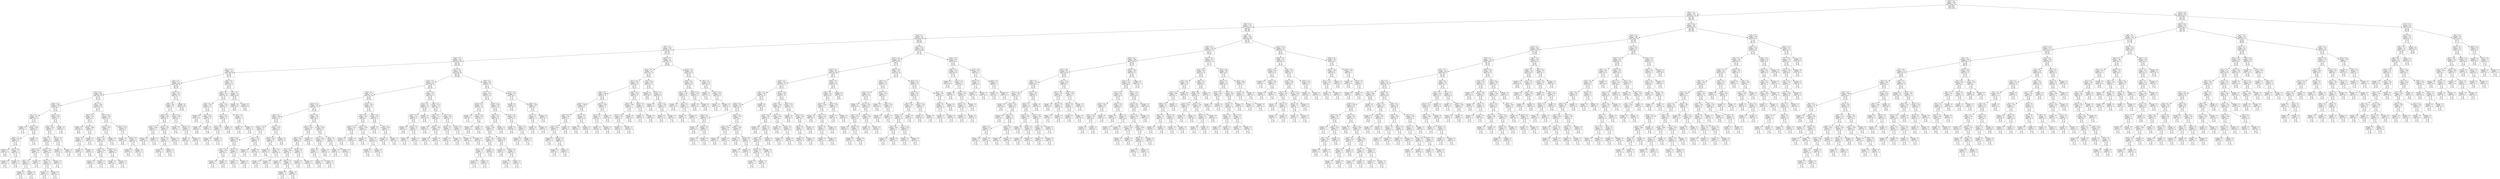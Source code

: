 digraph Tree {
node [shape=box] ;
0 [label="X[19] <= 0.5\nentropy = 0.661\nsamples = 1157\nvalue = [[881, 276]\n[1052, 105]\n[484, 673]\n[1054, 103]]"] ;
1 [label="X[12] <= 0.5\nentropy = 0.725\nsamples = 782\nvalue = [[533, 249]\n[697, 85]\n[421, 361]\n[695, 87]]"] ;
0 -> 1 [labeldistance=2.5, labelangle=45, headlabel="True"] ;
2 [label="X[3] <= 0.5\nentropy = 0.745\nsamples = 521\nvalue = [[294, 227]\n[458, 63]\n[359, 162]\n[452, 69]]"] ;
1 -> 2 ;
3 [label="X[0] <= 0.5\nentropy = 0.75\nsamples = 385\nvalue = [[204, 181]\n[328, 57]\n[299, 86]\n[324, 61]]"] ;
2 -> 3 ;
4 [label="X[5] <= 0.5\nentropy = 0.768\nsamples = 259\nvalue = [[146, 113]\n[206, 53]\n[218, 41]\n[207, 52]]"] ;
3 -> 4 ;
5 [label="X[18] <= 0.5\nentropy = 0.729\nsamples = 195\nvalue = [[95, 100]\n[167, 28]\n[160, 35]\n[163, 32]]"] ;
4 -> 5 ;
6 [label="X[15] <= 0.5\nentropy = 0.707\nsamples = 99\nvalue = [[49, 50]\n[81, 18]\n[74, 25]\n[93, 6]]"] ;
5 -> 6 ;
7 [label="X[6] <= 0.5\nentropy = 0.727\nsamples = 68\nvalue = [[40, 28]\n[58, 10]\n[43, 25]\n[63, 5]]"] ;
6 -> 7 ;
8 [label="X[1] <= 0.5\nentropy = 0.695\nsamples = 46\nvalue = [[33, 13]\n[41, 5]\n[22, 24]\n[42, 4]]"] ;
7 -> 8 ;
9 [label="X[16] <= 0.5\nentropy = 0.589\nsamples = 22\nvalue = [[20, 2]\n[20, 2]\n[7, 15]\n[19, 3]]"] ;
8 -> 9 ;
10 [label="X[7] <= 0.5\nentropy = 0.31\nsamples = 13\nvalue = [[13, 0]\n[11, 2]\n[2, 11]\n[13, 0]]"] ;
9 -> 10 ;
11 [label="entropy = 0.0\nsamples = 7\nvalue = [[7, 0]\n[7, 0]\n[0, 7]\n[7, 0]]"] ;
10 -> 11 ;
12 [label="X[10] <= 0.5\nentropy = 0.459\nsamples = 6\nvalue = [[6, 0]\n[4, 2]\n[2, 4]\n[6, 0]]"] ;
10 -> 12 ;
13 [label="X[8] <= 0.5\nentropy = 0.361\nsamples = 5\nvalue = [[5, 0]\n[4, 1]\n[1, 4]\n[5, 0]]"] ;
12 -> 13 ;
14 [label="entropy = 0.0\nsamples = 3\nvalue = [[3, 0]\n[3, 0]\n[0, 3]\n[3, 0]]"] ;
13 -> 14 ;
15 [label="X[14] <= 0.5\nentropy = 0.5\nsamples = 2\nvalue = [[2, 0]\n[1, 1]\n[1, 1]\n[2, 0]]"] ;
13 -> 15 ;
16 [label="entropy = 0.0\nsamples = 1\nvalue = [[1, 0]\n[1, 0]\n[0, 1]\n[1, 0]]"] ;
15 -> 16 ;
17 [label="entropy = 0.0\nsamples = 1\nvalue = [[1, 0]\n[0, 1]\n[1, 0]\n[1, 0]]"] ;
15 -> 17 ;
18 [label="entropy = 0.0\nsamples = 1\nvalue = [[1, 0]\n[0, 1]\n[1, 0]\n[1, 0]]"] ;
12 -> 18 ;
19 [label="X[10] <= 0.5\nentropy = 0.668\nsamples = 9\nvalue = [[7, 2]\n[9, 0]\n[5, 4]\n[6, 3]]"] ;
9 -> 19 ;
20 [label="X[9] <= 0.5\nentropy = 0.624\nsamples = 8\nvalue = [[7, 1]\n[8, 0]\n[4, 4]\n[5, 3]]"] ;
19 -> 20 ;
21 [label="X[4] <= 0.5\nentropy = 0.5\nsamples = 6\nvalue = [[6, 0]\n[6, 0]\n[3, 3]\n[3, 3]]"] ;
20 -> 21 ;
22 [label="X[14] <= 0.5\nentropy = 0.459\nsamples = 3\nvalue = [[3, 0]\n[3, 0]\n[2, 1]\n[1, 2]]"] ;
21 -> 22 ;
23 [label="X[8] <= 0.5\nentropy = 0.5\nsamples = 2\nvalue = [[2, 0]\n[2, 0]\n[1, 1]\n[1, 1]]"] ;
22 -> 23 ;
24 [label="entropy = 0.0\nsamples = 1\nvalue = [[1, 0]\n[1, 0]\n[1, 0]\n[0, 1]]"] ;
23 -> 24 ;
25 [label="entropy = 0.0\nsamples = 1\nvalue = [[1, 0]\n[1, 0]\n[0, 1]\n[1, 0]]"] ;
23 -> 25 ;
26 [label="entropy = 0.0\nsamples = 1\nvalue = [[1, 0]\n[1, 0]\n[1, 0]\n[0, 1]]"] ;
22 -> 26 ;
27 [label="X[14] <= 0.5\nentropy = 0.459\nsamples = 3\nvalue = [[3, 0]\n[3, 0]\n[1, 2]\n[2, 1]]"] ;
21 -> 27 ;
28 [label="X[8] <= 0.5\nentropy = 0.5\nsamples = 2\nvalue = [[2, 0]\n[2, 0]\n[1, 1]\n[1, 1]]"] ;
27 -> 28 ;
29 [label="entropy = 0.0\nsamples = 1\nvalue = [[1, 0]\n[1, 0]\n[0, 1]\n[1, 0]]"] ;
28 -> 29 ;
30 [label="entropy = 0.0\nsamples = 1\nvalue = [[1, 0]\n[1, 0]\n[1, 0]\n[0, 1]]"] ;
28 -> 30 ;
31 [label="entropy = 0.0\nsamples = 1\nvalue = [[1, 0]\n[1, 0]\n[0, 1]\n[1, 0]]"] ;
27 -> 31 ;
32 [label="X[14] <= 0.5\nentropy = 0.5\nsamples = 2\nvalue = [[1, 1]\n[2, 0]\n[1, 1]\n[2, 0]]"] ;
20 -> 32 ;
33 [label="entropy = 0.0\nsamples = 1\nvalue = [[1, 0]\n[1, 0]\n[0, 1]\n[1, 0]]"] ;
32 -> 33 ;
34 [label="entropy = 0.0\nsamples = 1\nvalue = [[0, 1]\n[1, 0]\n[1, 0]\n[1, 0]]"] ;
32 -> 34 ;
35 [label="entropy = 0.0\nsamples = 1\nvalue = [[0, 1]\n[1, 0]\n[1, 0]\n[1, 0]]"] ;
19 -> 35 ;
36 [label="X[7] <= 0.5\nentropy = 0.686\nsamples = 24\nvalue = [[13, 11]\n[21, 3]\n[15, 9]\n[23, 1]]"] ;
8 -> 36 ;
37 [label="X[8] <= 0.5\nentropy = 0.391\nsamples = 11\nvalue = [[2, 9]\n[10, 1]\n[10, 1]\n[11, 0]]"] ;
36 -> 37 ;
38 [label="entropy = 0.0\nsamples = 8\nvalue = [[0, 8]\n[8, 0]\n[8, 0]\n[8, 0]]"] ;
37 -> 38 ;
39 [label="X[14] <= 0.5\nentropy = 0.689\nsamples = 3\nvalue = [[2, 1]\n[2, 1]\n[2, 1]\n[3, 0]]"] ;
37 -> 39 ;
40 [label="X[16] <= 0.5\nentropy = 0.5\nsamples = 2\nvalue = [[1, 1]\n[1, 1]\n[2, 0]\n[2, 0]]"] ;
39 -> 40 ;
41 [label="entropy = 0.0\nsamples = 1\nvalue = [[0, 1]\n[1, 0]\n[1, 0]\n[1, 0]]"] ;
40 -> 41 ;
42 [label="entropy = 0.0\nsamples = 1\nvalue = [[1, 0]\n[0, 1]\n[1, 0]\n[1, 0]]"] ;
40 -> 42 ;
43 [label="entropy = 0.0\nsamples = 1\nvalue = [[1, 0]\n[1, 0]\n[0, 1]\n[1, 0]]"] ;
39 -> 43 ;
44 [label="X[17] <= 0.5\nentropy = 0.648\nsamples = 13\nvalue = [[11, 2]\n[11, 2]\n[5, 8]\n[12, 1]]"] ;
36 -> 44 ;
45 [label="X[11] <= 0.5\nentropy = 0.678\nsamples = 7\nvalue = [[5, 2]\n[5, 2]\n[4, 3]\n[7, 0]]"] ;
44 -> 45 ;
46 [label="X[13] <= 0.5\nentropy = 0.642\nsamples = 6\nvalue = [[4, 2]\n[5, 1]\n[3, 3]\n[6, 0]]"] ;
45 -> 46 ;
47 [label="X[8] <= 0.5\nentropy = 0.459\nsamples = 3\nvalue = [[1, 2]\n[3, 0]\n[2, 1]\n[3, 0]]"] ;
46 -> 47 ;
48 [label="entropy = 0.0\nsamples = 2\nvalue = [[0, 2]\n[2, 0]\n[2, 0]\n[2, 0]]"] ;
47 -> 48 ;
49 [label="entropy = 0.0\nsamples = 1\nvalue = [[1, 0]\n[1, 0]\n[0, 1]\n[1, 0]]"] ;
47 -> 49 ;
50 [label="X[8] <= 0.5\nentropy = 0.459\nsamples = 3\nvalue = [[3, 0]\n[2, 1]\n[1, 2]\n[3, 0]]"] ;
46 -> 50 ;
51 [label="entropy = 0.0\nsamples = 2\nvalue = [[2, 0]\n[2, 0]\n[0, 2]\n[2, 0]]"] ;
50 -> 51 ;
52 [label="entropy = 0.0\nsamples = 1\nvalue = [[1, 0]\n[0, 1]\n[1, 0]\n[1, 0]]"] ;
50 -> 52 ;
53 [label="entropy = 0.0\nsamples = 1\nvalue = [[1, 0]\n[0, 1]\n[1, 0]\n[1, 0]]"] ;
45 -> 53 ;
54 [label="X[11] <= 0.5\nentropy = 0.325\nsamples = 6\nvalue = [[6, 0]\n[6, 0]\n[1, 5]\n[5, 1]]"] ;
44 -> 54 ;
55 [label="entropy = 0.0\nsamples = 4\nvalue = [[4, 0]\n[4, 0]\n[0, 4]\n[4, 0]]"] ;
54 -> 55 ;
56 [label="X[13] <= 0.5\nentropy = 0.5\nsamples = 2\nvalue = [[2, 0]\n[2, 0]\n[1, 1]\n[1, 1]]"] ;
54 -> 56 ;
57 [label="entropy = 0.0\nsamples = 1\nvalue = [[1, 0]\n[1, 0]\n[0, 1]\n[1, 0]]"] ;
56 -> 57 ;
58 [label="entropy = 0.0\nsamples = 1\nvalue = [[1, 0]\n[1, 0]\n[1, 0]\n[0, 1]]"] ;
56 -> 58 ;
59 [label="X[2] <= 0.5\nentropy = 0.552\nsamples = 22\nvalue = [[7, 15]\n[17, 5]\n[21, 1]\n[21, 1]]"] ;
7 -> 59 ;
60 [label="X[8] <= 0.5\nentropy = 0.697\nsamples = 12\nvalue = [[7, 5]\n[7, 5]\n[11, 1]\n[11, 1]]"] ;
59 -> 60 ;
61 [label="X[16] <= 0.5\nentropy = 0.496\nsamples = 9\nvalue = [[5, 4]\n[4, 5]\n[9, 0]\n[9, 0]]"] ;
60 -> 61 ;
62 [label="X[10] <= 0.5\nentropy = 0.406\nsamples = 4\nvalue = [[1, 3]\n[3, 1]\n[4, 0]\n[4, 0]]"] ;
61 -> 62 ;
63 [label="entropy = 0.0\nsamples = 3\nvalue = [[0, 3]\n[3, 0]\n[3, 0]\n[3, 0]]"] ;
62 -> 63 ;
64 [label="entropy = 0.0\nsamples = 1\nvalue = [[1, 0]\n[0, 1]\n[1, 0]\n[1, 0]]"] ;
62 -> 64 ;
65 [label="X[14] <= 0.5\nentropy = 0.361\nsamples = 5\nvalue = [[4, 1]\n[1, 4]\n[5, 0]\n[5, 0]]"] ;
61 -> 65 ;
66 [label="X[11] <= 0.5\nentropy = 0.5\nsamples = 2\nvalue = [[1, 1]\n[1, 1]\n[2, 0]\n[2, 0]]"] ;
65 -> 66 ;
67 [label="entropy = 0.0\nsamples = 1\nvalue = [[0, 1]\n[1, 0]\n[1, 0]\n[1, 0]]"] ;
66 -> 67 ;
68 [label="entropy = 0.0\nsamples = 1\nvalue = [[1, 0]\n[0, 1]\n[1, 0]\n[1, 0]]"] ;
66 -> 68 ;
69 [label="entropy = 0.0\nsamples = 3\nvalue = [[3, 0]\n[0, 3]\n[3, 0]\n[3, 0]]"] ;
65 -> 69 ;
70 [label="X[17] <= 0.5\nentropy = 0.689\nsamples = 3\nvalue = [[2, 1]\n[3, 0]\n[2, 1]\n[2, 1]]"] ;
60 -> 70 ;
71 [label="entropy = 0.0\nsamples = 1\nvalue = [[1, 0]\n[1, 0]\n[0, 1]\n[1, 0]]"] ;
70 -> 71 ;
72 [label="X[14] <= 0.5\nentropy = 0.5\nsamples = 2\nvalue = [[1, 1]\n[2, 0]\n[2, 0]\n[1, 1]]"] ;
70 -> 72 ;
73 [label="entropy = 0.0\nsamples = 1\nvalue = [[0, 1]\n[1, 0]\n[1, 0]\n[1, 0]]"] ;
72 -> 73 ;
74 [label="entropy = 0.0\nsamples = 1\nvalue = [[1, 0]\n[1, 0]\n[1, 0]\n[0, 1]]"] ;
72 -> 74 ;
75 [label="entropy = 0.0\nsamples = 10\nvalue = [[0, 10]\n[10, 0]\n[10, 0]\n[10, 0]]"] ;
59 -> 75 ;
76 [label="X[6] <= 0.5\nentropy = 0.475\nsamples = 31\nvalue = [[9, 22]\n[23, 8]\n[31, 0]\n[30, 1]]"] ;
6 -> 76 ;
77 [label="X[8] <= 0.5\nentropy = 0.353\nsamples = 19\nvalue = [[3, 16]\n[17, 2]\n[19, 0]\n[18, 1]]"] ;
76 -> 77 ;
78 [label="X[2] <= 0.5\nentropy = 0.196\nsamples = 13\nvalue = [[1, 12]\n[12, 1]\n[13, 0]\n[13, 0]]"] ;
77 -> 78 ;
79 [label="entropy = 0.0\nsamples = 9\nvalue = [[0, 9]\n[9, 0]\n[9, 0]\n[9, 0]]"] ;
78 -> 79 ;
80 [label="X[4] <= 0.5\nentropy = 0.406\nsamples = 4\nvalue = [[1, 3]\n[3, 1]\n[4, 0]\n[4, 0]]"] ;
78 -> 80 ;
81 [label="entropy = 0.0\nsamples = 3\nvalue = [[0, 3]\n[3, 0]\n[3, 0]\n[3, 0]]"] ;
80 -> 81 ;
82 [label="entropy = 0.0\nsamples = 1\nvalue = [[1, 0]\n[0, 1]\n[1, 0]\n[1, 0]]"] ;
80 -> 82 ;
83 [label="X[1] <= 0.5\nentropy = 0.555\nsamples = 6\nvalue = [[2, 4]\n[5, 1]\n[6, 0]\n[5, 1]]"] ;
77 -> 83 ;
84 [label="X[7] <= 0.5\nentropy = 0.406\nsamples = 4\nvalue = [[1, 3]\n[4, 0]\n[4, 0]\n[3, 1]]"] ;
83 -> 84 ;
85 [label="X[13] <= 0.5\nentropy = 0.5\nsamples = 2\nvalue = [[1, 1]\n[2, 0]\n[2, 0]\n[1, 1]]"] ;
84 -> 85 ;
86 [label="entropy = 0.0\nsamples = 1\nvalue = [[0, 1]\n[1, 0]\n[1, 0]\n[1, 0]]"] ;
85 -> 86 ;
87 [label="entropy = 0.0\nsamples = 1\nvalue = [[1, 0]\n[1, 0]\n[1, 0]\n[0, 1]]"] ;
85 -> 87 ;
88 [label="entropy = 0.0\nsamples = 2\nvalue = [[0, 2]\n[2, 0]\n[2, 0]\n[2, 0]]"] ;
84 -> 88 ;
89 [label="X[7] <= 0.5\nentropy = 0.5\nsamples = 2\nvalue = [[1, 1]\n[1, 1]\n[2, 0]\n[2, 0]]"] ;
83 -> 89 ;
90 [label="entropy = 0.0\nsamples = 1\nvalue = [[0, 1]\n[1, 0]\n[1, 0]\n[1, 0]]"] ;
89 -> 90 ;
91 [label="entropy = 0.0\nsamples = 1\nvalue = [[1, 0]\n[0, 1]\n[1, 0]\n[1, 0]]"] ;
89 -> 91 ;
92 [label="X[1] <= 0.5\nentropy = 0.5\nsamples = 12\nvalue = [[6, 6]\n[6, 6]\n[12, 0]\n[12, 0]]"] ;
76 -> 92 ;
93 [label="entropy = 0.0\nsamples = 6\nvalue = [[0, 6]\n[6, 0]\n[6, 0]\n[6, 0]]"] ;
92 -> 93 ;
94 [label="entropy = 0.0\nsamples = 6\nvalue = [[6, 0]\n[0, 6]\n[6, 0]\n[6, 0]]"] ;
92 -> 94 ;
95 [label="X[7] <= 0.5\nentropy = 0.701\nsamples = 96\nvalue = [[46, 50]\n[86, 10]\n[86, 10]\n[70, 26]]"] ;
5 -> 95 ;
96 [label="X[15] <= 0.5\nentropy = 0.753\nsamples = 62\nvalue = [[39, 23]\n[54, 8]\n[54, 8]\n[39, 23]]"] ;
95 -> 96 ;
97 [label="X[8] <= 0.5\nentropy = 0.778\nsamples = 40\nvalue = [[24, 16]\n[32, 8]\n[34, 6]\n[30, 10]]"] ;
96 -> 97 ;
98 [label="X[14] <= 0.5\nentropy = 0.742\nsamples = 29\nvalue = [[17, 12]\n[25, 4]\n[26, 3]\n[19, 10]]"] ;
97 -> 98 ;
99 [label="X[6] <= 0.5\nentropy = 0.806\nsamples = 14\nvalue = [[11, 3]\n[10, 4]\n[11, 3]\n[10, 4]]"] ;
98 -> 99 ;
100 [label="X[11] <= 0.5\nentropy = 0.78\nsamples = 8\nvalue = [[5, 3]\n[6, 2]\n[6, 2]\n[7, 1]]"] ;
99 -> 100 ;
101 [label="X[16] <= 0.5\nentropy = 0.666\nsamples = 5\nvalue = [[4, 1]\n[3, 2]\n[3, 2]\n[5, 0]]"] ;
100 -> 101 ;
102 [label="X[1] <= 0.5\nentropy = 0.459\nsamples = 3\nvalue = [[3, 0]\n[2, 1]\n[1, 2]\n[3, 0]]"] ;
101 -> 102 ;
103 [label="entropy = 0.0\nsamples = 1\nvalue = [[1, 0]\n[0, 1]\n[1, 0]\n[1, 0]]"] ;
102 -> 103 ;
104 [label="entropy = 0.0\nsamples = 2\nvalue = [[2, 0]\n[2, 0]\n[0, 2]\n[2, 0]]"] ;
102 -> 104 ;
105 [label="X[2] <= 0.5\nentropy = 0.5\nsamples = 2\nvalue = [[1, 1]\n[1, 1]\n[2, 0]\n[2, 0]]"] ;
101 -> 105 ;
106 [label="entropy = 0.0\nsamples = 1\nvalue = [[1, 0]\n[0, 1]\n[1, 0]\n[1, 0]]"] ;
105 -> 106 ;
107 [label="entropy = 0.0\nsamples = 1\nvalue = [[0, 1]\n[1, 0]\n[1, 0]\n[1, 0]]"] ;
105 -> 107 ;
108 [label="X[17] <= 0.5\nentropy = 0.459\nsamples = 3\nvalue = [[1, 2]\n[3, 0]\n[3, 0]\n[2, 1]]"] ;
100 -> 108 ;
109 [label="entropy = 0.0\nsamples = 1\nvalue = [[1, 0]\n[1, 0]\n[1, 0]\n[0, 1]]"] ;
108 -> 109 ;
110 [label="entropy = 0.0\nsamples = 2\nvalue = [[0, 2]\n[2, 0]\n[2, 0]\n[2, 0]]"] ;
108 -> 110 ;
111 [label="X[17] <= 0.5\nentropy = 0.642\nsamples = 6\nvalue = [[6, 0]\n[4, 2]\n[5, 1]\n[3, 3]]"] ;
99 -> 111 ;
112 [label="X[10] <= 0.5\nentropy = 0.656\nsamples = 4\nvalue = [[4, 0]\n[2, 2]\n[3, 1]\n[3, 1]]"] ;
111 -> 112 ;
113 [label="entropy = 0.0\nsamples = 2\nvalue = [[2, 0]\n[0, 2]\n[2, 0]\n[2, 0]]"] ;
112 -> 113 ;
114 [label="X[2] <= 0.5\nentropy = 0.5\nsamples = 2\nvalue = [[2, 0]\n[2, 0]\n[1, 1]\n[1, 1]]"] ;
112 -> 114 ;
115 [label="entropy = 0.0\nsamples = 1\nvalue = [[1, 0]\n[1, 0]\n[1, 0]\n[0, 1]]"] ;
114 -> 115 ;
116 [label="entropy = 0.0\nsamples = 1\nvalue = [[1, 0]\n[1, 0]\n[0, 1]\n[1, 0]]"] ;
114 -> 116 ;
117 [label="entropy = 0.0\nsamples = 2\nvalue = [[2, 0]\n[2, 0]\n[2, 0]\n[0, 2]]"] ;
111 -> 117 ;
118 [label="X[16] <= 0.5\nentropy = 0.485\nsamples = 15\nvalue = [[6, 9]\n[15, 0]\n[15, 0]\n[9, 6]]"] ;
98 -> 118 ;
119 [label="X[11] <= 0.5\nentropy = 0.382\nsamples = 9\nvalue = [[2, 7]\n[9, 0]\n[9, 0]\n[7, 2]]"] ;
118 -> 119 ;
120 [label="X[4] <= 0.5\nentropy = 0.459\nsamples = 6\nvalue = [[2, 4]\n[6, 0]\n[6, 0]\n[4, 2]]"] ;
119 -> 120 ;
121 [label="X[1] <= 0.5\nentropy = 0.406\nsamples = 4\nvalue = [[1, 3]\n[4, 0]\n[4, 0]\n[3, 1]]"] ;
120 -> 121 ;
122 [label="entropy = 0.0\nsamples = 2\nvalue = [[0, 2]\n[2, 0]\n[2, 0]\n[2, 0]]"] ;
121 -> 122 ;
123 [label="X[10] <= 0.5\nentropy = 0.5\nsamples = 2\nvalue = [[1, 1]\n[2, 0]\n[2, 0]\n[1, 1]]"] ;
121 -> 123 ;
124 [label="entropy = 0.0\nsamples = 1\nvalue = [[1, 0]\n[1, 0]\n[1, 0]\n[0, 1]]"] ;
123 -> 124 ;
125 [label="entropy = 0.0\nsamples = 1\nvalue = [[0, 1]\n[1, 0]\n[1, 0]\n[1, 0]]"] ;
123 -> 125 ;
126 [label="X[10] <= 0.5\nentropy = 0.5\nsamples = 2\nvalue = [[1, 1]\n[2, 0]\n[2, 0]\n[1, 1]]"] ;
120 -> 126 ;
127 [label="entropy = 0.0\nsamples = 1\nvalue = [[0, 1]\n[1, 0]\n[1, 0]\n[1, 0]]"] ;
126 -> 127 ;
128 [label="entropy = 0.0\nsamples = 1\nvalue = [[1, 0]\n[1, 0]\n[1, 0]\n[0, 1]]"] ;
126 -> 128 ;
129 [label="entropy = 0.0\nsamples = 3\nvalue = [[0, 3]\n[3, 0]\n[3, 0]\n[3, 0]]"] ;
119 -> 129 ;
130 [label="X[4] <= 0.5\nentropy = 0.459\nsamples = 6\nvalue = [[4, 2]\n[6, 0]\n[6, 0]\n[2, 4]]"] ;
118 -> 130 ;
131 [label="X[2] <= 0.5\nentropy = 0.406\nsamples = 4\nvalue = [[3, 1]\n[4, 0]\n[4, 0]\n[1, 3]]"] ;
130 -> 131 ;
132 [label="X[9] <= 0.5\nentropy = 0.5\nsamples = 2\nvalue = [[1, 1]\n[2, 0]\n[2, 0]\n[1, 1]]"] ;
131 -> 132 ;
133 [label="entropy = 0.0\nsamples = 1\nvalue = [[0, 1]\n[1, 0]\n[1, 0]\n[1, 0]]"] ;
132 -> 133 ;
134 [label="entropy = 0.0\nsamples = 1\nvalue = [[1, 0]\n[1, 0]\n[1, 0]\n[0, 1]]"] ;
132 -> 134 ;
135 [label="entropy = 0.0\nsamples = 2\nvalue = [[2, 0]\n[2, 0]\n[2, 0]\n[0, 2]]"] ;
131 -> 135 ;
136 [label="X[9] <= 0.5\nentropy = 0.5\nsamples = 2\nvalue = [[1, 1]\n[2, 0]\n[2, 0]\n[1, 1]]"] ;
130 -> 136 ;
137 [label="entropy = 0.0\nsamples = 1\nvalue = [[1, 0]\n[1, 0]\n[1, 0]\n[0, 1]]"] ;
136 -> 137 ;
138 [label="entropy = 0.0\nsamples = 1\nvalue = [[0, 1]\n[1, 0]\n[1, 0]\n[1, 0]]"] ;
136 -> 138 ;
139 [label="X[16] <= 0.5\nentropy = 0.684\nsamples = 11\nvalue = [[7, 4]\n[7, 4]\n[8, 3]\n[11, 0]]"] ;
97 -> 139 ;
140 [label="X[4] <= 0.5\nentropy = 0.642\nsamples = 6\nvalue = [[5, 1]\n[4, 2]\n[3, 3]\n[6, 0]]"] ;
139 -> 140 ;
141 [label="X[13] <= 0.5\nentropy = 0.459\nsamples = 3\nvalue = [[2, 1]\n[3, 0]\n[1, 2]\n[3, 0]]"] ;
140 -> 141 ;
142 [label="entropy = 0.0\nsamples = 2\nvalue = [[2, 0]\n[2, 0]\n[0, 2]\n[2, 0]]"] ;
141 -> 142 ;
143 [label="entropy = 0.0\nsamples = 1\nvalue = [[0, 1]\n[1, 0]\n[1, 0]\n[1, 0]]"] ;
141 -> 143 ;
144 [label="X[13] <= 0.5\nentropy = 0.459\nsamples = 3\nvalue = [[3, 0]\n[1, 2]\n[2, 1]\n[3, 0]]"] ;
140 -> 144 ;
145 [label="entropy = 0.0\nsamples = 1\nvalue = [[1, 0]\n[0, 1]\n[1, 0]\n[1, 0]]"] ;
144 -> 145 ;
146 [label="X[1] <= 0.5\nentropy = 0.5\nsamples = 2\nvalue = [[2, 0]\n[1, 1]\n[1, 1]\n[2, 0]]"] ;
144 -> 146 ;
147 [label="entropy = 0.0\nsamples = 1\nvalue = [[1, 0]\n[0, 1]\n[1, 0]\n[1, 0]]"] ;
146 -> 147 ;
148 [label="entropy = 0.0\nsamples = 1\nvalue = [[1, 0]\n[1, 0]\n[0, 1]\n[1, 0]]"] ;
146 -> 148 ;
149 [label="X[6] <= 0.5\nentropy = 0.485\nsamples = 5\nvalue = [[2, 3]\n[3, 2]\n[5, 0]\n[5, 0]]"] ;
139 -> 149 ;
150 [label="entropy = 0.0\nsamples = 2\nvalue = [[0, 2]\n[2, 0]\n[2, 0]\n[2, 0]]"] ;
149 -> 150 ;
151 [label="X[2] <= 0.5\nentropy = 0.459\nsamples = 3\nvalue = [[2, 1]\n[1, 2]\n[3, 0]\n[3, 0]]"] ;
149 -> 151 ;
152 [label="entropy = 0.0\nsamples = 2\nvalue = [[2, 0]\n[0, 2]\n[2, 0]\n[2, 0]]"] ;
151 -> 152 ;
153 [label="entropy = 0.0\nsamples = 1\nvalue = [[0, 1]\n[1, 0]\n[1, 0]\n[1, 0]]"] ;
151 -> 153 ;
154 [label="X[1] <= 0.5\nentropy = 0.579\nsamples = 22\nvalue = [[15, 7]\n[22, 0]\n[20, 2]\n[9, 13]]"] ;
96 -> 154 ;
155 [label="X[4] <= 0.5\nentropy = 0.5\nsamples = 10\nvalue = [[5, 5]\n[10, 0]\n[10, 0]\n[5, 5]]"] ;
154 -> 155 ;
156 [label="X[8] <= 0.5\nentropy = 0.325\nsamples = 6\nvalue = [[5, 1]\n[6, 0]\n[6, 0]\n[1, 5]]"] ;
155 -> 156 ;
157 [label="entropy = 0.0\nsamples = 4\nvalue = [[4, 0]\n[4, 0]\n[4, 0]\n[0, 4]]"] ;
156 -> 157 ;
158 [label="X[13] <= 0.5\nentropy = 0.5\nsamples = 2\nvalue = [[1, 1]\n[2, 0]\n[2, 0]\n[1, 1]]"] ;
156 -> 158 ;
159 [label="entropy = 0.0\nsamples = 1\nvalue = [[1, 0]\n[1, 0]\n[1, 0]\n[0, 1]]"] ;
158 -> 159 ;
160 [label="entropy = 0.0\nsamples = 1\nvalue = [[0, 1]\n[1, 0]\n[1, 0]\n[1, 0]]"] ;
158 -> 160 ;
161 [label="entropy = 0.0\nsamples = 4\nvalue = [[0, 4]\n[4, 0]\n[4, 0]\n[4, 0]]"] ;
155 -> 161 ;
162 [label="X[8] <= 0.5\nentropy = 0.555\nsamples = 12\nvalue = [[10, 2]\n[12, 0]\n[10, 2]\n[4, 8]]"] ;
154 -> 162 ;
163 [label="X[6] <= 0.5\nentropy = 0.272\nsamples = 8\nvalue = [[8, 0]\n[8, 0]\n[7, 1]\n[1, 7]]"] ;
162 -> 163 ;
164 [label="entropy = 0.0\nsamples = 5\nvalue = [[5, 0]\n[5, 0]\n[5, 0]\n[0, 5]]"] ;
163 -> 164 ;
165 [label="X[10] <= 0.5\nentropy = 0.459\nsamples = 3\nvalue = [[3, 0]\n[3, 0]\n[2, 1]\n[1, 2]]"] ;
163 -> 165 ;
166 [label="entropy = 0.0\nsamples = 2\nvalue = [[2, 0]\n[2, 0]\n[2, 0]\n[0, 2]]"] ;
165 -> 166 ;
167 [label="entropy = 0.0\nsamples = 1\nvalue = [[1, 0]\n[1, 0]\n[0, 1]\n[1, 0]]"] ;
165 -> 167 ;
168 [label="X[6] <= 0.5\nentropy = 0.656\nsamples = 4\nvalue = [[2, 2]\n[4, 0]\n[3, 1]\n[3, 1]]"] ;
162 -> 168 ;
169 [label="X[14] <= 0.5\nentropy = 0.5\nsamples = 2\nvalue = [[1, 1]\n[2, 0]\n[2, 0]\n[1, 1]]"] ;
168 -> 169 ;
170 [label="entropy = 0.0\nsamples = 1\nvalue = [[1, 0]\n[1, 0]\n[1, 0]\n[0, 1]]"] ;
169 -> 170 ;
171 [label="entropy = 0.0\nsamples = 1\nvalue = [[0, 1]\n[1, 0]\n[1, 0]\n[1, 0]]"] ;
169 -> 171 ;
172 [label="X[13] <= 0.5\nentropy = 0.5\nsamples = 2\nvalue = [[1, 1]\n[2, 0]\n[1, 1]\n[2, 0]]"] ;
168 -> 172 ;
173 [label="entropy = 0.0\nsamples = 1\nvalue = [[1, 0]\n[1, 0]\n[0, 1]\n[1, 0]]"] ;
172 -> 173 ;
174 [label="entropy = 0.0\nsamples = 1\nvalue = [[0, 1]\n[1, 0]\n[1, 0]\n[1, 0]]"] ;
172 -> 174 ;
175 [label="X[8] <= 0.5\nentropy = 0.452\nsamples = 34\nvalue = [[7, 27]\n[32, 2]\n[32, 2]\n[31, 3]]"] ;
95 -> 175 ;
176 [label="X[1] <= 0.5\nentropy = 0.342\nsamples = 27\nvalue = [[4, 23]\n[25, 2]\n[27, 0]\n[25, 2]]"] ;
175 -> 176 ;
177 [label="X[15] <= 0.5\nentropy = 0.22\nsamples = 11\nvalue = [[1, 10]\n[10, 1]\n[11, 0]\n[11, 0]]"] ;
176 -> 177 ;
178 [label="entropy = 0.0\nsamples = 7\nvalue = [[0, 7]\n[7, 0]\n[7, 0]\n[7, 0]]"] ;
177 -> 178 ;
179 [label="X[10] <= 0.5\nentropy = 0.406\nsamples = 4\nvalue = [[1, 3]\n[3, 1]\n[4, 0]\n[4, 0]]"] ;
177 -> 179 ;
180 [label="entropy = 0.0\nsamples = 3\nvalue = [[0, 3]\n[3, 0]\n[3, 0]\n[3, 0]]"] ;
179 -> 180 ;
181 [label="entropy = 0.0\nsamples = 1\nvalue = [[1, 0]\n[0, 1]\n[1, 0]\n[1, 0]]"] ;
179 -> 181 ;
182 [label="X[16] <= 0.5\nentropy = 0.394\nsamples = 16\nvalue = [[3, 13]\n[15, 1]\n[16, 0]\n[14, 2]]"] ;
176 -> 182 ;
183 [label="X[9] <= 0.5\nentropy = 0.342\nsamples = 11\nvalue = [[2, 9]\n[11, 0]\n[11, 0]\n[9, 2]]"] ;
182 -> 183 ;
184 [label="X[11] <= 0.5\nentropy = 0.406\nsamples = 8\nvalue = [[2, 6]\n[8, 0]\n[8, 0]\n[6, 2]]"] ;
183 -> 184 ;
185 [label="X[14] <= 0.5\nentropy = 0.406\nsamples = 4\nvalue = [[1, 3]\n[4, 0]\n[4, 0]\n[3, 1]]"] ;
184 -> 185 ;
186 [label="X[17] <= 0.5\nentropy = 0.5\nsamples = 2\nvalue = [[1, 1]\n[2, 0]\n[2, 0]\n[1, 1]]"] ;
185 -> 186 ;
187 [label="entropy = 0.0\nsamples = 1\nvalue = [[0, 1]\n[1, 0]\n[1, 0]\n[1, 0]]"] ;
186 -> 187 ;
188 [label="entropy = 0.0\nsamples = 1\nvalue = [[1, 0]\n[1, 0]\n[1, 0]\n[0, 1]]"] ;
186 -> 188 ;
189 [label="entropy = 0.0\nsamples = 2\nvalue = [[0, 2]\n[2, 0]\n[2, 0]\n[2, 0]]"] ;
185 -> 189 ;
190 [label="X[15] <= 0.5\nentropy = 0.406\nsamples = 4\nvalue = [[1, 3]\n[4, 0]\n[4, 0]\n[3, 1]]"] ;
184 -> 190 ;
191 [label="entropy = 0.0\nsamples = 2\nvalue = [[0, 2]\n[2, 0]\n[2, 0]\n[2, 0]]"] ;
190 -> 191 ;
192 [label="X[14] <= 0.5\nentropy = 0.5\nsamples = 2\nvalue = [[1, 1]\n[2, 0]\n[2, 0]\n[1, 1]]"] ;
190 -> 192 ;
193 [label="entropy = 0.0\nsamples = 1\nvalue = [[0, 1]\n[1, 0]\n[1, 0]\n[1, 0]]"] ;
192 -> 193 ;
194 [label="entropy = 0.0\nsamples = 1\nvalue = [[1, 0]\n[1, 0]\n[1, 0]\n[0, 1]]"] ;
192 -> 194 ;
195 [label="entropy = 0.0\nsamples = 3\nvalue = [[0, 3]\n[3, 0]\n[3, 0]\n[3, 0]]"] ;
183 -> 195 ;
196 [label="X[14] <= 0.5\nentropy = 0.361\nsamples = 5\nvalue = [[1, 4]\n[4, 1]\n[5, 0]\n[5, 0]]"] ;
182 -> 196 ;
197 [label="entropy = 0.0\nsamples = 3\nvalue = [[0, 3]\n[3, 0]\n[3, 0]\n[3, 0]]"] ;
196 -> 197 ;
198 [label="X[9] <= 0.5\nentropy = 0.5\nsamples = 2\nvalue = [[1, 1]\n[1, 1]\n[2, 0]\n[2, 0]]"] ;
196 -> 198 ;
199 [label="entropy = 0.0\nsamples = 1\nvalue = [[0, 1]\n[1, 0]\n[1, 0]\n[1, 0]]"] ;
198 -> 199 ;
200 [label="entropy = 0.0\nsamples = 1\nvalue = [[1, 0]\n[0, 1]\n[1, 0]\n[1, 0]]"] ;
198 -> 200 ;
201 [label="X[17] <= 0.5\nentropy = 0.61\nsamples = 7\nvalue = [[3, 4]\n[7, 0]\n[5, 2]\n[6, 1]]"] ;
175 -> 201 ;
202 [label="entropy = 0.0\nsamples = 3\nvalue = [[0, 3]\n[3, 0]\n[3, 0]\n[3, 0]]"] ;
201 -> 202 ;
203 [label="X[14] <= 0.5\nentropy = 0.656\nsamples = 4\nvalue = [[3, 1]\n[4, 0]\n[2, 2]\n[3, 1]]"] ;
201 -> 203 ;
204 [label="X[1] <= 0.5\nentropy = 0.5\nsamples = 2\nvalue = [[1, 1]\n[2, 0]\n[2, 0]\n[1, 1]]"] ;
203 -> 204 ;
205 [label="entropy = 0.0\nsamples = 1\nvalue = [[0, 1]\n[1, 0]\n[1, 0]\n[1, 0]]"] ;
204 -> 205 ;
206 [label="entropy = 0.0\nsamples = 1\nvalue = [[1, 0]\n[1, 0]\n[1, 0]\n[0, 1]]"] ;
204 -> 206 ;
207 [label="entropy = 0.0\nsamples = 2\nvalue = [[2, 0]\n[2, 0]\n[0, 2]\n[2, 0]]"] ;
203 -> 207 ;
208 [label="X[18] <= 0.5\nentropy = 0.76\nsamples = 64\nvalue = [[51, 13]\n[39, 25]\n[58, 6]\n[44, 20]]"] ;
4 -> 208 ;
209 [label="X[15] <= 0.5\nentropy = 0.741\nsamples = 34\nvalue = [[21, 13]\n[21, 13]\n[30, 4]\n[30, 4]]"] ;
208 -> 209 ;
210 [label="X[17] <= 0.5\nentropy = 0.653\nsamples = 22\nvalue = [[9, 13]\n[18, 4]\n[21, 1]\n[18, 4]]"] ;
209 -> 210 ;
211 [label="X[8] <= 0.5\nentropy = 0.666\nsamples = 13\nvalue = [[7, 6]\n[9, 4]\n[13, 0]\n[10, 3]]"] ;
210 -> 211 ;
212 [label="X[14] <= 0.5\nentropy = 0.668\nsamples = 9\nvalue = [[6, 3]\n[5, 4]\n[9, 0]\n[7, 2]]"] ;
211 -> 212 ;
213 [label="X[9] <= 0.5\nentropy = 0.485\nsamples = 5\nvalue = [[2, 3]\n[3, 2]\n[5, 0]\n[5, 0]]"] ;
212 -> 213 ;
214 [label="X[2] <= 0.5\nentropy = 0.459\nsamples = 3\nvalue = [[2, 1]\n[1, 2]\n[3, 0]\n[3, 0]]"] ;
213 -> 214 ;
215 [label="entropy = 0.0\nsamples = 1\nvalue = [[1, 0]\n[0, 1]\n[1, 0]\n[1, 0]]"] ;
214 -> 215 ;
216 [label="X[10] <= 0.5\nentropy = 0.5\nsamples = 2\nvalue = [[1, 1]\n[1, 1]\n[2, 0]\n[2, 0]]"] ;
214 -> 216 ;
217 [label="entropy = 0.0\nsamples = 1\nvalue = [[0, 1]\n[1, 0]\n[1, 0]\n[1, 0]]"] ;
216 -> 217 ;
218 [label="entropy = 0.0\nsamples = 1\nvalue = [[1, 0]\n[0, 1]\n[1, 0]\n[1, 0]]"] ;
216 -> 218 ;
219 [label="entropy = 0.0\nsamples = 2\nvalue = [[0, 2]\n[2, 0]\n[2, 0]\n[2, 0]]"] ;
213 -> 219 ;
220 [label="X[11] <= 0.5\nentropy = 0.5\nsamples = 4\nvalue = [[4, 0]\n[2, 2]\n[4, 0]\n[2, 2]]"] ;
212 -> 220 ;
221 [label="entropy = 0.0\nsamples = 2\nvalue = [[2, 0]\n[0, 2]\n[2, 0]\n[2, 0]]"] ;
220 -> 221 ;
222 [label="entropy = 0.0\nsamples = 2\nvalue = [[2, 0]\n[2, 0]\n[2, 0]\n[0, 2]]"] ;
220 -> 222 ;
223 [label="X[14] <= 0.5\nentropy = 0.406\nsamples = 4\nvalue = [[1, 3]\n[4, 0]\n[4, 0]\n[3, 1]]"] ;
211 -> 223 ;
224 [label="X[1] <= 0.5\nentropy = 0.5\nsamples = 2\nvalue = [[1, 1]\n[2, 0]\n[2, 0]\n[1, 1]]"] ;
223 -> 224 ;
225 [label="entropy = 0.0\nsamples = 1\nvalue = [[1, 0]\n[1, 0]\n[1, 0]\n[0, 1]]"] ;
224 -> 225 ;
226 [label="entropy = 0.0\nsamples = 1\nvalue = [[0, 1]\n[1, 0]\n[1, 0]\n[1, 0]]"] ;
224 -> 226 ;
227 [label="entropy = 0.0\nsamples = 2\nvalue = [[0, 2]\n[2, 0]\n[2, 0]\n[2, 0]]"] ;
223 -> 227 ;
228 [label="X[8] <= 0.5\nentropy = 0.443\nsamples = 9\nvalue = [[2, 7]\n[9, 0]\n[8, 1]\n[8, 1]]"] ;
210 -> 228 ;
229 [label="X[14] <= 0.5\nentropy = 0.296\nsamples = 7\nvalue = [[1, 6]\n[7, 0]\n[7, 0]\n[6, 1]]"] ;
228 -> 229 ;
230 [label="X[11] <= 0.5\nentropy = 0.459\nsamples = 3\nvalue = [[1, 2]\n[3, 0]\n[3, 0]\n[2, 1]]"] ;
229 -> 230 ;
231 [label="entropy = 0.0\nsamples = 2\nvalue = [[0, 2]\n[2, 0]\n[2, 0]\n[2, 0]]"] ;
230 -> 231 ;
232 [label="entropy = 0.0\nsamples = 1\nvalue = [[1, 0]\n[1, 0]\n[1, 0]\n[0, 1]]"] ;
230 -> 232 ;
233 [label="entropy = 0.0\nsamples = 4\nvalue = [[0, 4]\n[4, 0]\n[4, 0]\n[4, 0]]"] ;
229 -> 233 ;
234 [label="X[13] <= 0.5\nentropy = 0.5\nsamples = 2\nvalue = [[1, 1]\n[2, 0]\n[1, 1]\n[2, 0]]"] ;
228 -> 234 ;
235 [label="entropy = 0.0\nsamples = 1\nvalue = [[1, 0]\n[1, 0]\n[0, 1]\n[1, 0]]"] ;
234 -> 235 ;
236 [label="entropy = 0.0\nsamples = 1\nvalue = [[0, 1]\n[1, 0]\n[1, 0]\n[1, 0]]"] ;
234 -> 236 ;
237 [label="X[1] <= 0.5\nentropy = 0.406\nsamples = 12\nvalue = [[12, 0]\n[3, 9]\n[9, 3]\n[12, 0]]"] ;
209 -> 237 ;
238 [label="entropy = 0.0\nsamples = 6\nvalue = [[6, 0]\n[0, 6]\n[6, 0]\n[6, 0]]"] ;
237 -> 238 ;
239 [label="X[14] <= 0.5\nentropy = 0.5\nsamples = 6\nvalue = [[6, 0]\n[3, 3]\n[3, 3]\n[6, 0]]"] ;
237 -> 239 ;
240 [label="entropy = 0.0\nsamples = 2\nvalue = [[2, 0]\n[0, 2]\n[2, 0]\n[2, 0]]"] ;
239 -> 240 ;
241 [label="X[11] <= 0.5\nentropy = 0.406\nsamples = 4\nvalue = [[4, 0]\n[3, 1]\n[1, 3]\n[4, 0]]"] ;
239 -> 241 ;
242 [label="entropy = 0.0\nsamples = 3\nvalue = [[3, 0]\n[3, 0]\n[0, 3]\n[3, 0]]"] ;
241 -> 242 ;
243 [label="entropy = 0.0\nsamples = 1\nvalue = [[1, 0]\n[0, 1]\n[1, 0]\n[1, 0]]"] ;
241 -> 243 ;
244 [label="X[17] <= 0.5\nentropy = 0.58\nsamples = 30\nvalue = [[30, 0]\n[18, 12]\n[28, 2]\n[14, 16]]"] ;
208 -> 244 ;
245 [label="X[8] <= 0.5\nentropy = 0.405\nsamples = 20\nvalue = [[20, 0]\n[17, 3]\n[19, 1]\n[4, 16]]"] ;
244 -> 245 ;
246 [label="X[11] <= 0.5\nentropy = 0.196\nsamples = 13\nvalue = [[13, 0]\n[13, 0]\n[12, 1]\n[1, 12]]"] ;
245 -> 246 ;
247 [label="entropy = 0.0\nsamples = 11\nvalue = [[11, 0]\n[11, 0]\n[11, 0]\n[0, 11]]"] ;
246 -> 247 ;
248 [label="X[2] <= 0.5\nentropy = 0.5\nsamples = 2\nvalue = [[2, 0]\n[2, 0]\n[1, 1]\n[1, 1]]"] ;
246 -> 248 ;
249 [label="entropy = 0.0\nsamples = 1\nvalue = [[1, 0]\n[1, 0]\n[0, 1]\n[1, 0]]"] ;
248 -> 249 ;
250 [label="entropy = 0.0\nsamples = 1\nvalue = [[1, 0]\n[1, 0]\n[1, 0]\n[0, 1]]"] ;
248 -> 250 ;
251 [label="X[16] <= 0.5\nentropy = 0.493\nsamples = 7\nvalue = [[7, 0]\n[4, 3]\n[7, 0]\n[3, 4]]"] ;
245 -> 251 ;
252 [label="entropy = 0.0\nsamples = 4\nvalue = [[4, 0]\n[4, 0]\n[4, 0]\n[0, 4]]"] ;
251 -> 252 ;
253 [label="entropy = 0.0\nsamples = 3\nvalue = [[3, 0]\n[0, 3]\n[3, 0]\n[3, 0]]"] ;
251 -> 253 ;
254 [label="X[8] <= 0.5\nentropy = 0.234\nsamples = 10\nvalue = [[10, 0]\n[1, 9]\n[9, 1]\n[10, 0]]"] ;
244 -> 254 ;
255 [label="entropy = 0.0\nsamples = 7\nvalue = [[7, 0]\n[0, 7]\n[7, 0]\n[7, 0]]"] ;
254 -> 255 ;
256 [label="X[13] <= 0.5\nentropy = 0.459\nsamples = 3\nvalue = [[3, 0]\n[1, 2]\n[2, 1]\n[3, 0]]"] ;
254 -> 256 ;
257 [label="entropy = 0.0\nsamples = 1\nvalue = [[1, 0]\n[1, 0]\n[0, 1]\n[1, 0]]"] ;
256 -> 257 ;
258 [label="entropy = 0.0\nsamples = 2\nvalue = [[2, 0]\n[0, 2]\n[2, 0]\n[2, 0]]"] ;
256 -> 258 ;
259 [label="X[7] <= 0.5\nentropy = 0.628\nsamples = 126\nvalue = [[58, 68]\n[122, 4]\n[81, 45]\n[117, 9]]"] ;
3 -> 259 ;
260 [label="X[17] <= 0.5\nentropy = 0.559\nsamples = 99\nvalue = [[32, 67]\n[96, 3]\n[77, 22]\n[92, 7]]"] ;
259 -> 260 ;
261 [label="X[11] <= 0.5\nentropy = 0.476\nsamples = 62\nvalue = [[14, 48]\n[59, 3]\n[55, 7]\n[58, 4]]"] ;
260 -> 261 ;
262 [label="X[20] <= 0.5\nentropy = 0.533\nsamples = 43\nvalue = [[12, 31]\n[41, 2]\n[36, 7]\n[40, 3]]"] ;
261 -> 262 ;
263 [label="X[8] <= 0.5\nentropy = 0.487\nsamples = 19\nvalue = [[5, 14]\n[19, 0]\n[17, 2]\n[16, 3]]"] ;
262 -> 263 ;
264 [label="X[14] <= 0.5\nentropy = 0.59\nsamples = 13\nvalue = [[5, 8]\n[13, 0]\n[11, 2]\n[10, 3]]"] ;
263 -> 264 ;
265 [label="X[4] <= 0.5\nentropy = 0.325\nsamples = 6\nvalue = [[1, 5]\n[6, 0]\n[6, 0]\n[5, 1]]"] ;
264 -> 265 ;
266 [label="entropy = 0.0\nsamples = 4\nvalue = [[0, 4]\n[4, 0]\n[4, 0]\n[4, 0]]"] ;
265 -> 266 ;
267 [label="X[15] <= 0.5\nentropy = 0.5\nsamples = 2\nvalue = [[1, 1]\n[2, 0]\n[2, 0]\n[1, 1]]"] ;
265 -> 267 ;
268 [label="entropy = 0.0\nsamples = 1\nvalue = [[1, 0]\n[1, 0]\n[1, 0]\n[0, 1]]"] ;
267 -> 268 ;
269 [label="entropy = 0.0\nsamples = 1\nvalue = [[0, 1]\n[1, 0]\n[1, 0]\n[1, 0]]"] ;
267 -> 269 ;
270 [label="X[10] <= 0.5\nentropy = 0.678\nsamples = 7\nvalue = [[4, 3]\n[7, 0]\n[5, 2]\n[5, 2]]"] ;
264 -> 270 ;
271 [label="X[5] <= 0.5\nentropy = 0.459\nsamples = 3\nvalue = [[3, 0]\n[3, 0]\n[2, 1]\n[1, 2]]"] ;
270 -> 271 ;
272 [label="entropy = 0.0\nsamples = 2\nvalue = [[2, 0]\n[2, 0]\n[2, 0]\n[0, 2]]"] ;
271 -> 272 ;
273 [label="entropy = 0.0\nsamples = 1\nvalue = [[1, 0]\n[1, 0]\n[0, 1]\n[1, 0]]"] ;
271 -> 273 ;
274 [label="X[6] <= 0.5\nentropy = 0.406\nsamples = 4\nvalue = [[1, 3]\n[4, 0]\n[3, 1]\n[4, 0]]"] ;
270 -> 274 ;
275 [label="entropy = 0.0\nsamples = 2\nvalue = [[0, 2]\n[2, 0]\n[2, 0]\n[2, 0]]"] ;
274 -> 275 ;
276 [label="X[16] <= 0.5\nentropy = 0.5\nsamples = 2\nvalue = [[1, 1]\n[2, 0]\n[1, 1]\n[2, 0]]"] ;
274 -> 276 ;
277 [label="entropy = 0.0\nsamples = 1\nvalue = [[1, 0]\n[1, 0]\n[0, 1]\n[1, 0]]"] ;
276 -> 277 ;
278 [label="entropy = 0.0\nsamples = 1\nvalue = [[0, 1]\n[1, 0]\n[1, 0]\n[1, 0]]"] ;
276 -> 278 ;
279 [label="entropy = 0.0\nsamples = 6\nvalue = [[0, 6]\n[6, 0]\n[6, 0]\n[6, 0]]"] ;
263 -> 279 ;
280 [label="X[15] <= 0.5\nentropy = 0.506\nsamples = 24\nvalue = [[7, 17]\n[22, 2]\n[19, 5]\n[24, 0]]"] ;
262 -> 280 ;
281 [label="X[8] <= 0.5\nentropy = 0.598\nsamples = 12\nvalue = [[6, 6]\n[11, 1]\n[7, 5]\n[12, 0]]"] ;
280 -> 281 ;
282 [label="X[13] <= 0.5\nentropy = 0.406\nsamples = 8\nvalue = [[2, 6]\n[8, 0]\n[6, 2]\n[8, 0]]"] ;
281 -> 282 ;
283 [label="entropy = 0.0\nsamples = 4\nvalue = [[0, 4]\n[4, 0]\n[4, 0]\n[4, 0]]"] ;
282 -> 283 ;
284 [label="X[6] <= 0.5\nentropy = 0.5\nsamples = 4\nvalue = [[2, 2]\n[4, 0]\n[2, 2]\n[4, 0]]"] ;
282 -> 284 ;
285 [label="X[4] <= 0.5\nentropy = 0.459\nsamples = 3\nvalue = [[2, 1]\n[3, 0]\n[1, 2]\n[3, 0]]"] ;
284 -> 285 ;
286 [label="X[10] <= 0.5\nentropy = 0.5\nsamples = 2\nvalue = [[1, 1]\n[2, 0]\n[1, 1]\n[2, 0]]"] ;
285 -> 286 ;
287 [label="entropy = 0.0\nsamples = 1\nvalue = [[1, 0]\n[1, 0]\n[0, 1]\n[1, 0]]"] ;
286 -> 287 ;
288 [label="entropy = 0.0\nsamples = 1\nvalue = [[0, 1]\n[1, 0]\n[1, 0]\n[1, 0]]"] ;
286 -> 288 ;
289 [label="entropy = 0.0\nsamples = 1\nvalue = [[1, 0]\n[1, 0]\n[0, 1]\n[1, 0]]"] ;
285 -> 289 ;
290 [label="entropy = 0.0\nsamples = 1\nvalue = [[0, 1]\n[1, 0]\n[1, 0]\n[1, 0]]"] ;
284 -> 290 ;
291 [label="X[5] <= 0.5\nentropy = 0.406\nsamples = 4\nvalue = [[4, 0]\n[3, 1]\n[1, 3]\n[4, 0]]"] ;
281 -> 291 ;
292 [label="entropy = 0.0\nsamples = 2\nvalue = [[2, 0]\n[2, 0]\n[0, 2]\n[2, 0]]"] ;
291 -> 292 ;
293 [label="X[14] <= 0.5\nentropy = 0.5\nsamples = 2\nvalue = [[2, 0]\n[1, 1]\n[1, 1]\n[2, 0]]"] ;
291 -> 293 ;
294 [label="entropy = 0.0\nsamples = 1\nvalue = [[1, 0]\n[0, 1]\n[1, 0]\n[1, 0]]"] ;
293 -> 294 ;
295 [label="entropy = 0.0\nsamples = 1\nvalue = [[1, 0]\n[1, 0]\n[0, 1]\n[1, 0]]"] ;
293 -> 295 ;
296 [label="X[10] <= 0.5\nentropy = 0.207\nsamples = 12\nvalue = [[1, 11]\n[11, 1]\n[12, 0]\n[12, 0]]"] ;
280 -> 296 ;
297 [label="entropy = 0.0\nsamples = 9\nvalue = [[0, 9]\n[9, 0]\n[9, 0]\n[9, 0]]"] ;
296 -> 297 ;
298 [label="X[13] <= 0.5\nentropy = 0.459\nsamples = 3\nvalue = [[1, 2]\n[2, 1]\n[3, 0]\n[3, 0]]"] ;
296 -> 298 ;
299 [label="X[6] <= 0.5\nentropy = 0.5\nsamples = 2\nvalue = [[1, 1]\n[1, 1]\n[2, 0]\n[2, 0]]"] ;
298 -> 299 ;
300 [label="entropy = 0.0\nsamples = 1\nvalue = [[1, 0]\n[0, 1]\n[1, 0]\n[1, 0]]"] ;
299 -> 300 ;
301 [label="entropy = 0.0\nsamples = 1\nvalue = [[0, 1]\n[1, 0]\n[1, 0]\n[1, 0]]"] ;
299 -> 301 ;
302 [label="entropy = 0.0\nsamples = 1\nvalue = [[0, 1]\n[1, 0]\n[1, 0]\n[1, 0]]"] ;
298 -> 302 ;
303 [label="X[18] <= 0.5\nentropy = 0.27\nsamples = 19\nvalue = [[2, 17]\n[18, 1]\n[19, 0]\n[18, 1]]"] ;
261 -> 303 ;
304 [label="X[6] <= 0.5\nentropy = 0.415\nsamples = 10\nvalue = [[2, 8]\n[9, 1]\n[10, 0]\n[9, 1]]"] ;
303 -> 304 ;
305 [label="X[14] <= 0.5\nentropy = 0.296\nsamples = 7\nvalue = [[1, 6]\n[6, 1]\n[7, 0]\n[7, 0]]"] ;
304 -> 305 ;
306 [label="entropy = 0.0\nsamples = 3\nvalue = [[0, 3]\n[3, 0]\n[3, 0]\n[3, 0]]"] ;
305 -> 306 ;
307 [label="X[5] <= 0.5\nentropy = 0.406\nsamples = 4\nvalue = [[1, 3]\n[3, 1]\n[4, 0]\n[4, 0]]"] ;
305 -> 307 ;
308 [label="X[16] <= 0.5\nentropy = 0.5\nsamples = 2\nvalue = [[1, 1]\n[1, 1]\n[2, 0]\n[2, 0]]"] ;
307 -> 308 ;
309 [label="entropy = 0.0\nsamples = 1\nvalue = [[1, 0]\n[0, 1]\n[1, 0]\n[1, 0]]"] ;
308 -> 309 ;
310 [label="entropy = 0.0\nsamples = 1\nvalue = [[0, 1]\n[1, 0]\n[1, 0]\n[1, 0]]"] ;
308 -> 310 ;
311 [label="entropy = 0.0\nsamples = 2\nvalue = [[0, 2]\n[2, 0]\n[2, 0]\n[2, 0]]"] ;
307 -> 311 ;
312 [label="X[15] <= 0.5\nentropy = 0.459\nsamples = 3\nvalue = [[1, 2]\n[3, 0]\n[3, 0]\n[2, 1]]"] ;
304 -> 312 ;
313 [label="entropy = 0.0\nsamples = 1\nvalue = [[1, 0]\n[1, 0]\n[1, 0]\n[0, 1]]"] ;
312 -> 313 ;
314 [label="entropy = 0.0\nsamples = 2\nvalue = [[0, 2]\n[2, 0]\n[2, 0]\n[2, 0]]"] ;
312 -> 314 ;
315 [label="entropy = 0.0\nsamples = 9\nvalue = [[0, 9]\n[9, 0]\n[9, 0]\n[9, 0]]"] ;
303 -> 315 ;
316 [label="X[20] <= 0.5\nentropy = 0.595\nsamples = 37\nvalue = [[18, 19]\n[37, 0]\n[22, 15]\n[34, 3]]"] ;
260 -> 316 ;
317 [label="X[8] <= 0.5\nentropy = 0.541\nsamples = 21\nvalue = [[7, 14]\n[21, 0]\n[16, 5]\n[19, 2]]"] ;
316 -> 317 ;
318 [label="X[14] <= 0.5\nentropy = 0.41\nsamples = 15\nvalue = [[3, 12]\n[15, 0]\n[14, 1]\n[13, 2]]"] ;
317 -> 318 ;
319 [label="entropy = 0.0\nsamples = 6\nvalue = [[0, 6]\n[6, 0]\n[6, 0]\n[6, 0]]"] ;
318 -> 319 ;
320 [label="X[11] <= 0.5\nentropy = 0.546\nsamples = 9\nvalue = [[3, 6]\n[9, 0]\n[8, 1]\n[7, 2]]"] ;
318 -> 320 ;
321 [label="X[4] <= 0.5\nentropy = 0.325\nsamples = 6\nvalue = [[1, 5]\n[6, 0]\n[5, 1]\n[6, 0]]"] ;
320 -> 321 ;
322 [label="entropy = 0.0\nsamples = 4\nvalue = [[0, 4]\n[4, 0]\n[4, 0]\n[4, 0]]"] ;
321 -> 322 ;
323 [label="X[10] <= 0.5\nentropy = 0.5\nsamples = 2\nvalue = [[1, 1]\n[2, 0]\n[1, 1]\n[2, 0]]"] ;
321 -> 323 ;
324 [label="entropy = 0.0\nsamples = 1\nvalue = [[1, 0]\n[1, 0]\n[0, 1]\n[1, 0]]"] ;
323 -> 324 ;
325 [label="entropy = 0.0\nsamples = 1\nvalue = [[0, 1]\n[1, 0]\n[1, 0]\n[1, 0]]"] ;
323 -> 325 ;
326 [label="X[6] <= 0.5\nentropy = 0.459\nsamples = 3\nvalue = [[2, 1]\n[3, 0]\n[3, 0]\n[1, 2]]"] ;
320 -> 326 ;
327 [label="entropy = 0.0\nsamples = 2\nvalue = [[2, 0]\n[2, 0]\n[2, 0]\n[0, 2]]"] ;
326 -> 327 ;
328 [label="entropy = 0.0\nsamples = 1\nvalue = [[0, 1]\n[1, 0]\n[1, 0]\n[1, 0]]"] ;
326 -> 328 ;
329 [label="X[13] <= 0.5\nentropy = 0.459\nsamples = 6\nvalue = [[4, 2]\n[6, 0]\n[2, 4]\n[6, 0]]"] ;
317 -> 329 ;
330 [label="entropy = 0.0\nsamples = 3\nvalue = [[3, 0]\n[3, 0]\n[0, 3]\n[3, 0]]"] ;
329 -> 330 ;
331 [label="X[6] <= 0.5\nentropy = 0.459\nsamples = 3\nvalue = [[1, 2]\n[3, 0]\n[2, 1]\n[3, 0]]"] ;
329 -> 331 ;
332 [label="entropy = 0.0\nsamples = 2\nvalue = [[0, 2]\n[2, 0]\n[2, 0]\n[2, 0]]"] ;
331 -> 332 ;
333 [label="entropy = 0.0\nsamples = 1\nvalue = [[1, 0]\n[1, 0]\n[0, 1]\n[1, 0]]"] ;
331 -> 333 ;
334 [label="X[10] <= 0.5\nentropy = 0.547\nsamples = 16\nvalue = [[11, 5]\n[16, 0]\n[6, 10]\n[15, 1]]"] ;
316 -> 334 ;
335 [label="X[4] <= 0.5\nentropy = 0.497\nsamples = 11\nvalue = [[6, 5]\n[11, 0]\n[5, 6]\n[11, 0]]"] ;
334 -> 335 ;
336 [label="X[9] <= 0.5\nentropy = 0.493\nsamples = 7\nvalue = [[3, 4]\n[7, 0]\n[4, 3]\n[7, 0]]"] ;
335 -> 336 ;
337 [label="X[14] <= 0.5\nentropy = 0.5\nsamples = 6\nvalue = [[3, 3]\n[6, 0]\n[3, 3]\n[6, 0]]"] ;
336 -> 337 ;
338 [label="X[8] <= 0.5\nentropy = 0.459\nsamples = 3\nvalue = [[2, 1]\n[3, 0]\n[1, 2]\n[3, 0]]"] ;
337 -> 338 ;
339 [label="entropy = 0.0\nsamples = 1\nvalue = [[0, 1]\n[1, 0]\n[1, 0]\n[1, 0]]"] ;
338 -> 339 ;
340 [label="entropy = 0.0\nsamples = 2\nvalue = [[2, 0]\n[2, 0]\n[0, 2]\n[2, 0]]"] ;
338 -> 340 ;
341 [label="X[11] <= 0.5\nentropy = 0.459\nsamples = 3\nvalue = [[1, 2]\n[3, 0]\n[2, 1]\n[3, 0]]"] ;
337 -> 341 ;
342 [label="entropy = 0.0\nsamples = 2\nvalue = [[0, 2]\n[2, 0]\n[2, 0]\n[2, 0]]"] ;
341 -> 342 ;
343 [label="entropy = 0.0\nsamples = 1\nvalue = [[1, 0]\n[1, 0]\n[0, 1]\n[1, 0]]"] ;
341 -> 343 ;
344 [label="entropy = 0.0\nsamples = 1\nvalue = [[0, 1]\n[1, 0]\n[1, 0]\n[1, 0]]"] ;
336 -> 344 ;
345 [label="X[13] <= 0.5\nentropy = 0.406\nsamples = 4\nvalue = [[3, 1]\n[4, 0]\n[1, 3]\n[4, 0]]"] ;
335 -> 345 ;
346 [label="entropy = 0.0\nsamples = 3\nvalue = [[3, 0]\n[3, 0]\n[0, 3]\n[3, 0]]"] ;
345 -> 346 ;
347 [label="entropy = 0.0\nsamples = 1\nvalue = [[0, 1]\n[1, 0]\n[1, 0]\n[1, 0]]"] ;
345 -> 347 ;
348 [label="X[13] <= 0.5\nentropy = 0.361\nsamples = 5\nvalue = [[5, 0]\n[5, 0]\n[1, 4]\n[4, 1]]"] ;
334 -> 348 ;
349 [label="X[5] <= 0.5\nentropy = 0.5\nsamples = 2\nvalue = [[2, 0]\n[2, 0]\n[1, 1]\n[1, 1]]"] ;
348 -> 349 ;
350 [label="entropy = 0.0\nsamples = 1\nvalue = [[1, 0]\n[1, 0]\n[0, 1]\n[1, 0]]"] ;
349 -> 350 ;
351 [label="entropy = 0.0\nsamples = 1\nvalue = [[1, 0]\n[1, 0]\n[1, 0]\n[0, 1]]"] ;
349 -> 351 ;
352 [label="entropy = 0.0\nsamples = 3\nvalue = [[3, 0]\n[3, 0]\n[0, 3]\n[3, 0]]"] ;
348 -> 352 ;
353 [label="X[10] <= 0.5\nentropy = 0.361\nsamples = 27\nvalue = [[26, 1]\n[26, 1]\n[4, 23]\n[25, 2]]"] ;
259 -> 353 ;
354 [label="X[8] <= 0.5\nentropy = 0.129\nsamples = 23\nvalue = [[23, 0]\n[23, 0]\n[1, 22]\n[22, 1]]"] ;
353 -> 354 ;
355 [label="entropy = 0.0\nsamples = 15\nvalue = [[15, 0]\n[15, 0]\n[0, 15]\n[15, 0]]"] ;
354 -> 355 ;
356 [label="X[17] <= 0.5\nentropy = 0.272\nsamples = 8\nvalue = [[8, 0]\n[8, 0]\n[1, 7]\n[7, 1]]"] ;
354 -> 356 ;
357 [label="entropy = 0.0\nsamples = 5\nvalue = [[5, 0]\n[5, 0]\n[0, 5]\n[5, 0]]"] ;
356 -> 357 ;
358 [label="X[20] <= 0.5\nentropy = 0.459\nsamples = 3\nvalue = [[3, 0]\n[3, 0]\n[1, 2]\n[2, 1]]"] ;
356 -> 358 ;
359 [label="X[13] <= 0.5\nentropy = 0.5\nsamples = 2\nvalue = [[2, 0]\n[2, 0]\n[1, 1]\n[1, 1]]"] ;
358 -> 359 ;
360 [label="entropy = 0.0\nsamples = 1\nvalue = [[1, 0]\n[1, 0]\n[1, 0]\n[0, 1]]"] ;
359 -> 360 ;
361 [label="entropy = 0.0\nsamples = 1\nvalue = [[1, 0]\n[1, 0]\n[0, 1]\n[1, 0]]"] ;
359 -> 361 ;
362 [label="entropy = 0.0\nsamples = 1\nvalue = [[1, 0]\n[1, 0]\n[0, 1]\n[1, 0]]"] ;
358 -> 362 ;
363 [label="X[17] <= 0.5\nentropy = 0.811\nsamples = 4\nvalue = [[3, 1]\n[3, 1]\n[3, 1]\n[3, 1]]"] ;
353 -> 363 ;
364 [label="X[13] <= 0.5\nentropy = 0.5\nsamples = 2\nvalue = [[2, 0]\n[1, 1]\n[1, 1]\n[2, 0]]"] ;
363 -> 364 ;
365 [label="entropy = 0.0\nsamples = 1\nvalue = [[1, 0]\n[0, 1]\n[1, 0]\n[1, 0]]"] ;
364 -> 365 ;
366 [label="entropy = 0.0\nsamples = 1\nvalue = [[1, 0]\n[1, 0]\n[0, 1]\n[1, 0]]"] ;
364 -> 366 ;
367 [label="X[18] <= 0.5\nentropy = 0.5\nsamples = 2\nvalue = [[1, 1]\n[2, 0]\n[2, 0]\n[1, 1]]"] ;
363 -> 367 ;
368 [label="entropy = 0.0\nsamples = 1\nvalue = [[0, 1]\n[1, 0]\n[1, 0]\n[1, 0]]"] ;
367 -> 368 ;
369 [label="entropy = 0.0\nsamples = 1\nvalue = [[1, 0]\n[1, 0]\n[1, 0]\n[0, 1]]"] ;
367 -> 369 ;
370 [label="X[6] <= 0.5\nentropy = 0.624\nsamples = 136\nvalue = [[90, 46]\n[130, 6]\n[60, 76]\n[128, 8]]"] ;
2 -> 370 ;
371 [label="X[5] <= 0.5\nentropy = 0.552\nsamples = 101\nvalue = [[76, 25]\n[100, 1]\n[34, 67]\n[93, 8]]"] ;
370 -> 371 ;
372 [label="X[20] <= 0.5\nentropy = 0.399\nsamples = 69\nvalue = [[63, 6]\n[69, 0]\n[13, 56]\n[62, 7]]"] ;
371 -> 372 ;
373 [label="X[11] <= 0.5\nentropy = 0.461\nsamples = 32\nvalue = [[26, 6]\n[32, 0]\n[8, 24]\n[30, 2]]"] ;
372 -> 373 ;
374 [label="X[8] <= 0.5\nentropy = 0.378\nsamples = 23\nvalue = [[18, 5]\n[23, 0]\n[5, 18]\n[23, 0]]"] ;
373 -> 374 ;
375 [label="X[17] <= 0.5\nentropy = 0.283\nsamples = 15\nvalue = [[13, 2]\n[15, 0]\n[2, 13]\n[15, 0]]"] ;
374 -> 375 ;
376 [label="entropy = 0.0\nsamples = 9\nvalue = [[9, 0]\n[9, 0]\n[0, 9]\n[9, 0]]"] ;
375 -> 376 ;
377 [label="X[14] <= 0.5\nentropy = 0.459\nsamples = 6\nvalue = [[4, 2]\n[6, 0]\n[2, 4]\n[6, 0]]"] ;
375 -> 377 ;
378 [label="entropy = 0.0\nsamples = 2\nvalue = [[2, 0]\n[2, 0]\n[0, 2]\n[2, 0]]"] ;
377 -> 378 ;
379 [label="X[4] <= 0.5\nentropy = 0.5\nsamples = 4\nvalue = [[2, 2]\n[4, 0]\n[2, 2]\n[4, 0]]"] ;
377 -> 379 ;
380 [label="X[9] <= 0.5\nentropy = 0.5\nsamples = 2\nvalue = [[1, 1]\n[2, 0]\n[1, 1]\n[2, 0]]"] ;
379 -> 380 ;
381 [label="entropy = 0.0\nsamples = 1\nvalue = [[0, 1]\n[1, 0]\n[1, 0]\n[1, 0]]"] ;
380 -> 381 ;
382 [label="entropy = 0.0\nsamples = 1\nvalue = [[1, 0]\n[1, 0]\n[0, 1]\n[1, 0]]"] ;
380 -> 382 ;
383 [label="X[9] <= 0.5\nentropy = 0.5\nsamples = 2\nvalue = [[1, 1]\n[2, 0]\n[1, 1]\n[2, 0]]"] ;
379 -> 383 ;
384 [label="entropy = 0.0\nsamples = 1\nvalue = [[1, 0]\n[1, 0]\n[0, 1]\n[1, 0]]"] ;
383 -> 384 ;
385 [label="entropy = 0.0\nsamples = 1\nvalue = [[0, 1]\n[1, 0]\n[1, 0]\n[1, 0]]"] ;
383 -> 385 ;
386 [label="X[17] <= 0.5\nentropy = 0.477\nsamples = 8\nvalue = [[5, 3]\n[8, 0]\n[3, 5]\n[8, 0]]"] ;
374 -> 386 ;
387 [label="X[4] <= 0.5\nentropy = 0.5\nsamples = 6\nvalue = [[3, 3]\n[6, 0]\n[3, 3]\n[6, 0]]"] ;
386 -> 387 ;
388 [label="X[14] <= 0.5\nentropy = 0.459\nsamples = 3\nvalue = [[1, 2]\n[3, 0]\n[2, 1]\n[3, 0]]"] ;
387 -> 388 ;
389 [label="entropy = 0.0\nsamples = 1\nvalue = [[0, 1]\n[1, 0]\n[1, 0]\n[1, 0]]"] ;
388 -> 389 ;
390 [label="X[16] <= 0.5\nentropy = 0.5\nsamples = 2\nvalue = [[1, 1]\n[2, 0]\n[1, 1]\n[2, 0]]"] ;
388 -> 390 ;
391 [label="entropy = 0.0\nsamples = 1\nvalue = [[0, 1]\n[1, 0]\n[1, 0]\n[1, 0]]"] ;
390 -> 391 ;
392 [label="entropy = 0.0\nsamples = 1\nvalue = [[1, 0]\n[1, 0]\n[0, 1]\n[1, 0]]"] ;
390 -> 392 ;
393 [label="X[15] <= 0.5\nentropy = 0.459\nsamples = 3\nvalue = [[2, 1]\n[3, 0]\n[1, 2]\n[3, 0]]"] ;
387 -> 393 ;
394 [label="X[13] <= 0.5\nentropy = 0.5\nsamples = 2\nvalue = [[1, 1]\n[2, 0]\n[1, 1]\n[2, 0]]"] ;
393 -> 394 ;
395 [label="entropy = 0.0\nsamples = 1\nvalue = [[0, 1]\n[1, 0]\n[1, 0]\n[1, 0]]"] ;
394 -> 395 ;
396 [label="entropy = 0.0\nsamples = 1\nvalue = [[1, 0]\n[1, 0]\n[0, 1]\n[1, 0]]"] ;
394 -> 396 ;
397 [label="entropy = 0.0\nsamples = 1\nvalue = [[1, 0]\n[1, 0]\n[0, 1]\n[1, 0]]"] ;
393 -> 397 ;
398 [label="entropy = 0.0\nsamples = 2\nvalue = [[2, 0]\n[2, 0]\n[0, 2]\n[2, 0]]"] ;
386 -> 398 ;
399 [label="X[7] <= 0.5\nentropy = 0.546\nsamples = 9\nvalue = [[8, 1]\n[9, 0]\n[3, 6]\n[7, 2]]"] ;
373 -> 399 ;
400 [label="X[17] <= 0.5\nentropy = 0.325\nsamples = 6\nvalue = [[6, 0]\n[6, 0]\n[1, 5]\n[5, 1]]"] ;
399 -> 400 ;
401 [label="entropy = 0.0\nsamples = 4\nvalue = [[4, 0]\n[4, 0]\n[0, 4]\n[4, 0]]"] ;
400 -> 401 ;
402 [label="X[14] <= 0.5\nentropy = 0.5\nsamples = 2\nvalue = [[2, 0]\n[2, 0]\n[1, 1]\n[1, 1]]"] ;
400 -> 402 ;
403 [label="entropy = 0.0\nsamples = 1\nvalue = [[1, 0]\n[1, 0]\n[0, 1]\n[1, 0]]"] ;
402 -> 403 ;
404 [label="entropy = 0.0\nsamples = 1\nvalue = [[1, 0]\n[1, 0]\n[1, 0]\n[0, 1]]"] ;
402 -> 404 ;
405 [label="X[16] <= 0.5\nentropy = 0.689\nsamples = 3\nvalue = [[2, 1]\n[3, 0]\n[2, 1]\n[2, 1]]"] ;
399 -> 405 ;
406 [label="X[14] <= 0.5\nentropy = 0.5\nsamples = 2\nvalue = [[1, 1]\n[2, 0]\n[1, 1]\n[2, 0]]"] ;
405 -> 406 ;
407 [label="entropy = 0.0\nsamples = 1\nvalue = [[0, 1]\n[1, 0]\n[1, 0]\n[1, 0]]"] ;
406 -> 407 ;
408 [label="entropy = 0.0\nsamples = 1\nvalue = [[1, 0]\n[1, 0]\n[0, 1]\n[1, 0]]"] ;
406 -> 408 ;
409 [label="entropy = 0.0\nsamples = 1\nvalue = [[1, 0]\n[1, 0]\n[1, 0]\n[0, 1]]"] ;
405 -> 409 ;
410 [label="X[10] <= 0.5\nentropy = 0.286\nsamples = 37\nvalue = [[37, 0]\n[37, 0]\n[5, 32]\n[32, 5]]"] ;
372 -> 410 ;
411 [label="X[13] <= 0.5\nentropy = 0.353\nsamples = 26\nvalue = [[26, 0]\n[26, 0]\n[5, 21]\n[21, 5]]"] ;
410 -> 411 ;
412 [label="X[7] <= 0.5\nentropy = 0.441\nsamples = 10\nvalue = [[10, 0]\n[10, 0]\n[3, 7]\n[7, 3]]"] ;
411 -> 412 ;
413 [label="X[11] <= 0.5\nentropy = 0.485\nsamples = 5\nvalue = [[5, 0]\n[5, 0]\n[2, 3]\n[3, 2]]"] ;
412 -> 413 ;
414 [label="X[15] <= 0.5\nentropy = 0.406\nsamples = 4\nvalue = [[4, 0]\n[4, 0]\n[1, 3]\n[3, 1]]"] ;
413 -> 414 ;
415 [label="entropy = 0.0\nsamples = 3\nvalue = [[3, 0]\n[3, 0]\n[0, 3]\n[3, 0]]"] ;
414 -> 415 ;
416 [label="entropy = 0.0\nsamples = 1\nvalue = [[1, 0]\n[1, 0]\n[1, 0]\n[0, 1]]"] ;
414 -> 416 ;
417 [label="entropy = 0.0\nsamples = 1\nvalue = [[1, 0]\n[1, 0]\n[1, 0]\n[0, 1]]"] ;
413 -> 417 ;
418 [label="X[16] <= 0.5\nentropy = 0.361\nsamples = 5\nvalue = [[5, 0]\n[5, 0]\n[1, 4]\n[4, 1]]"] ;
412 -> 418 ;
419 [label="entropy = 0.0\nsamples = 3\nvalue = [[3, 0]\n[3, 0]\n[0, 3]\n[3, 0]]"] ;
418 -> 419 ;
420 [label="X[8] <= 0.5\nentropy = 0.5\nsamples = 2\nvalue = [[2, 0]\n[2, 0]\n[1, 1]\n[1, 1]]"] ;
418 -> 420 ;
421 [label="entropy = 0.0\nsamples = 1\nvalue = [[1, 0]\n[1, 0]\n[0, 1]\n[1, 0]]"] ;
420 -> 421 ;
422 [label="entropy = 0.0\nsamples = 1\nvalue = [[1, 0]\n[1, 0]\n[1, 0]\n[0, 1]]"] ;
420 -> 422 ;
423 [label="X[11] <= 0.5\nentropy = 0.272\nsamples = 16\nvalue = [[16, 0]\n[16, 0]\n[2, 14]\n[14, 2]]"] ;
411 -> 423 ;
424 [label="X[15] <= 0.5\nentropy = 0.361\nsamples = 10\nvalue = [[10, 0]\n[10, 0]\n[2, 8]\n[8, 2]]"] ;
423 -> 424 ;
425 [label="X[7] <= 0.5\nentropy = 0.432\nsamples = 7\nvalue = [[7, 0]\n[7, 0]\n[2, 5]\n[5, 2]]"] ;
424 -> 425 ;
426 [label="X[17] <= 0.5\nentropy = 0.459\nsamples = 3\nvalue = [[3, 0]\n[3, 0]\n[1, 2]\n[2, 1]]"] ;
425 -> 426 ;
427 [label="entropy = 0.0\nsamples = 1\nvalue = [[1, 0]\n[1, 0]\n[1, 0]\n[0, 1]]"] ;
426 -> 427 ;
428 [label="entropy = 0.0\nsamples = 2\nvalue = [[2, 0]\n[2, 0]\n[0, 2]\n[2, 0]]"] ;
426 -> 428 ;
429 [label="X[16] <= 0.5\nentropy = 0.406\nsamples = 4\nvalue = [[4, 0]\n[4, 0]\n[1, 3]\n[3, 1]]"] ;
425 -> 429 ;
430 [label="X[9] <= 0.5\nentropy = 0.5\nsamples = 2\nvalue = [[2, 0]\n[2, 0]\n[1, 1]\n[1, 1]]"] ;
429 -> 430 ;
431 [label="entropy = 0.0\nsamples = 1\nvalue = [[1, 0]\n[1, 0]\n[0, 1]\n[1, 0]]"] ;
430 -> 431 ;
432 [label="entropy = 0.0\nsamples = 1\nvalue = [[1, 0]\n[1, 0]\n[1, 0]\n[0, 1]]"] ;
430 -> 432 ;
433 [label="entropy = 0.0\nsamples = 2\nvalue = [[2, 0]\n[2, 0]\n[0, 2]\n[2, 0]]"] ;
429 -> 433 ;
434 [label="entropy = 0.0\nsamples = 3\nvalue = [[3, 0]\n[3, 0]\n[0, 3]\n[3, 0]]"] ;
424 -> 434 ;
435 [label="entropy = 0.0\nsamples = 6\nvalue = [[6, 0]\n[6, 0]\n[0, 6]\n[6, 0]]"] ;
423 -> 435 ;
436 [label="entropy = 0.0\nsamples = 11\nvalue = [[11, 0]\n[11, 0]\n[0, 11]\n[11, 0]]"] ;
410 -> 436 ;
437 [label="X[17] <= 0.5\nentropy = 0.576\nsamples = 32\nvalue = [[13, 19]\n[31, 1]\n[21, 11]\n[31, 1]]"] ;
371 -> 437 ;
438 [label="X[13] <= 0.5\nentropy = 0.416\nsamples = 19\nvalue = [[5, 14]\n[19, 0]\n[14, 5]\n[19, 0]]"] ;
437 -> 438 ;
439 [label="X[15] <= 0.5\nentropy = 0.342\nsamples = 11\nvalue = [[2, 9]\n[11, 0]\n[9, 2]\n[11, 0]]"] ;
438 -> 439 ;
440 [label="X[10] <= 0.5\nentropy = 0.485\nsamples = 5\nvalue = [[2, 3]\n[5, 0]\n[3, 2]\n[5, 0]]"] ;
439 -> 440 ;
441 [label="X[18] <= 0.5\nentropy = 0.5\nsamples = 4\nvalue = [[2, 2]\n[4, 0]\n[2, 2]\n[4, 0]]"] ;
440 -> 441 ;
442 [label="X[9] <= 0.5\nentropy = 0.5\nsamples = 2\nvalue = [[1, 1]\n[2, 0]\n[1, 1]\n[2, 0]]"] ;
441 -> 442 ;
443 [label="entropy = 0.0\nsamples = 1\nvalue = [[1, 0]\n[1, 0]\n[0, 1]\n[1, 0]]"] ;
442 -> 443 ;
444 [label="entropy = 0.0\nsamples = 1\nvalue = [[0, 1]\n[1, 0]\n[1, 0]\n[1, 0]]"] ;
442 -> 444 ;
445 [label="X[11] <= 0.5\nentropy = 0.5\nsamples = 2\nvalue = [[1, 1]\n[2, 0]\n[1, 1]\n[2, 0]]"] ;
441 -> 445 ;
446 [label="entropy = 0.0\nsamples = 1\nvalue = [[1, 0]\n[1, 0]\n[0, 1]\n[1, 0]]"] ;
445 -> 446 ;
447 [label="entropy = 0.0\nsamples = 1\nvalue = [[0, 1]\n[1, 0]\n[1, 0]\n[1, 0]]"] ;
445 -> 447 ;
448 [label="entropy = 0.0\nsamples = 1\nvalue = [[0, 1]\n[1, 0]\n[1, 0]\n[1, 0]]"] ;
440 -> 448 ;
449 [label="entropy = 0.0\nsamples = 6\nvalue = [[0, 6]\n[6, 0]\n[6, 0]\n[6, 0]]"] ;
439 -> 449 ;
450 [label="X[9] <= 0.5\nentropy = 0.477\nsamples = 8\nvalue = [[3, 5]\n[8, 0]\n[5, 3]\n[8, 0]]"] ;
438 -> 450 ;
451 [label="X[20] <= 0.5\nentropy = 0.493\nsamples = 7\nvalue = [[3, 4]\n[7, 0]\n[4, 3]\n[7, 0]]"] ;
450 -> 451 ;
452 [label="X[15] <= 0.5\nentropy = 0.459\nsamples = 3\nvalue = [[2, 1]\n[3, 0]\n[1, 2]\n[3, 0]]"] ;
451 -> 452 ;
453 [label="entropy = 0.0\nsamples = 1\nvalue = [[0, 1]\n[1, 0]\n[1, 0]\n[1, 0]]"] ;
452 -> 453 ;
454 [label="entropy = 0.0\nsamples = 2\nvalue = [[2, 0]\n[2, 0]\n[0, 2]\n[2, 0]]"] ;
452 -> 454 ;
455 [label="X[15] <= 0.5\nentropy = 0.406\nsamples = 4\nvalue = [[1, 3]\n[4, 0]\n[3, 1]\n[4, 0]]"] ;
451 -> 455 ;
456 [label="X[10] <= 0.5\nentropy = 0.5\nsamples = 2\nvalue = [[1, 1]\n[2, 0]\n[1, 1]\n[2, 0]]"] ;
455 -> 456 ;
457 [label="entropy = 0.0\nsamples = 1\nvalue = [[1, 0]\n[1, 0]\n[0, 1]\n[1, 0]]"] ;
456 -> 457 ;
458 [label="entropy = 0.0\nsamples = 1\nvalue = [[0, 1]\n[1, 0]\n[1, 0]\n[1, 0]]"] ;
456 -> 458 ;
459 [label="entropy = 0.0\nsamples = 2\nvalue = [[0, 2]\n[2, 0]\n[2, 0]\n[2, 0]]"] ;
455 -> 459 ;
460 [label="entropy = 0.0\nsamples = 1\nvalue = [[0, 1]\n[1, 0]\n[1, 0]\n[1, 0]]"] ;
450 -> 460 ;
461 [label="X[10] <= 0.5\nentropy = 0.685\nsamples = 13\nvalue = [[8, 5]\n[12, 1]\n[7, 6]\n[12, 1]]"] ;
437 -> 461 ;
462 [label="X[14] <= 0.5\nentropy = 0.5\nsamples = 10\nvalue = [[5, 5]\n[10, 0]\n[5, 5]\n[10, 0]]"] ;
461 -> 462 ;
463 [label="X[20] <= 0.5\nentropy = 0.406\nsamples = 4\nvalue = [[1, 3]\n[4, 0]\n[3, 1]\n[4, 0]]"] ;
462 -> 463 ;
464 [label="entropy = 0.0\nsamples = 3\nvalue = [[0, 3]\n[3, 0]\n[3, 0]\n[3, 0]]"] ;
463 -> 464 ;
465 [label="entropy = 0.0\nsamples = 1\nvalue = [[1, 0]\n[1, 0]\n[0, 1]\n[1, 0]]"] ;
463 -> 465 ;
466 [label="X[8] <= 0.5\nentropy = 0.459\nsamples = 6\nvalue = [[4, 2]\n[6, 0]\n[2, 4]\n[6, 0]]"] ;
462 -> 466 ;
467 [label="X[18] <= 0.5\nentropy = 0.5\nsamples = 4\nvalue = [[2, 2]\n[4, 0]\n[2, 2]\n[4, 0]]"] ;
466 -> 467 ;
468 [label="X[11] <= 0.5\nentropy = 0.5\nsamples = 2\nvalue = [[1, 1]\n[2, 0]\n[1, 1]\n[2, 0]]"] ;
467 -> 468 ;
469 [label="entropy = 0.0\nsamples = 1\nvalue = [[1, 0]\n[1, 0]\n[0, 1]\n[1, 0]]"] ;
468 -> 469 ;
470 [label="entropy = 0.0\nsamples = 1\nvalue = [[0, 1]\n[1, 0]\n[1, 0]\n[1, 0]]"] ;
468 -> 470 ;
471 [label="X[11] <= 0.5\nentropy = 0.5\nsamples = 2\nvalue = [[1, 1]\n[2, 0]\n[1, 1]\n[2, 0]]"] ;
467 -> 471 ;
472 [label="entropy = 0.0\nsamples = 1\nvalue = [[0, 1]\n[1, 0]\n[1, 0]\n[1, 0]]"] ;
471 -> 472 ;
473 [label="entropy = 0.0\nsamples = 1\nvalue = [[1, 0]\n[1, 0]\n[0, 1]\n[1, 0]]"] ;
471 -> 473 ;
474 [label="entropy = 0.0\nsamples = 2\nvalue = [[2, 0]\n[2, 0]\n[0, 2]\n[2, 0]]"] ;
466 -> 474 ;
475 [label="X[18] <= 0.5\nentropy = 0.689\nsamples = 3\nvalue = [[3, 0]\n[2, 1]\n[2, 1]\n[2, 1]]"] ;
461 -> 475 ;
476 [label="X[14] <= 0.5\nentropy = 0.5\nsamples = 2\nvalue = [[2, 0]\n[2, 0]\n[1, 1]\n[1, 1]]"] ;
475 -> 476 ;
477 [label="entropy = 0.0\nsamples = 1\nvalue = [[1, 0]\n[1, 0]\n[1, 0]\n[0, 1]]"] ;
476 -> 477 ;
478 [label="entropy = 0.0\nsamples = 1\nvalue = [[1, 0]\n[1, 0]\n[0, 1]\n[1, 0]]"] ;
476 -> 478 ;
479 [label="entropy = 0.0\nsamples = 1\nvalue = [[1, 0]\n[0, 1]\n[1, 0]\n[1, 0]]"] ;
475 -> 479 ;
480 [label="X[17] <= 0.5\nentropy = 0.596\nsamples = 35\nvalue = [[14, 21]\n[30, 5]\n[26, 9]\n[35, 0]]"] ;
370 -> 480 ;
481 [label="X[16] <= 0.5\nentropy = 0.471\nsamples = 22\nvalue = [[6, 16]\n[17, 5]\n[21, 1]\n[22, 0]]"] ;
480 -> 481 ;
482 [label="X[10] <= 0.5\nentropy = 0.234\nsamples = 10\nvalue = [[1, 9]\n[9, 1]\n[10, 0]\n[10, 0]]"] ;
481 -> 482 ;
483 [label="entropy = 0.0\nsamples = 7\nvalue = [[0, 7]\n[7, 0]\n[7, 0]\n[7, 0]]"] ;
482 -> 483 ;
484 [label="X[18] <= 0.5\nentropy = 0.459\nsamples = 3\nvalue = [[1, 2]\n[2, 1]\n[3, 0]\n[3, 0]]"] ;
482 -> 484 ;
485 [label="entropy = 0.0\nsamples = 2\nvalue = [[0, 2]\n[2, 0]\n[2, 0]\n[2, 0]]"] ;
484 -> 485 ;
486 [label="entropy = 0.0\nsamples = 1\nvalue = [[1, 0]\n[0, 1]\n[1, 0]\n[1, 0]]"] ;
484 -> 486 ;
487 [label="X[8] <= 0.5\nentropy = 0.578\nsamples = 12\nvalue = [[5, 7]\n[8, 4]\n[11, 1]\n[12, 0]]"] ;
481 -> 487 ;
488 [label="X[18] <= 0.5\nentropy = 0.496\nsamples = 9\nvalue = [[4, 5]\n[5, 4]\n[9, 0]\n[9, 0]]"] ;
487 -> 488 ;
489 [label="X[14] <= 0.5\nentropy = 0.361\nsamples = 5\nvalue = [[1, 4]\n[4, 1]\n[5, 0]\n[5, 0]]"] ;
488 -> 489 ;
490 [label="entropy = 0.0\nsamples = 3\nvalue = [[0, 3]\n[3, 0]\n[3, 0]\n[3, 0]]"] ;
489 -> 490 ;
491 [label="X[11] <= 0.5\nentropy = 0.5\nsamples = 2\nvalue = [[1, 1]\n[1, 1]\n[2, 0]\n[2, 0]]"] ;
489 -> 491 ;
492 [label="entropy = 0.0\nsamples = 1\nvalue = [[1, 0]\n[0, 1]\n[1, 0]\n[1, 0]]"] ;
491 -> 492 ;
493 [label="entropy = 0.0\nsamples = 1\nvalue = [[0, 1]\n[1, 0]\n[1, 0]\n[1, 0]]"] ;
491 -> 493 ;
494 [label="X[13] <= 0.5\nentropy = 0.406\nsamples = 4\nvalue = [[3, 1]\n[1, 3]\n[4, 0]\n[4, 0]]"] ;
488 -> 494 ;
495 [label="X[11] <= 0.5\nentropy = 0.5\nsamples = 2\nvalue = [[1, 1]\n[1, 1]\n[2, 0]\n[2, 0]]"] ;
494 -> 495 ;
496 [label="entropy = 0.0\nsamples = 1\nvalue = [[0, 1]\n[1, 0]\n[1, 0]\n[1, 0]]"] ;
495 -> 496 ;
497 [label="entropy = 0.0\nsamples = 1\nvalue = [[1, 0]\n[0, 1]\n[1, 0]\n[1, 0]]"] ;
495 -> 497 ;
498 [label="entropy = 0.0\nsamples = 2\nvalue = [[2, 0]\n[0, 2]\n[2, 0]\n[2, 0]]"] ;
494 -> 498 ;
499 [label="X[20] <= 0.5\nentropy = 0.459\nsamples = 3\nvalue = [[1, 2]\n[3, 0]\n[2, 1]\n[3, 0]]"] ;
487 -> 499 ;
500 [label="entropy = 0.0\nsamples = 2\nvalue = [[0, 2]\n[2, 0]\n[2, 0]\n[2, 0]]"] ;
499 -> 500 ;
501 [label="entropy = 0.0\nsamples = 1\nvalue = [[1, 0]\n[1, 0]\n[0, 1]\n[1, 0]]"] ;
499 -> 501 ;
502 [label="X[20] <= 0.5\nentropy = 0.481\nsamples = 13\nvalue = [[8, 5]\n[13, 0]\n[5, 8]\n[13, 0]]"] ;
480 -> 502 ;
503 [label="X[13] <= 0.5\nentropy = 0.459\nsamples = 6\nvalue = [[2, 4]\n[6, 0]\n[4, 2]\n[6, 0]]"] ;
502 -> 503 ;
504 [label="X[11] <= 0.5\nentropy = 0.459\nsamples = 3\nvalue = [[2, 1]\n[3, 0]\n[1, 2]\n[3, 0]]"] ;
503 -> 504 ;
505 [label="entropy = 0.0\nsamples = 2\nvalue = [[2, 0]\n[2, 0]\n[0, 2]\n[2, 0]]"] ;
504 -> 505 ;
506 [label="entropy = 0.0\nsamples = 1\nvalue = [[0, 1]\n[1, 0]\n[1, 0]\n[1, 0]]"] ;
504 -> 506 ;
507 [label="entropy = 0.0\nsamples = 3\nvalue = [[0, 3]\n[3, 0]\n[3, 0]\n[3, 0]]"] ;
503 -> 507 ;
508 [label="X[10] <= 0.5\nentropy = 0.296\nsamples = 7\nvalue = [[6, 1]\n[7, 0]\n[1, 6]\n[7, 0]]"] ;
502 -> 508 ;
509 [label="entropy = 0.0\nsamples = 5\nvalue = [[5, 0]\n[5, 0]\n[0, 5]\n[5, 0]]"] ;
508 -> 509 ;
510 [label="X[14] <= 0.5\nentropy = 0.5\nsamples = 2\nvalue = [[1, 1]\n[2, 0]\n[1, 1]\n[2, 0]]"] ;
508 -> 510 ;
511 [label="entropy = 0.0\nsamples = 1\nvalue = [[0, 1]\n[1, 0]\n[1, 0]\n[1, 0]]"] ;
510 -> 511 ;
512 [label="entropy = 0.0\nsamples = 1\nvalue = [[1, 0]\n[1, 0]\n[0, 1]\n[1, 0]]"] ;
510 -> 512 ;
513 [label="X[17] <= 0.5\nentropy = 0.497\nsamples = 261\nvalue = [[239, 22]\n[239, 22]\n[62, 199]\n[243, 18]]"] ;
1 -> 513 ;
514 [label="X[10] <= 0.5\nentropy = 0.488\nsamples = 182\nvalue = [[166, 16]\n[162, 20]\n[43, 139]\n[175, 7]]"] ;
513 -> 514 ;
515 [label="X[3] <= 0.5\nentropy = 0.443\nsamples = 135\nvalue = [[126, 9]\n[123, 12]\n[27, 108]\n[129, 6]]"] ;
514 -> 515 ;
516 [label="X[2] <= 0.5\nentropy = 0.474\nsamples = 102\nvalue = [[96, 6]\n[90, 12]\n[23, 79]\n[97, 5]]"] ;
515 -> 516 ;
517 [label="X[7] <= 0.5\nentropy = 0.514\nsamples = 68\nvalue = [[65, 3]\n[57, 11]\n[18, 50]\n[64, 4]]"] ;
516 -> 517 ;
518 [label="X[4] <= 0.5\nentropy = 0.444\nsamples = 54\nvalue = [[52, 2]\n[45, 9]\n[12, 42]\n[53, 1]]"] ;
517 -> 518 ;
519 [label="X[8] <= 0.5\nentropy = 0.366\nsamples = 36\nvalue = [[34, 2]\n[32, 4]\n[6, 30]\n[36, 0]]"] ;
518 -> 519 ;
520 [label="X[20] <= 0.5\nentropy = 0.458\nsamples = 25\nvalue = [[23, 2]\n[21, 4]\n[6, 19]\n[25, 0]]"] ;
519 -> 520 ;
521 [label="X[11] <= 0.5\nentropy = 0.325\nsamples = 12\nvalue = [[12, 0]\n[10, 2]\n[2, 10]\n[12, 0]]"] ;
520 -> 521 ;
522 [label="entropy = 0.0\nsamples = 7\nvalue = [[7, 0]\n[7, 0]\n[0, 7]\n[7, 0]]"] ;
521 -> 522 ;
523 [label="X[6] <= 0.5\nentropy = 0.485\nsamples = 5\nvalue = [[5, 0]\n[3, 2]\n[2, 3]\n[5, 0]]"] ;
521 -> 523 ;
524 [label="X[1] <= 0.5\nentropy = 0.459\nsamples = 3\nvalue = [[3, 0]\n[1, 2]\n[2, 1]\n[3, 0]]"] ;
523 -> 524 ;
525 [label="entropy = 0.0\nsamples = 2\nvalue = [[2, 0]\n[0, 2]\n[2, 0]\n[2, 0]]"] ;
524 -> 525 ;
526 [label="entropy = 0.0\nsamples = 1\nvalue = [[1, 0]\n[1, 0]\n[0, 1]\n[1, 0]]"] ;
524 -> 526 ;
527 [label="entropy = 0.0\nsamples = 2\nvalue = [[2, 0]\n[2, 0]\n[0, 2]\n[2, 0]]"] ;
523 -> 527 ;
528 [label="X[9] <= 0.5\nentropy = 0.532\nsamples = 13\nvalue = [[11, 2]\n[11, 2]\n[4, 9]\n[13, 0]]"] ;
520 -> 528 ;
529 [label="entropy = 0.0\nsamples = 5\nvalue = [[5, 0]\n[5, 0]\n[0, 5]\n[5, 0]]"] ;
528 -> 529 ;
530 [label="X[15] <= 0.5\nentropy = 0.656\nsamples = 8\nvalue = [[6, 2]\n[6, 2]\n[4, 4]\n[8, 0]]"] ;
528 -> 530 ;
531 [label="X[5] <= 0.5\nentropy = 0.406\nsamples = 4\nvalue = [[3, 1]\n[4, 0]\n[1, 3]\n[4, 0]]"] ;
530 -> 531 ;
532 [label="X[0] <= 0.5\nentropy = 0.5\nsamples = 2\nvalue = [[1, 1]\n[2, 0]\n[1, 1]\n[2, 0]]"] ;
531 -> 532 ;
533 [label="entropy = 0.0\nsamples = 1\nvalue = [[1, 0]\n[1, 0]\n[0, 1]\n[1, 0]]"] ;
532 -> 533 ;
534 [label="entropy = 0.0\nsamples = 1\nvalue = [[0, 1]\n[1, 0]\n[1, 0]\n[1, 0]]"] ;
532 -> 534 ;
535 [label="entropy = 0.0\nsamples = 2\nvalue = [[2, 0]\n[2, 0]\n[0, 2]\n[2, 0]]"] ;
531 -> 535 ;
536 [label="X[6] <= 0.5\nentropy = 0.656\nsamples = 4\nvalue = [[3, 1]\n[2, 2]\n[3, 1]\n[4, 0]]"] ;
530 -> 536 ;
537 [label="X[0] <= 0.5\nentropy = 0.5\nsamples = 2\nvalue = [[1, 1]\n[1, 1]\n[2, 0]\n[2, 0]]"] ;
536 -> 537 ;
538 [label="entropy = 0.0\nsamples = 1\nvalue = [[0, 1]\n[1, 0]\n[1, 0]\n[1, 0]]"] ;
537 -> 538 ;
539 [label="entropy = 0.0\nsamples = 1\nvalue = [[1, 0]\n[0, 1]\n[1, 0]\n[1, 0]]"] ;
537 -> 539 ;
540 [label="X[0] <= 0.5\nentropy = 0.5\nsamples = 2\nvalue = [[2, 0]\n[1, 1]\n[1, 1]\n[2, 0]]"] ;
536 -> 540 ;
541 [label="entropy = 0.0\nsamples = 1\nvalue = [[1, 0]\n[0, 1]\n[1, 0]\n[1, 0]]"] ;
540 -> 541 ;
542 [label="entropy = 0.0\nsamples = 1\nvalue = [[1, 0]\n[1, 0]\n[0, 1]\n[1, 0]]"] ;
540 -> 542 ;
543 [label="entropy = 0.0\nsamples = 11\nvalue = [[11, 0]\n[11, 0]\n[0, 11]\n[11, 0]]"] ;
519 -> 543 ;
544 [label="X[18] <= 0.5\nentropy = 0.52\nsamples = 18\nvalue = [[18, 0]\n[13, 5]\n[6, 12]\n[17, 1]]"] ;
518 -> 544 ;
545 [label="X[9] <= 0.5\nentropy = 0.252\nsamples = 9\nvalue = [[9, 0]\n[8, 1]\n[1, 8]\n[9, 0]]"] ;
544 -> 545 ;
546 [label="entropy = 0.0\nsamples = 6\nvalue = [[6, 0]\n[6, 0]\n[0, 6]\n[6, 0]]"] ;
545 -> 546 ;
547 [label="X[16] <= 0.5\nentropy = 0.459\nsamples = 3\nvalue = [[3, 0]\n[2, 1]\n[1, 2]\n[3, 0]]"] ;
545 -> 547 ;
548 [label="entropy = 0.0\nsamples = 2\nvalue = [[2, 0]\n[2, 0]\n[0, 2]\n[2, 0]]"] ;
547 -> 548 ;
549 [label="entropy = 0.0\nsamples = 1\nvalue = [[1, 0]\n[0, 1]\n[1, 0]\n[1, 0]]"] ;
547 -> 549 ;
550 [label="X[0] <= 0.5\nentropy = 0.621\nsamples = 9\nvalue = [[9, 0]\n[5, 4]\n[5, 4]\n[8, 1]]"] ;
544 -> 550 ;
551 [label="X[8] <= 0.5\nentropy = 0.656\nsamples = 4\nvalue = [[4, 0]\n[2, 2]\n[3, 1]\n[3, 1]]"] ;
550 -> 551 ;
552 [label="X[15] <= 0.5\nentropy = 0.5\nsamples = 2\nvalue = [[2, 0]\n[1, 1]\n[1, 1]\n[2, 0]]"] ;
551 -> 552 ;
553 [label="entropy = 0.0\nsamples = 1\nvalue = [[1, 0]\n[0, 1]\n[1, 0]\n[1, 0]]"] ;
552 -> 553 ;
554 [label="entropy = 0.0\nsamples = 1\nvalue = [[1, 0]\n[1, 0]\n[0, 1]\n[1, 0]]"] ;
552 -> 554 ;
555 [label="X[15] <= 0.5\nentropy = 0.5\nsamples = 2\nvalue = [[2, 0]\n[1, 1]\n[2, 0]\n[1, 1]]"] ;
551 -> 555 ;
556 [label="entropy = 0.0\nsamples = 1\nvalue = [[1, 0]\n[1, 0]\n[1, 0]\n[0, 1]]"] ;
555 -> 556 ;
557 [label="entropy = 0.0\nsamples = 1\nvalue = [[1, 0]\n[0, 1]\n[1, 0]\n[1, 0]]"] ;
555 -> 557 ;
558 [label="X[11] <= 0.5\nentropy = 0.485\nsamples = 5\nvalue = [[5, 0]\n[3, 2]\n[2, 3]\n[5, 0]]"] ;
550 -> 558 ;
559 [label="X[8] <= 0.5\nentropy = 0.5\nsamples = 4\nvalue = [[4, 0]\n[2, 2]\n[2, 2]\n[4, 0]]"] ;
558 -> 559 ;
560 [label="X[15] <= 0.5\nentropy = 0.5\nsamples = 2\nvalue = [[2, 0]\n[1, 1]\n[1, 1]\n[2, 0]]"] ;
559 -> 560 ;
561 [label="entropy = 0.0\nsamples = 1\nvalue = [[1, 0]\n[0, 1]\n[1, 0]\n[1, 0]]"] ;
560 -> 561 ;
562 [label="entropy = 0.0\nsamples = 1\nvalue = [[1, 0]\n[1, 0]\n[0, 1]\n[1, 0]]"] ;
560 -> 562 ;
563 [label="X[16] <= 0.5\nentropy = 0.5\nsamples = 2\nvalue = [[2, 0]\n[1, 1]\n[1, 1]\n[2, 0]]"] ;
559 -> 563 ;
564 [label="entropy = 0.0\nsamples = 1\nvalue = [[1, 0]\n[0, 1]\n[1, 0]\n[1, 0]]"] ;
563 -> 564 ;
565 [label="entropy = 0.0\nsamples = 1\nvalue = [[1, 0]\n[1, 0]\n[0, 1]\n[1, 0]]"] ;
563 -> 565 ;
566 [label="entropy = 0.0\nsamples = 1\nvalue = [[1, 0]\n[1, 0]\n[0, 1]\n[1, 0]]"] ;
558 -> 566 ;
567 [label="X[9] <= 0.5\nentropy = 0.674\nsamples = 14\nvalue = [[13, 1]\n[12, 2]\n[6, 8]\n[11, 3]]"] ;
517 -> 567 ;
568 [label="X[0] <= 0.5\nentropy = 0.415\nsamples = 10\nvalue = [[9, 1]\n[10, 0]\n[2, 8]\n[9, 1]]"] ;
567 -> 568 ;
569 [label="X[15] <= 0.5\nentropy = 0.555\nsamples = 6\nvalue = [[5, 1]\n[6, 0]\n[2, 4]\n[5, 1]]"] ;
568 -> 569 ;
570 [label="X[8] <= 0.5\nentropy = 0.689\nsamples = 3\nvalue = [[2, 1]\n[3, 0]\n[2, 1]\n[2, 1]]"] ;
569 -> 570 ;
571 [label="entropy = 0.0\nsamples = 1\nvalue = [[1, 0]\n[1, 0]\n[1, 0]\n[0, 1]]"] ;
570 -> 571 ;
572 [label="X[20] <= 0.5\nentropy = 0.5\nsamples = 2\nvalue = [[1, 1]\n[2, 0]\n[1, 1]\n[2, 0]]"] ;
570 -> 572 ;
573 [label="entropy = 0.0\nsamples = 1\nvalue = [[0, 1]\n[1, 0]\n[1, 0]\n[1, 0]]"] ;
572 -> 573 ;
574 [label="entropy = 0.0\nsamples = 1\nvalue = [[1, 0]\n[1, 0]\n[0, 1]\n[1, 0]]"] ;
572 -> 574 ;
575 [label="entropy = 0.0\nsamples = 3\nvalue = [[3, 0]\n[3, 0]\n[0, 3]\n[3, 0]]"] ;
569 -> 575 ;
576 [label="entropy = 0.0\nsamples = 4\nvalue = [[4, 0]\n[4, 0]\n[0, 4]\n[4, 0]]"] ;
568 -> 576 ;
577 [label="X[1] <= 0.5\nentropy = 0.5\nsamples = 4\nvalue = [[4, 0]\n[2, 2]\n[4, 0]\n[2, 2]]"] ;
567 -> 577 ;
578 [label="entropy = 0.0\nsamples = 1\nvalue = [[1, 0]\n[1, 0]\n[1, 0]\n[0, 1]]"] ;
577 -> 578 ;
579 [label="X[20] <= 0.5\nentropy = 0.459\nsamples = 3\nvalue = [[3, 0]\n[1, 2]\n[3, 0]\n[2, 1]]"] ;
577 -> 579 ;
580 [label="entropy = 0.0\nsamples = 1\nvalue = [[1, 0]\n[1, 0]\n[1, 0]\n[0, 1]]"] ;
579 -> 580 ;
581 [label="entropy = 0.0\nsamples = 2\nvalue = [[2, 0]\n[0, 2]\n[2, 0]\n[2, 0]]"] ;
579 -> 581 ;
582 [label="X[16] <= 0.5\nentropy = 0.354\nsamples = 34\nvalue = [[31, 3]\n[33, 1]\n[5, 29]\n[33, 1]]"] ;
516 -> 582 ;
583 [label="X[4] <= 0.5\nentropy = 0.161\nsamples = 17\nvalue = [[16, 1]\n[17, 0]\n[1, 16]\n[17, 0]]"] ;
582 -> 583 ;
584 [label="entropy = 0.0\nsamples = 12\nvalue = [[12, 0]\n[12, 0]\n[0, 12]\n[12, 0]]"] ;
583 -> 584 ;
585 [label="X[20] <= 0.5\nentropy = 0.361\nsamples = 5\nvalue = [[4, 1]\n[5, 0]\n[1, 4]\n[5, 0]]"] ;
583 -> 585 ;
586 [label="entropy = 0.0\nsamples = 3\nvalue = [[3, 0]\n[3, 0]\n[0, 3]\n[3, 0]]"] ;
585 -> 586 ;
587 [label="X[8] <= 0.5\nentropy = 0.5\nsamples = 2\nvalue = [[1, 1]\n[2, 0]\n[1, 1]\n[2, 0]]"] ;
585 -> 587 ;
588 [label="entropy = 0.0\nsamples = 1\nvalue = [[1, 0]\n[1, 0]\n[0, 1]\n[1, 0]]"] ;
587 -> 588 ;
589 [label="entropy = 0.0\nsamples = 1\nvalue = [[0, 1]\n[1, 0]\n[1, 0]\n[1, 0]]"] ;
587 -> 589 ;
590 [label="X[4] <= 0.5\nentropy = 0.489\nsamples = 17\nvalue = [[15, 2]\n[16, 1]\n[4, 13]\n[16, 1]]"] ;
582 -> 590 ;
591 [label="X[6] <= 0.5\nentropy = 0.599\nsamples = 12\nvalue = [[10, 2]\n[11, 1]\n[4, 8]\n[11, 1]]"] ;
590 -> 591 ;
592 [label="X[11] <= 0.5\nentropy = 0.577\nsamples = 8\nvalue = [[6, 2]\n[7, 1]\n[3, 5]\n[8, 0]]"] ;
591 -> 592 ;
593 [label="X[7] <= 0.5\nentropy = 0.406\nsamples = 4\nvalue = [[3, 1]\n[4, 0]\n[1, 3]\n[4, 0]]"] ;
592 -> 593 ;
594 [label="entropy = 0.0\nsamples = 3\nvalue = [[3, 0]\n[3, 0]\n[0, 3]\n[3, 0]]"] ;
593 -> 594 ;
595 [label="entropy = 0.0\nsamples = 1\nvalue = [[0, 1]\n[1, 0]\n[1, 0]\n[1, 0]]"] ;
593 -> 595 ;
596 [label="X[7] <= 0.5\nentropy = 0.656\nsamples = 4\nvalue = [[3, 1]\n[3, 1]\n[2, 2]\n[4, 0]]"] ;
592 -> 596 ;
597 [label="X[20] <= 0.5\nentropy = 0.5\nsamples = 2\nvalue = [[1, 1]\n[1, 1]\n[2, 0]\n[2, 0]]"] ;
596 -> 597 ;
598 [label="entropy = 0.0\nsamples = 1\nvalue = [[1, 0]\n[0, 1]\n[1, 0]\n[1, 0]]"] ;
597 -> 598 ;
599 [label="entropy = 0.0\nsamples = 1\nvalue = [[0, 1]\n[1, 0]\n[1, 0]\n[1, 0]]"] ;
597 -> 599 ;
600 [label="entropy = 0.0\nsamples = 2\nvalue = [[2, 0]\n[2, 0]\n[0, 2]\n[2, 0]]"] ;
596 -> 600 ;
601 [label="X[9] <= 0.5\nentropy = 0.406\nsamples = 4\nvalue = [[4, 0]\n[4, 0]\n[1, 3]\n[3, 1]]"] ;
591 -> 601 ;
602 [label="entropy = 0.0\nsamples = 2\nvalue = [[2, 0]\n[2, 0]\n[0, 2]\n[2, 0]]"] ;
601 -> 602 ;
603 [label="X[20] <= 0.5\nentropy = 0.5\nsamples = 2\nvalue = [[2, 0]\n[2, 0]\n[1, 1]\n[1, 1]]"] ;
601 -> 603 ;
604 [label="entropy = 0.0\nsamples = 1\nvalue = [[1, 0]\n[1, 0]\n[1, 0]\n[0, 1]]"] ;
603 -> 604 ;
605 [label="entropy = 0.0\nsamples = 1\nvalue = [[1, 0]\n[1, 0]\n[0, 1]\n[1, 0]]"] ;
603 -> 605 ;
606 [label="entropy = 0.0\nsamples = 5\nvalue = [[5, 0]\n[5, 0]\n[0, 5]\n[5, 0]]"] ;
590 -> 606 ;
607 [label="X[6] <= 0.5\nentropy = 0.292\nsamples = 33\nvalue = [[30, 3]\n[33, 0]\n[4, 29]\n[32, 1]]"] ;
515 -> 607 ;
608 [label="X[8] <= 0.5\nentropy = 0.118\nsamples = 26\nvalue = [[25, 1]\n[26, 0]\n[1, 25]\n[26, 0]]"] ;
607 -> 608 ;
609 [label="entropy = 0.0\nsamples = 18\nvalue = [[18, 0]\n[18, 0]\n[0, 18]\n[18, 0]]"] ;
608 -> 609 ;
610 [label="X[7] <= 0.5\nentropy = 0.272\nsamples = 8\nvalue = [[7, 1]\n[8, 0]\n[1, 7]\n[8, 0]]"] ;
608 -> 610 ;
611 [label="entropy = 0.0\nsamples = 5\nvalue = [[5, 0]\n[5, 0]\n[0, 5]\n[5, 0]]"] ;
610 -> 611 ;
612 [label="X[20] <= 0.5\nentropy = 0.459\nsamples = 3\nvalue = [[2, 1]\n[3, 0]\n[1, 2]\n[3, 0]]"] ;
610 -> 612 ;
613 [label="entropy = 0.0\nsamples = 1\nvalue = [[0, 1]\n[1, 0]\n[1, 0]\n[1, 0]]"] ;
612 -> 613 ;
614 [label="entropy = 0.0\nsamples = 2\nvalue = [[2, 0]\n[2, 0]\n[0, 2]\n[2, 0]]"] ;
612 -> 614 ;
615 [label="X[8] <= 0.5\nentropy = 0.61\nsamples = 7\nvalue = [[5, 2]\n[7, 0]\n[3, 4]\n[6, 1]]"] ;
607 -> 615 ;
616 [label="X[15] <= 0.5\nentropy = 0.555\nsamples = 6\nvalue = [[5, 1]\n[6, 0]\n[2, 4]\n[5, 1]]"] ;
615 -> 616 ;
617 [label="entropy = 0.0\nsamples = 2\nvalue = [[2, 0]\n[2, 0]\n[0, 2]\n[2, 0]]"] ;
616 -> 617 ;
618 [label="X[9] <= 0.5\nentropy = 0.656\nsamples = 4\nvalue = [[3, 1]\n[4, 0]\n[2, 2]\n[3, 1]]"] ;
616 -> 618 ;
619 [label="X[18] <= 0.5\nentropy = 0.5\nsamples = 2\nvalue = [[1, 1]\n[2, 0]\n[2, 0]\n[1, 1]]"] ;
618 -> 619 ;
620 [label="entropy = 0.0\nsamples = 1\nvalue = [[1, 0]\n[1, 0]\n[1, 0]\n[0, 1]]"] ;
619 -> 620 ;
621 [label="entropy = 0.0\nsamples = 1\nvalue = [[0, 1]\n[1, 0]\n[1, 0]\n[1, 0]]"] ;
619 -> 621 ;
622 [label="entropy = 0.0\nsamples = 2\nvalue = [[2, 0]\n[2, 0]\n[0, 2]\n[2, 0]]"] ;
618 -> 622 ;
623 [label="entropy = 0.0\nsamples = 1\nvalue = [[0, 1]\n[1, 0]\n[1, 0]\n[1, 0]]"] ;
615 -> 623 ;
624 [label="X[1] <= 0.5\nentropy = 0.585\nsamples = 47\nvalue = [[40, 7]\n[39, 8]\n[16, 31]\n[46, 1]]"] ;
514 -> 624 ;
625 [label="X[16] <= 0.5\nentropy = 0.64\nsamples = 34\nvalue = [[29, 5]\n[26, 8]\n[14, 20]\n[33, 1]]"] ;
624 -> 625 ;
626 [label="X[4] <= 0.5\nentropy = 0.567\nsamples = 16\nvalue = [[13, 3]\n[15, 1]\n[5, 11]\n[15, 1]]"] ;
625 -> 626 ;
627 [label="X[0] <= 0.5\nentropy = 0.68\nsamples = 11\nvalue = [[8, 3]\n[10, 1]\n[5, 6]\n[10, 1]]"] ;
626 -> 627 ;
628 [label="X[6] <= 0.5\nentropy = 0.546\nsamples = 9\nvalue = [[7, 2]\n[8, 1]\n[3, 6]\n[9, 0]]"] ;
627 -> 628 ;
629 [label="X[20] <= 0.5\nentropy = 0.61\nsamples = 7\nvalue = [[5, 2]\n[6, 1]\n[3, 4]\n[7, 0]]"] ;
628 -> 629 ;
630 [label="X[3] <= 0.5\nentropy = 0.689\nsamples = 3\nvalue = [[2, 1]\n[2, 1]\n[2, 1]\n[3, 0]]"] ;
629 -> 630 ;
631 [label="entropy = 0.0\nsamples = 1\nvalue = [[1, 0]\n[1, 0]\n[0, 1]\n[1, 0]]"] ;
630 -> 631 ;
632 [label="X[7] <= 0.5\nentropy = 0.5\nsamples = 2\nvalue = [[1, 1]\n[1, 1]\n[2, 0]\n[2, 0]]"] ;
630 -> 632 ;
633 [label="entropy = 0.0\nsamples = 1\nvalue = [[0, 1]\n[1, 0]\n[1, 0]\n[1, 0]]"] ;
632 -> 633 ;
634 [label="entropy = 0.0\nsamples = 1\nvalue = [[1, 0]\n[0, 1]\n[1, 0]\n[1, 0]]"] ;
632 -> 634 ;
635 [label="X[3] <= 0.5\nentropy = 0.406\nsamples = 4\nvalue = [[3, 1]\n[4, 0]\n[1, 3]\n[4, 0]]"] ;
629 -> 635 ;
636 [label="X[5] <= 0.5\nentropy = 0.5\nsamples = 2\nvalue = [[1, 1]\n[2, 0]\n[1, 1]\n[2, 0]]"] ;
635 -> 636 ;
637 [label="entropy = 0.0\nsamples = 1\nvalue = [[0, 1]\n[1, 0]\n[1, 0]\n[1, 0]]"] ;
636 -> 637 ;
638 [label="entropy = 0.0\nsamples = 1\nvalue = [[1, 0]\n[1, 0]\n[0, 1]\n[1, 0]]"] ;
636 -> 638 ;
639 [label="entropy = 0.0\nsamples = 2\nvalue = [[2, 0]\n[2, 0]\n[0, 2]\n[2, 0]]"] ;
635 -> 639 ;
640 [label="entropy = 0.0\nsamples = 2\nvalue = [[2, 0]\n[2, 0]\n[0, 2]\n[2, 0]]"] ;
628 -> 640 ;
641 [label="X[20] <= 0.5\nentropy = 0.5\nsamples = 2\nvalue = [[1, 1]\n[2, 0]\n[2, 0]\n[1, 1]]"] ;
627 -> 641 ;
642 [label="entropy = 0.0\nsamples = 1\nvalue = [[1, 0]\n[1, 0]\n[1, 0]\n[0, 1]]"] ;
641 -> 642 ;
643 [label="entropy = 0.0\nsamples = 1\nvalue = [[0, 1]\n[1, 0]\n[1, 0]\n[1, 0]]"] ;
641 -> 643 ;
644 [label="entropy = 0.0\nsamples = 5\nvalue = [[5, 0]\n[5, 0]\n[0, 5]\n[5, 0]]"] ;
626 -> 644 ;
645 [label="X[18] <= 0.5\nentropy = 0.617\nsamples = 18\nvalue = [[16, 2]\n[11, 7]\n[9, 9]\n[18, 0]]"] ;
625 -> 645 ;
646 [label="X[3] <= 0.5\nentropy = 0.459\nsamples = 9\nvalue = [[9, 0]\n[3, 6]\n[6, 3]\n[9, 0]]"] ;
645 -> 646 ;
647 [label="X[4] <= 0.5\nentropy = 0.5\nsamples = 6\nvalue = [[6, 0]\n[3, 3]\n[3, 3]\n[6, 0]]"] ;
646 -> 647 ;
648 [label="X[6] <= 0.5\nentropy = 0.485\nsamples = 5\nvalue = [[5, 0]\n[3, 2]\n[2, 3]\n[5, 0]]"] ;
647 -> 648 ;
649 [label="X[0] <= 0.5\nentropy = 0.5\nsamples = 4\nvalue = [[4, 0]\n[2, 2]\n[2, 2]\n[4, 0]]"] ;
648 -> 649 ;
650 [label="X[7] <= 0.5\nentropy = 0.5\nsamples = 2\nvalue = [[2, 0]\n[1, 1]\n[1, 1]\n[2, 0]]"] ;
649 -> 650 ;
651 [label="entropy = 0.0\nsamples = 1\nvalue = [[1, 0]\n[1, 0]\n[0, 1]\n[1, 0]]"] ;
650 -> 651 ;
652 [label="entropy = 0.0\nsamples = 1\nvalue = [[1, 0]\n[0, 1]\n[1, 0]\n[1, 0]]"] ;
650 -> 652 ;
653 [label="X[7] <= 0.5\nentropy = 0.5\nsamples = 2\nvalue = [[2, 0]\n[1, 1]\n[1, 1]\n[2, 0]]"] ;
649 -> 653 ;
654 [label="entropy = 0.0\nsamples = 1\nvalue = [[1, 0]\n[0, 1]\n[1, 0]\n[1, 0]]"] ;
653 -> 654 ;
655 [label="entropy = 0.0\nsamples = 1\nvalue = [[1, 0]\n[1, 0]\n[0, 1]\n[1, 0]]"] ;
653 -> 655 ;
656 [label="entropy = 0.0\nsamples = 1\nvalue = [[1, 0]\n[1, 0]\n[0, 1]\n[1, 0]]"] ;
648 -> 656 ;
657 [label="entropy = 0.0\nsamples = 1\nvalue = [[1, 0]\n[0, 1]\n[1, 0]\n[1, 0]]"] ;
647 -> 657 ;
658 [label="entropy = 0.0\nsamples = 3\nvalue = [[3, 0]\n[0, 3]\n[3, 0]\n[3, 0]]"] ;
646 -> 658 ;
659 [label="X[2] <= 0.5\nentropy = 0.546\nsamples = 9\nvalue = [[7, 2]\n[8, 1]\n[3, 6]\n[9, 0]]"] ;
645 -> 659 ;
660 [label="entropy = 0.0\nsamples = 5\nvalue = [[5, 0]\n[5, 0]\n[0, 5]\n[5, 0]]"] ;
659 -> 660 ;
661 [label="X[6] <= 0.5\nentropy = 0.656\nsamples = 4\nvalue = [[2, 2]\n[3, 1]\n[3, 1]\n[4, 0]]"] ;
659 -> 661 ;
662 [label="X[7] <= 0.5\nentropy = 0.459\nsamples = 3\nvalue = [[1, 2]\n[2, 1]\n[3, 0]\n[3, 0]]"] ;
661 -> 662 ;
663 [label="entropy = 0.0\nsamples = 2\nvalue = [[0, 2]\n[2, 0]\n[2, 0]\n[2, 0]]"] ;
662 -> 663 ;
664 [label="entropy = 0.0\nsamples = 1\nvalue = [[1, 0]\n[0, 1]\n[1, 0]\n[1, 0]]"] ;
662 -> 664 ;
665 [label="entropy = 0.0\nsamples = 1\nvalue = [[1, 0]\n[1, 0]\n[0, 1]\n[1, 0]]"] ;
661 -> 665 ;
666 [label="X[15] <= 0.5\nentropy = 0.31\nsamples = 13\nvalue = [[11, 2]\n[13, 0]\n[2, 11]\n[13, 0]]"] ;
624 -> 666 ;
667 [label="X[4] <= 0.5\nentropy = 0.432\nsamples = 7\nvalue = [[5, 2]\n[7, 0]\n[2, 5]\n[7, 0]]"] ;
666 -> 667 ;
668 [label="X[7] <= 0.5\nentropy = 0.325\nsamples = 6\nvalue = [[5, 1]\n[6, 0]\n[1, 5]\n[6, 0]]"] ;
667 -> 668 ;
669 [label="entropy = 0.0\nsamples = 4\nvalue = [[4, 0]\n[4, 0]\n[0, 4]\n[4, 0]]"] ;
668 -> 669 ;
670 [label="X[18] <= 0.5\nentropy = 0.5\nsamples = 2\nvalue = [[1, 1]\n[2, 0]\n[1, 1]\n[2, 0]]"] ;
668 -> 670 ;
671 [label="entropy = 0.0\nsamples = 1\nvalue = [[0, 1]\n[1, 0]\n[1, 0]\n[1, 0]]"] ;
670 -> 671 ;
672 [label="entropy = 0.0\nsamples = 1\nvalue = [[1, 0]\n[1, 0]\n[0, 1]\n[1, 0]]"] ;
670 -> 672 ;
673 [label="entropy = 0.0\nsamples = 1\nvalue = [[0, 1]\n[1, 0]\n[1, 0]\n[1, 0]]"] ;
667 -> 673 ;
674 [label="entropy = 0.0\nsamples = 6\nvalue = [[6, 0]\n[6, 0]\n[0, 6]\n[6, 0]]"] ;
666 -> 674 ;
675 [label="X[10] <= 0.5\nentropy = 0.484\nsamples = 79\nvalue = [[73, 6]\n[77, 2]\n[19, 60]\n[68, 11]]"] ;
513 -> 675 ;
676 [label="X[5] <= 0.5\nentropy = 0.548\nsamples = 58\nvalue = [[52, 6]\n[56, 2]\n[17, 41]\n[49, 9]]"] ;
675 -> 676 ;
677 [label="X[0] <= 0.5\nentropy = 0.518\nsamples = 46\nvalue = [[43, 3]\n[45, 1]\n[13, 33]\n[37, 9]]"] ;
676 -> 677 ;
678 [label="X[6] <= 0.5\nentropy = 0.502\nsamples = 36\nvalue = [[34, 2]\n[36, 0]\n[11, 25]\n[27, 9]]"] ;
677 -> 678 ;
679 [label="X[8] <= 0.5\nentropy = 0.544\nsamples = 28\nvalue = [[26, 2]\n[28, 0]\n[10, 18]\n[20, 8]]"] ;
678 -> 679 ;
680 [label="X[3] <= 0.5\nentropy = 0.593\nsamples = 17\nvalue = [[15, 2]\n[17, 0]\n[7, 10]\n[12, 5]]"] ;
679 -> 680 ;
681 [label="X[1] <= 0.5\nentropy = 0.61\nsamples = 12\nvalue = [[10, 2]\n[12, 0]\n[5, 7]\n[9, 3]]"] ;
680 -> 681 ;
682 [label="X[18] <= 0.5\nentropy = 0.555\nsamples = 6\nvalue = [[5, 1]\n[6, 0]\n[2, 4]\n[5, 1]]"] ;
681 -> 682 ;
683 [label="X[9] <= 0.5\nentropy = 0.689\nsamples = 3\nvalue = [[2, 1]\n[3, 0]\n[2, 1]\n[2, 1]]"] ;
682 -> 683 ;
684 [label="X[4] <= 0.5\nentropy = 0.5\nsamples = 2\nvalue = [[2, 0]\n[2, 0]\n[1, 1]\n[1, 1]]"] ;
683 -> 684 ;
685 [label="entropy = 0.0\nsamples = 1\nvalue = [[1, 0]\n[1, 0]\n[0, 1]\n[1, 0]]"] ;
684 -> 685 ;
686 [label="entropy = 0.0\nsamples = 1\nvalue = [[1, 0]\n[1, 0]\n[1, 0]\n[0, 1]]"] ;
684 -> 686 ;
687 [label="entropy = 0.0\nsamples = 1\nvalue = [[0, 1]\n[1, 0]\n[1, 0]\n[1, 0]]"] ;
683 -> 687 ;
688 [label="entropy = 0.0\nsamples = 3\nvalue = [[3, 0]\n[3, 0]\n[0, 3]\n[3, 0]]"] ;
682 -> 688 ;
689 [label="X[9] <= 0.5\nentropy = 0.642\nsamples = 6\nvalue = [[5, 1]\n[6, 0]\n[3, 3]\n[4, 2]]"] ;
681 -> 689 ;
690 [label="X[18] <= 0.5\nentropy = 0.689\nsamples = 3\nvalue = [[2, 1]\n[3, 0]\n[2, 1]\n[2, 1]]"] ;
689 -> 690 ;
691 [label="X[7] <= 0.5\nentropy = 0.5\nsamples = 2\nvalue = [[2, 0]\n[2, 0]\n[1, 1]\n[1, 1]]"] ;
690 -> 691 ;
692 [label="entropy = 0.0\nsamples = 1\nvalue = [[1, 0]\n[1, 0]\n[0, 1]\n[1, 0]]"] ;
691 -> 692 ;
693 [label="entropy = 0.0\nsamples = 1\nvalue = [[1, 0]\n[1, 0]\n[1, 0]\n[0, 1]]"] ;
691 -> 693 ;
694 [label="entropy = 0.0\nsamples = 1\nvalue = [[0, 1]\n[1, 0]\n[1, 0]\n[1, 0]]"] ;
690 -> 694 ;
695 [label="X[7] <= 0.5\nentropy = 0.459\nsamples = 3\nvalue = [[3, 0]\n[3, 0]\n[1, 2]\n[2, 1]]"] ;
689 -> 695 ;
696 [label="X[20] <= 0.5\nentropy = 0.5\nsamples = 2\nvalue = [[2, 0]\n[2, 0]\n[1, 1]\n[1, 1]]"] ;
695 -> 696 ;
697 [label="entropy = 0.0\nsamples = 1\nvalue = [[1, 0]\n[1, 0]\n[1, 0]\n[0, 1]]"] ;
696 -> 697 ;
698 [label="entropy = 0.0\nsamples = 1\nvalue = [[1, 0]\n[1, 0]\n[0, 1]\n[1, 0]]"] ;
696 -> 698 ;
699 [label="entropy = 0.0\nsamples = 1\nvalue = [[1, 0]\n[1, 0]\n[0, 1]\n[1, 0]]"] ;
695 -> 699 ;
700 [label="X[18] <= 0.5\nentropy = 0.485\nsamples = 5\nvalue = [[5, 0]\n[5, 0]\n[2, 3]\n[3, 2]]"] ;
680 -> 700 ;
701 [label="entropy = 0.0\nsamples = 2\nvalue = [[2, 0]\n[2, 0]\n[0, 2]\n[2, 0]]"] ;
700 -> 701 ;
702 [label="X[4] <= 0.5\nentropy = 0.459\nsamples = 3\nvalue = [[3, 0]\n[3, 0]\n[2, 1]\n[1, 2]]"] ;
700 -> 702 ;
703 [label="entropy = 0.0\nsamples = 2\nvalue = [[2, 0]\n[2, 0]\n[2, 0]\n[0, 2]]"] ;
702 -> 703 ;
704 [label="entropy = 0.0\nsamples = 1\nvalue = [[1, 0]\n[1, 0]\n[0, 1]\n[1, 0]]"] ;
702 -> 704 ;
705 [label="X[18] <= 0.5\nentropy = 0.423\nsamples = 11\nvalue = [[11, 0]\n[11, 0]\n[3, 8]\n[8, 3]]"] ;
679 -> 705 ;
706 [label="X[3] <= 0.5\nentropy = 0.485\nsamples = 5\nvalue = [[5, 0]\n[5, 0]\n[2, 3]\n[3, 2]]"] ;
705 -> 706 ;
707 [label="X[2] <= 0.5\nentropy = 0.5\nsamples = 4\nvalue = [[4, 0]\n[4, 0]\n[2, 2]\n[2, 2]]"] ;
706 -> 707 ;
708 [label="X[4] <= 0.5\nentropy = 0.5\nsamples = 2\nvalue = [[2, 0]\n[2, 0]\n[1, 1]\n[1, 1]]"] ;
707 -> 708 ;
709 [label="entropy = 0.0\nsamples = 1\nvalue = [[1, 0]\n[1, 0]\n[0, 1]\n[1, 0]]"] ;
708 -> 709 ;
710 [label="entropy = 0.0\nsamples = 1\nvalue = [[1, 0]\n[1, 0]\n[1, 0]\n[0, 1]]"] ;
708 -> 710 ;
711 [label="X[7] <= 0.5\nentropy = 0.5\nsamples = 2\nvalue = [[2, 0]\n[2, 0]\n[1, 1]\n[1, 1]]"] ;
707 -> 711 ;
712 [label="entropy = 0.0\nsamples = 1\nvalue = [[1, 0]\n[1, 0]\n[0, 1]\n[1, 0]]"] ;
711 -> 712 ;
713 [label="entropy = 0.0\nsamples = 1\nvalue = [[1, 0]\n[1, 0]\n[1, 0]\n[0, 1]]"] ;
711 -> 713 ;
714 [label="entropy = 0.0\nsamples = 1\nvalue = [[1, 0]\n[1, 0]\n[0, 1]\n[1, 0]]"] ;
706 -> 714 ;
715 [label="X[3] <= 0.5\nentropy = 0.325\nsamples = 6\nvalue = [[6, 0]\n[6, 0]\n[1, 5]\n[5, 1]]"] ;
705 -> 715 ;
716 [label="entropy = 0.0\nsamples = 4\nvalue = [[4, 0]\n[4, 0]\n[0, 4]\n[4, 0]]"] ;
715 -> 716 ;
717 [label="X[7] <= 0.5\nentropy = 0.5\nsamples = 2\nvalue = [[2, 0]\n[2, 0]\n[1, 1]\n[1, 1]]"] ;
715 -> 717 ;
718 [label="entropy = 0.0\nsamples = 1\nvalue = [[1, 0]\n[1, 0]\n[1, 0]\n[0, 1]]"] ;
717 -> 718 ;
719 [label="entropy = 0.0\nsamples = 1\nvalue = [[1, 0]\n[1, 0]\n[0, 1]\n[1, 0]]"] ;
717 -> 719 ;
720 [label="X[3] <= 0.5\nentropy = 0.272\nsamples = 8\nvalue = [[8, 0]\n[8, 0]\n[1, 7]\n[7, 1]]"] ;
678 -> 720 ;
721 [label="entropy = 0.0\nsamples = 5\nvalue = [[5, 0]\n[5, 0]\n[0, 5]\n[5, 0]]"] ;
720 -> 721 ;
722 [label="X[18] <= 0.5\nentropy = 0.459\nsamples = 3\nvalue = [[3, 0]\n[3, 0]\n[1, 2]\n[2, 1]]"] ;
720 -> 722 ;
723 [label="entropy = 0.0\nsamples = 2\nvalue = [[2, 0]\n[2, 0]\n[0, 2]\n[2, 0]]"] ;
722 -> 723 ;
724 [label="entropy = 0.0\nsamples = 1\nvalue = [[1, 0]\n[1, 0]\n[1, 0]\n[0, 1]]"] ;
722 -> 724 ;
725 [label="X[20] <= 0.5\nentropy = 0.415\nsamples = 10\nvalue = [[9, 1]\n[9, 1]\n[2, 8]\n[10, 0]]"] ;
677 -> 725 ;
726 [label="entropy = 0.0\nsamples = 5\nvalue = [[5, 0]\n[5, 0]\n[0, 5]\n[5, 0]]"] ;
725 -> 726 ;
727 [label="X[8] <= 0.5\nentropy = 0.604\nsamples = 5\nvalue = [[4, 1]\n[4, 1]\n[2, 3]\n[5, 0]]"] ;
725 -> 727 ;
728 [label="X[11] <= 0.5\nentropy = 0.406\nsamples = 4\nvalue = [[3, 1]\n[4, 0]\n[1, 3]\n[4, 0]]"] ;
727 -> 728 ;
729 [label="entropy = 0.0\nsamples = 2\nvalue = [[2, 0]\n[2, 0]\n[0, 2]\n[2, 0]]"] ;
728 -> 729 ;
730 [label="X[7] <= 0.5\nentropy = 0.5\nsamples = 2\nvalue = [[1, 1]\n[2, 0]\n[1, 1]\n[2, 0]]"] ;
728 -> 730 ;
731 [label="entropy = 0.0\nsamples = 1\nvalue = [[0, 1]\n[1, 0]\n[1, 0]\n[1, 0]]"] ;
730 -> 731 ;
732 [label="entropy = 0.0\nsamples = 1\nvalue = [[1, 0]\n[1, 0]\n[0, 1]\n[1, 0]]"] ;
730 -> 732 ;
733 [label="entropy = 0.0\nsamples = 1\nvalue = [[1, 0]\n[0, 1]\n[1, 0]\n[1, 0]]"] ;
727 -> 733 ;
734 [label="X[20] <= 0.5\nentropy = 0.536\nsamples = 12\nvalue = [[9, 3]\n[11, 1]\n[4, 8]\n[12, 0]]"] ;
676 -> 734 ;
735 [label="X[2] <= 0.5\nentropy = 0.642\nsamples = 6\nvalue = [[3, 3]\n[5, 1]\n[4, 2]\n[6, 0]]"] ;
734 -> 735 ;
736 [label="X[3] <= 0.5\nentropy = 0.485\nsamples = 5\nvalue = [[2, 3]\n[5, 0]\n[3, 2]\n[5, 0]]"] ;
735 -> 736 ;
737 [label="X[11] <= 0.5\nentropy = 0.406\nsamples = 4\nvalue = [[1, 3]\n[4, 0]\n[3, 1]\n[4, 0]]"] ;
736 -> 737 ;
738 [label="entropy = 0.0\nsamples = 3\nvalue = [[0, 3]\n[3, 0]\n[3, 0]\n[3, 0]]"] ;
737 -> 738 ;
739 [label="entropy = 0.0\nsamples = 1\nvalue = [[1, 0]\n[1, 0]\n[0, 1]\n[1, 0]]"] ;
737 -> 739 ;
740 [label="entropy = 0.0\nsamples = 1\nvalue = [[1, 0]\n[1, 0]\n[0, 1]\n[1, 0]]"] ;
736 -> 740 ;
741 [label="entropy = 0.0\nsamples = 1\nvalue = [[1, 0]\n[0, 1]\n[1, 0]\n[1, 0]]"] ;
735 -> 741 ;
742 [label="entropy = 0.0\nsamples = 6\nvalue = [[6, 0]\n[6, 0]\n[0, 6]\n[6, 0]]"] ;
734 -> 742 ;
743 [label="X[18] <= 0.5\nentropy = 0.227\nsamples = 21\nvalue = [[21, 0]\n[21, 0]\n[2, 19]\n[19, 2]]"] ;
675 -> 743 ;
744 [label="X[7] <= 0.5\nentropy = 0.325\nsamples = 12\nvalue = [[12, 0]\n[12, 0]\n[2, 10]\n[10, 2]]"] ;
743 -> 744 ;
745 [label="X[2] <= 0.5\nentropy = 0.382\nsamples = 9\nvalue = [[9, 0]\n[9, 0]\n[2, 7]\n[7, 2]]"] ;
744 -> 745 ;
746 [label="X[5] <= 0.5\nentropy = 0.432\nsamples = 7\nvalue = [[7, 0]\n[7, 0]\n[2, 5]\n[5, 2]]"] ;
745 -> 746 ;
747 [label="X[3] <= 0.5\nentropy = 0.485\nsamples = 5\nvalue = [[5, 0]\n[5, 0]\n[2, 3]\n[3, 2]]"] ;
746 -> 747 ;
748 [label="X[0] <= 0.5\nentropy = 0.5\nsamples = 4\nvalue = [[4, 0]\n[4, 0]\n[2, 2]\n[2, 2]]"] ;
747 -> 748 ;
749 [label="X[6] <= 0.5\nentropy = 0.5\nsamples = 2\nvalue = [[2, 0]\n[2, 0]\n[1, 1]\n[1, 1]]"] ;
748 -> 749 ;
750 [label="entropy = 0.0\nsamples = 1\nvalue = [[1, 0]\n[1, 0]\n[1, 0]\n[0, 1]]"] ;
749 -> 750 ;
751 [label="entropy = 0.0\nsamples = 1\nvalue = [[1, 0]\n[1, 0]\n[0, 1]\n[1, 0]]"] ;
749 -> 751 ;
752 [label="X[6] <= 0.5\nentropy = 0.5\nsamples = 2\nvalue = [[2, 0]\n[2, 0]\n[1, 1]\n[1, 1]]"] ;
748 -> 752 ;
753 [label="entropy = 0.0\nsamples = 1\nvalue = [[1, 0]\n[1, 0]\n[0, 1]\n[1, 0]]"] ;
752 -> 753 ;
754 [label="entropy = 0.0\nsamples = 1\nvalue = [[1, 0]\n[1, 0]\n[1, 0]\n[0, 1]]"] ;
752 -> 754 ;
755 [label="entropy = 0.0\nsamples = 1\nvalue = [[1, 0]\n[1, 0]\n[0, 1]\n[1, 0]]"] ;
747 -> 755 ;
756 [label="entropy = 0.0\nsamples = 2\nvalue = [[2, 0]\n[2, 0]\n[0, 2]\n[2, 0]]"] ;
746 -> 756 ;
757 [label="entropy = 0.0\nsamples = 2\nvalue = [[2, 0]\n[2, 0]\n[0, 2]\n[2, 0]]"] ;
745 -> 757 ;
758 [label="entropy = 0.0\nsamples = 3\nvalue = [[3, 0]\n[3, 0]\n[0, 3]\n[3, 0]]"] ;
744 -> 758 ;
759 [label="entropy = 0.0\nsamples = 9\nvalue = [[9, 0]\n[9, 0]\n[0, 9]\n[9, 0]]"] ;
743 -> 759 ;
760 [label="X[10] <= 0.5\nentropy = 0.395\nsamples = 375\nvalue = [[348, 27]\n[355, 20]\n[63, 312]\n[359, 16]]"] ;
0 -> 760 [labeldistance=2.5, labelangle=-45, headlabel="False"] ;
761 [label="X[14] <= 0.5\nentropy = 0.432\nsamples = 277\nvalue = [[256, 21]\n[259, 18]\n[53, 224]\n[263, 14]]"] ;
760 -> 761 ;
762 [label="X[8] <= 0.5\nentropy = 0.378\nsamples = 185\nvalue = [[174, 11]\n[175, 10]\n[29, 156]\n[177, 8]]"] ;
761 -> 762 ;
763 [label="X[17] <= 0.5\nentropy = 0.426\nsamples = 117\nvalue = [[109, 8]\n[108, 9]\n[22, 95]\n[112, 5]]"] ;
762 -> 763 ;
764 [label="X[4] <= 0.5\nentropy = 0.429\nsamples = 74\nvalue = [[69, 5]\n[70, 4]\n[14, 60]\n[69, 5]]"] ;
763 -> 764 ;
765 [label="X[7] <= 0.5\nentropy = 0.374\nsamples = 58\nvalue = [[55, 3]\n[54, 4]\n[9, 49]\n[56, 2]]"] ;
764 -> 765 ;
766 [label="X[3] <= 0.5\nentropy = 0.363\nsamples = 37\nvalue = [[34, 3]\n[34, 3]\n[6, 31]\n[37, 0]]"] ;
765 -> 766 ;
767 [label="X[13] <= 0.5\nentropy = 0.394\nsamples = 27\nvalue = [[24, 3]\n[25, 2]\n[5, 22]\n[27, 0]]"] ;
766 -> 767 ;
768 [label="X[1] <= 0.5\nentropy = 0.207\nsamples = 12\nvalue = [[11, 1]\n[12, 0]\n[1, 11]\n[12, 0]]"] ;
767 -> 768 ;
769 [label="entropy = 0.0\nsamples = 8\nvalue = [[8, 0]\n[8, 0]\n[0, 8]\n[8, 0]]"] ;
768 -> 769 ;
770 [label="X[6] <= 0.5\nentropy = 0.406\nsamples = 4\nvalue = [[3, 1]\n[4, 0]\n[1, 3]\n[4, 0]]"] ;
768 -> 770 ;
771 [label="entropy = 0.0\nsamples = 2\nvalue = [[2, 0]\n[2, 0]\n[0, 2]\n[2, 0]]"] ;
770 -> 771 ;
772 [label="X[15] <= 0.5\nentropy = 0.5\nsamples = 2\nvalue = [[1, 1]\n[2, 0]\n[1, 1]\n[2, 0]]"] ;
770 -> 772 ;
773 [label="entropy = 0.0\nsamples = 1\nvalue = [[0, 1]\n[1, 0]\n[1, 0]\n[1, 0]]"] ;
772 -> 773 ;
774 [label="entropy = 0.0\nsamples = 1\nvalue = [[1, 0]\n[1, 0]\n[0, 1]\n[1, 0]]"] ;
772 -> 774 ;
775 [label="X[1] <= 0.5\nentropy = 0.492\nsamples = 15\nvalue = [[13, 2]\n[13, 2]\n[4, 11]\n[15, 0]]"] ;
767 -> 775 ;
776 [label="X[6] <= 0.5\nentropy = 0.518\nsamples = 10\nvalue = [[8, 2]\n[9, 1]\n[3, 7]\n[10, 0]]"] ;
775 -> 776 ;
777 [label="X[9] <= 0.5\nentropy = 0.604\nsamples = 5\nvalue = [[4, 1]\n[4, 1]\n[2, 3]\n[5, 0]]"] ;
776 -> 777 ;
778 [label="X[15] <= 0.5\nentropy = 0.689\nsamples = 3\nvalue = [[2, 1]\n[2, 1]\n[2, 1]\n[3, 0]]"] ;
777 -> 778 ;
779 [label="X[0] <= 0.5\nentropy = 0.5\nsamples = 2\nvalue = [[2, 0]\n[1, 1]\n[1, 1]\n[2, 0]]"] ;
778 -> 779 ;
780 [label="entropy = 0.0\nsamples = 1\nvalue = [[1, 0]\n[1, 0]\n[0, 1]\n[1, 0]]"] ;
779 -> 780 ;
781 [label="entropy = 0.0\nsamples = 1\nvalue = [[1, 0]\n[0, 1]\n[1, 0]\n[1, 0]]"] ;
779 -> 781 ;
782 [label="entropy = 0.0\nsamples = 1\nvalue = [[0, 1]\n[1, 0]\n[1, 0]\n[1, 0]]"] ;
778 -> 782 ;
783 [label="entropy = 0.0\nsamples = 2\nvalue = [[2, 0]\n[2, 0]\n[0, 2]\n[2, 0]]"] ;
777 -> 783 ;
784 [label="X[15] <= 0.5\nentropy = 0.361\nsamples = 5\nvalue = [[4, 1]\n[5, 0]\n[1, 4]\n[5, 0]]"] ;
776 -> 784 ;
785 [label="X[9] <= 0.5\nentropy = 0.5\nsamples = 2\nvalue = [[1, 1]\n[2, 0]\n[1, 1]\n[2, 0]]"] ;
784 -> 785 ;
786 [label="entropy = 0.0\nsamples = 1\nvalue = [[1, 0]\n[1, 0]\n[0, 1]\n[1, 0]]"] ;
785 -> 786 ;
787 [label="entropy = 0.0\nsamples = 1\nvalue = [[0, 1]\n[1, 0]\n[1, 0]\n[1, 0]]"] ;
785 -> 787 ;
788 [label="entropy = 0.0\nsamples = 3\nvalue = [[3, 0]\n[3, 0]\n[0, 3]\n[3, 0]]"] ;
784 -> 788 ;
789 [label="X[5] <= 0.5\nentropy = 0.361\nsamples = 5\nvalue = [[5, 0]\n[4, 1]\n[1, 4]\n[5, 0]]"] ;
775 -> 789 ;
790 [label="X[15] <= 0.5\nentropy = 0.459\nsamples = 3\nvalue = [[3, 0]\n[2, 1]\n[1, 2]\n[3, 0]]"] ;
789 -> 790 ;
791 [label="entropy = 0.0\nsamples = 1\nvalue = [[1, 0]\n[1, 0]\n[0, 1]\n[1, 0]]"] ;
790 -> 791 ;
792 [label="X[9] <= 0.5\nentropy = 0.5\nsamples = 2\nvalue = [[2, 0]\n[1, 1]\n[1, 1]\n[2, 0]]"] ;
790 -> 792 ;
793 [label="entropy = 0.0\nsamples = 1\nvalue = [[1, 0]\n[1, 0]\n[0, 1]\n[1, 0]]"] ;
792 -> 793 ;
794 [label="entropy = 0.0\nsamples = 1\nvalue = [[1, 0]\n[0, 1]\n[1, 0]\n[1, 0]]"] ;
792 -> 794 ;
795 [label="entropy = 0.0\nsamples = 2\nvalue = [[2, 0]\n[2, 0]\n[0, 2]\n[2, 0]]"] ;
789 -> 795 ;
796 [label="X[11] <= 0.5\nentropy = 0.234\nsamples = 10\nvalue = [[10, 0]\n[9, 1]\n[1, 9]\n[10, 0]]"] ;
766 -> 796 ;
797 [label="X[5] <= 0.5\nentropy = 0.406\nsamples = 4\nvalue = [[4, 0]\n[3, 1]\n[1, 3]\n[4, 0]]"] ;
796 -> 797 ;
798 [label="entropy = 0.0\nsamples = 2\nvalue = [[2, 0]\n[2, 0]\n[0, 2]\n[2, 0]]"] ;
797 -> 798 ;
799 [label="X[15] <= 0.5\nentropy = 0.5\nsamples = 2\nvalue = [[2, 0]\n[1, 1]\n[1, 1]\n[2, 0]]"] ;
797 -> 799 ;
800 [label="entropy = 0.0\nsamples = 1\nvalue = [[1, 0]\n[0, 1]\n[1, 0]\n[1, 0]]"] ;
799 -> 800 ;
801 [label="entropy = 0.0\nsamples = 1\nvalue = [[1, 0]\n[1, 0]\n[0, 1]\n[1, 0]]"] ;
799 -> 801 ;
802 [label="entropy = 0.0\nsamples = 6\nvalue = [[6, 0]\n[6, 0]\n[0, 6]\n[6, 0]]"] ;
796 -> 802 ;
803 [label="X[9] <= 0.5\nentropy = 0.33\nsamples = 21\nvalue = [[21, 0]\n[20, 1]\n[3, 18]\n[19, 2]]"] ;
765 -> 803 ;
804 [label="entropy = 0.0\nsamples = 10\nvalue = [[10, 0]\n[10, 0]\n[0, 10]\n[10, 0]]"] ;
803 -> 804 ;
805 [label="X[12] <= 0.5\nentropy = 0.492\nsamples = 11\nvalue = [[11, 0]\n[10, 1]\n[3, 8]\n[9, 2]]"] ;
803 -> 805 ;
806 [label="X[3] <= 0.5\nentropy = 0.459\nsamples = 6\nvalue = [[6, 0]\n[6, 0]\n[2, 4]\n[4, 2]]"] ;
805 -> 806 ;
807 [label="X[15] <= 0.5\nentropy = 0.5\nsamples = 4\nvalue = [[4, 0]\n[4, 0]\n[2, 2]\n[2, 2]]"] ;
806 -> 807 ;
808 [label="X[0] <= 0.5\nentropy = 0.5\nsamples = 2\nvalue = [[2, 0]\n[2, 0]\n[1, 1]\n[1, 1]]"] ;
807 -> 808 ;
809 [label="entropy = 0.0\nsamples = 1\nvalue = [[1, 0]\n[1, 0]\n[1, 0]\n[0, 1]]"] ;
808 -> 809 ;
810 [label="entropy = 0.0\nsamples = 1\nvalue = [[1, 0]\n[1, 0]\n[0, 1]\n[1, 0]]"] ;
808 -> 810 ;
811 [label="X[1] <= 0.5\nentropy = 0.5\nsamples = 2\nvalue = [[2, 0]\n[2, 0]\n[1, 1]\n[1, 1]]"] ;
807 -> 811 ;
812 [label="entropy = 0.0\nsamples = 1\nvalue = [[1, 0]\n[1, 0]\n[1, 0]\n[0, 1]]"] ;
811 -> 812 ;
813 [label="entropy = 0.0\nsamples = 1\nvalue = [[1, 0]\n[1, 0]\n[0, 1]\n[1, 0]]"] ;
811 -> 813 ;
814 [label="entropy = 0.0\nsamples = 2\nvalue = [[2, 0]\n[2, 0]\n[0, 2]\n[2, 0]]"] ;
806 -> 814 ;
815 [label="X[15] <= 0.5\nentropy = 0.361\nsamples = 5\nvalue = [[5, 0]\n[4, 1]\n[1, 4]\n[5, 0]]"] ;
805 -> 815 ;
816 [label="X[3] <= 0.5\nentropy = 0.5\nsamples = 2\nvalue = [[2, 0]\n[1, 1]\n[1, 1]\n[2, 0]]"] ;
815 -> 816 ;
817 [label="entropy = 0.0\nsamples = 1\nvalue = [[1, 0]\n[1, 0]\n[0, 1]\n[1, 0]]"] ;
816 -> 817 ;
818 [label="entropy = 0.0\nsamples = 1\nvalue = [[1, 0]\n[0, 1]\n[1, 0]\n[1, 0]]"] ;
816 -> 818 ;
819 [label="entropy = 0.0\nsamples = 3\nvalue = [[3, 0]\n[3, 0]\n[0, 3]\n[3, 0]]"] ;
815 -> 819 ;
820 [label="X[13] <= 0.5\nentropy = 0.534\nsamples = 16\nvalue = [[14, 2]\n[16, 0]\n[5, 11]\n[13, 3]]"] ;
764 -> 820 ;
821 [label="X[3] <= 0.5\nentropy = 0.603\nsamples = 9\nvalue = [[8, 1]\n[9, 0]\n[4, 5]\n[6, 3]]"] ;
820 -> 821 ;
822 [label="X[9] <= 0.5\nentropy = 0.432\nsamples = 7\nvalue = [[7, 0]\n[7, 0]\n[2, 5]\n[5, 2]]"] ;
821 -> 822 ;
823 [label="X[0] <= 0.5\nentropy = 0.5\nsamples = 4\nvalue = [[4, 0]\n[4, 0]\n[2, 2]\n[2, 2]]"] ;
822 -> 823 ;
824 [label="X[15] <= 0.5\nentropy = 0.459\nsamples = 3\nvalue = [[3, 0]\n[3, 0]\n[1, 2]\n[2, 1]]"] ;
823 -> 824 ;
825 [label="entropy = 0.0\nsamples = 2\nvalue = [[2, 0]\n[2, 0]\n[0, 2]\n[2, 0]]"] ;
824 -> 825 ;
826 [label="entropy = 0.0\nsamples = 1\nvalue = [[1, 0]\n[1, 0]\n[1, 0]\n[0, 1]]"] ;
824 -> 826 ;
827 [label="entropy = 0.0\nsamples = 1\nvalue = [[1, 0]\n[1, 0]\n[1, 0]\n[0, 1]]"] ;
823 -> 827 ;
828 [label="entropy = 0.0\nsamples = 3\nvalue = [[3, 0]\n[3, 0]\n[0, 3]\n[3, 0]]"] ;
822 -> 828 ;
829 [label="X[9] <= 0.5\nentropy = 0.5\nsamples = 2\nvalue = [[1, 1]\n[2, 0]\n[2, 0]\n[1, 1]]"] ;
821 -> 829 ;
830 [label="entropy = 0.0\nsamples = 1\nvalue = [[1, 0]\n[1, 0]\n[1, 0]\n[0, 1]]"] ;
829 -> 830 ;
831 [label="entropy = 0.0\nsamples = 1\nvalue = [[0, 1]\n[1, 0]\n[1, 0]\n[1, 0]]"] ;
829 -> 831 ;
832 [label="X[2] <= 0.5\nentropy = 0.296\nsamples = 7\nvalue = [[6, 1]\n[7, 0]\n[1, 6]\n[7, 0]]"] ;
820 -> 832 ;
833 [label="entropy = 0.0\nsamples = 6\nvalue = [[6, 0]\n[6, 0]\n[0, 6]\n[6, 0]]"] ;
832 -> 833 ;
834 [label="entropy = 0.0\nsamples = 1\nvalue = [[0, 1]\n[1, 0]\n[1, 0]\n[1, 0]]"] ;
832 -> 834 ;
835 [label="X[0] <= 0.5\nentropy = 0.394\nsamples = 43\nvalue = [[40, 3]\n[38, 5]\n[8, 35]\n[43, 0]]"] ;
763 -> 835 ;
836 [label="X[1] <= 0.5\nentropy = 0.296\nsamples = 35\nvalue = [[35, 0]\n[30, 5]\n[5, 30]\n[35, 0]]"] ;
835 -> 836 ;
837 [label="X[7] <= 0.5\nentropy = 0.22\nsamples = 22\nvalue = [[22, 0]\n[20, 2]\n[2, 20]\n[22, 0]]"] ;
836 -> 837 ;
838 [label="X[4] <= 0.5\nentropy = 0.261\nsamples = 17\nvalue = [[17, 0]\n[15, 2]\n[2, 15]\n[17, 0]]"] ;
837 -> 838 ;
839 [label="X[3] <= 0.5\nentropy = 0.325\nsamples = 12\nvalue = [[12, 0]\n[10, 2]\n[2, 10]\n[12, 0]]"] ;
838 -> 839 ;
840 [label="X[9] <= 0.5\nentropy = 0.296\nsamples = 7\nvalue = [[7, 0]\n[6, 1]\n[1, 6]\n[7, 0]]"] ;
839 -> 840 ;
841 [label="entropy = 0.0\nsamples = 4\nvalue = [[4, 0]\n[4, 0]\n[0, 4]\n[4, 0]]"] ;
840 -> 841 ;
842 [label="X[13] <= 0.5\nentropy = 0.459\nsamples = 3\nvalue = [[3, 0]\n[2, 1]\n[1, 2]\n[3, 0]]"] ;
840 -> 842 ;
843 [label="entropy = 0.0\nsamples = 1\nvalue = [[1, 0]\n[1, 0]\n[0, 1]\n[1, 0]]"] ;
842 -> 843 ;
844 [label="X[5] <= 0.5\nentropy = 0.5\nsamples = 2\nvalue = [[2, 0]\n[1, 1]\n[1, 1]\n[2, 0]]"] ;
842 -> 844 ;
845 [label="entropy = 0.0\nsamples = 1\nvalue = [[1, 0]\n[0, 1]\n[1, 0]\n[1, 0]]"] ;
844 -> 845 ;
846 [label="entropy = 0.0\nsamples = 1\nvalue = [[1, 0]\n[1, 0]\n[0, 1]\n[1, 0]]"] ;
844 -> 846 ;
847 [label="X[6] <= 0.5\nentropy = 0.361\nsamples = 5\nvalue = [[5, 0]\n[4, 1]\n[1, 4]\n[5, 0]]"] ;
839 -> 847 ;
848 [label="X[12] <= 0.5\nentropy = 0.5\nsamples = 2\nvalue = [[2, 0]\n[1, 1]\n[1, 1]\n[2, 0]]"] ;
847 -> 848 ;
849 [label="entropy = 0.0\nsamples = 1\nvalue = [[1, 0]\n[1, 0]\n[0, 1]\n[1, 0]]"] ;
848 -> 849 ;
850 [label="entropy = 0.0\nsamples = 1\nvalue = [[1, 0]\n[0, 1]\n[1, 0]\n[1, 0]]"] ;
848 -> 850 ;
851 [label="entropy = 0.0\nsamples = 3\nvalue = [[3, 0]\n[3, 0]\n[0, 3]\n[3, 0]]"] ;
847 -> 851 ;
852 [label="entropy = 0.0\nsamples = 5\nvalue = [[5, 0]\n[5, 0]\n[0, 5]\n[5, 0]]"] ;
838 -> 852 ;
853 [label="entropy = 0.0\nsamples = 5\nvalue = [[5, 0]\n[5, 0]\n[0, 5]\n[5, 0]]"] ;
837 -> 853 ;
854 [label="X[5] <= 0.5\nentropy = 0.39\nsamples = 13\nvalue = [[13, 0]\n[10, 3]\n[3, 10]\n[13, 0]]"] ;
836 -> 854 ;
855 [label="X[12] <= 0.5\nentropy = 0.459\nsamples = 9\nvalue = [[9, 0]\n[6, 3]\n[3, 6]\n[9, 0]]"] ;
854 -> 855 ;
856 [label="X[7] <= 0.5\nentropy = 0.361\nsamples = 5\nvalue = [[5, 0]\n[4, 1]\n[1, 4]\n[5, 0]]"] ;
855 -> 856 ;
857 [label="entropy = 0.0\nsamples = 3\nvalue = [[3, 0]\n[3, 0]\n[0, 3]\n[3, 0]]"] ;
856 -> 857 ;
858 [label="X[9] <= 0.5\nentropy = 0.5\nsamples = 2\nvalue = [[2, 0]\n[1, 1]\n[1, 1]\n[2, 0]]"] ;
856 -> 858 ;
859 [label="entropy = 0.0\nsamples = 1\nvalue = [[1, 0]\n[1, 0]\n[0, 1]\n[1, 0]]"] ;
858 -> 859 ;
860 [label="entropy = 0.0\nsamples = 1\nvalue = [[1, 0]\n[0, 1]\n[1, 0]\n[1, 0]]"] ;
858 -> 860 ;
861 [label="X[9] <= 0.5\nentropy = 0.5\nsamples = 4\nvalue = [[4, 0]\n[2, 2]\n[2, 2]\n[4, 0]]"] ;
855 -> 861 ;
862 [label="X[4] <= 0.5\nentropy = 0.5\nsamples = 2\nvalue = [[2, 0]\n[1, 1]\n[1, 1]\n[2, 0]]"] ;
861 -> 862 ;
863 [label="entropy = 0.0\nsamples = 1\nvalue = [[1, 0]\n[1, 0]\n[0, 1]\n[1, 0]]"] ;
862 -> 863 ;
864 [label="entropy = 0.0\nsamples = 1\nvalue = [[1, 0]\n[0, 1]\n[1, 0]\n[1, 0]]"] ;
862 -> 864 ;
865 [label="X[6] <= 0.5\nentropy = 0.5\nsamples = 2\nvalue = [[2, 0]\n[1, 1]\n[1, 1]\n[2, 0]]"] ;
861 -> 865 ;
866 [label="entropy = 0.0\nsamples = 1\nvalue = [[1, 0]\n[1, 0]\n[0, 1]\n[1, 0]]"] ;
865 -> 866 ;
867 [label="entropy = 0.0\nsamples = 1\nvalue = [[1, 0]\n[0, 1]\n[1, 0]\n[1, 0]]"] ;
865 -> 867 ;
868 [label="entropy = 0.0\nsamples = 4\nvalue = [[4, 0]\n[4, 0]\n[0, 4]\n[4, 0]]"] ;
854 -> 868 ;
869 [label="X[5] <= 0.5\nentropy = 0.477\nsamples = 8\nvalue = [[5, 3]\n[8, 0]\n[3, 5]\n[8, 0]]"] ;
835 -> 869 ;
870 [label="X[4] <= 0.5\nentropy = 0.5\nsamples = 6\nvalue = [[3, 3]\n[6, 0]\n[3, 3]\n[6, 0]]"] ;
869 -> 870 ;
871 [label="X[9] <= 0.5\nentropy = 0.485\nsamples = 5\nvalue = [[2, 3]\n[5, 0]\n[3, 2]\n[5, 0]]"] ;
870 -> 871 ;
872 [label="X[12] <= 0.5\nentropy = 0.459\nsamples = 3\nvalue = [[2, 1]\n[3, 0]\n[1, 2]\n[3, 0]]"] ;
871 -> 872 ;
873 [label="entropy = 0.0\nsamples = 1\nvalue = [[1, 0]\n[1, 0]\n[0, 1]\n[1, 0]]"] ;
872 -> 873 ;
874 [label="X[7] <= 0.5\nentropy = 0.5\nsamples = 2\nvalue = [[1, 1]\n[2, 0]\n[1, 1]\n[2, 0]]"] ;
872 -> 874 ;
875 [label="entropy = 0.0\nsamples = 1\nvalue = [[0, 1]\n[1, 0]\n[1, 0]\n[1, 0]]"] ;
874 -> 875 ;
876 [label="entropy = 0.0\nsamples = 1\nvalue = [[1, 0]\n[1, 0]\n[0, 1]\n[1, 0]]"] ;
874 -> 876 ;
877 [label="entropy = 0.0\nsamples = 2\nvalue = [[0, 2]\n[2, 0]\n[2, 0]\n[2, 0]]"] ;
871 -> 877 ;
878 [label="entropy = 0.0\nsamples = 1\nvalue = [[1, 0]\n[1, 0]\n[0, 1]\n[1, 0]]"] ;
870 -> 878 ;
879 [label="entropy = 0.0\nsamples = 2\nvalue = [[2, 0]\n[2, 0]\n[0, 2]\n[2, 0]]"] ;
869 -> 879 ;
880 [label="X[12] <= 0.5\nentropy = 0.278\nsamples = 68\nvalue = [[65, 3]\n[67, 1]\n[7, 61]\n[65, 3]]"] ;
762 -> 880 ;
881 [label="X[0] <= 0.5\nentropy = 0.361\nsamples = 33\nvalue = [[30, 3]\n[32, 1]\n[5, 28]\n[32, 1]]"] ;
880 -> 881 ;
882 [label="X[5] <= 0.5\nentropy = 0.213\nsamples = 23\nvalue = [[21, 2]\n[23, 0]\n[2, 21]\n[23, 0]]"] ;
881 -> 882 ;
883 [label="X[7] <= 0.5\nentropy = 0.283\nsamples = 15\nvalue = [[13, 2]\n[15, 0]\n[2, 13]\n[15, 0]]"] ;
882 -> 883 ;
884 [label="X[2] <= 0.5\nentropy = 0.361\nsamples = 10\nvalue = [[8, 2]\n[10, 0]\n[2, 8]\n[10, 0]]"] ;
883 -> 884 ;
885 [label="X[16] <= 0.5\nentropy = 0.432\nsamples = 7\nvalue = [[5, 2]\n[7, 0]\n[2, 5]\n[7, 0]]"] ;
884 -> 885 ;
886 [label="X[3] <= 0.5\nentropy = 0.459\nsamples = 6\nvalue = [[4, 2]\n[6, 0]\n[2, 4]\n[6, 0]]"] ;
885 -> 886 ;
887 [label="X[4] <= 0.5\nentropy = 0.5\nsamples = 2\nvalue = [[1, 1]\n[2, 0]\n[1, 1]\n[2, 0]]"] ;
886 -> 887 ;
888 [label="entropy = 0.0\nsamples = 1\nvalue = [[1, 0]\n[1, 0]\n[0, 1]\n[1, 0]]"] ;
887 -> 888 ;
889 [label="entropy = 0.0\nsamples = 1\nvalue = [[0, 1]\n[1, 0]\n[1, 0]\n[1, 0]]"] ;
887 -> 889 ;
890 [label="X[15] <= 0.5\nentropy = 0.406\nsamples = 4\nvalue = [[3, 1]\n[4, 0]\n[1, 3]\n[4, 0]]"] ;
886 -> 890 ;
891 [label="entropy = 0.0\nsamples = 2\nvalue = [[2, 0]\n[2, 0]\n[0, 2]\n[2, 0]]"] ;
890 -> 891 ;
892 [label="X[4] <= 0.5\nentropy = 0.5\nsamples = 2\nvalue = [[1, 1]\n[2, 0]\n[1, 1]\n[2, 0]]"] ;
890 -> 892 ;
893 [label="entropy = 0.0\nsamples = 1\nvalue = [[0, 1]\n[1, 0]\n[1, 0]\n[1, 0]]"] ;
892 -> 893 ;
894 [label="entropy = 0.0\nsamples = 1\nvalue = [[1, 0]\n[1, 0]\n[0, 1]\n[1, 0]]"] ;
892 -> 894 ;
895 [label="entropy = 0.0\nsamples = 1\nvalue = [[1, 0]\n[1, 0]\n[0, 1]\n[1, 0]]"] ;
885 -> 895 ;
896 [label="entropy = 0.0\nsamples = 3\nvalue = [[3, 0]\n[3, 0]\n[0, 3]\n[3, 0]]"] ;
884 -> 896 ;
897 [label="entropy = 0.0\nsamples = 5\nvalue = [[5, 0]\n[5, 0]\n[0, 5]\n[5, 0]]"] ;
883 -> 897 ;
898 [label="entropy = 0.0\nsamples = 8\nvalue = [[8, 0]\n[8, 0]\n[0, 8]\n[8, 0]]"] ;
882 -> 898 ;
899 [label="X[16] <= 0.5\nentropy = 0.572\nsamples = 10\nvalue = [[9, 1]\n[9, 1]\n[3, 7]\n[9, 1]]"] ;
881 -> 899 ;
900 [label="X[6] <= 0.5\nentropy = 0.296\nsamples = 7\nvalue = [[7, 0]\n[6, 1]\n[1, 6]\n[7, 0]]"] ;
899 -> 900 ;
901 [label="entropy = 0.0\nsamples = 5\nvalue = [[5, 0]\n[5, 0]\n[0, 5]\n[5, 0]]"] ;
900 -> 901 ;
902 [label="X[15] <= 0.5\nentropy = 0.5\nsamples = 2\nvalue = [[2, 0]\n[1, 1]\n[1, 1]\n[2, 0]]"] ;
900 -> 902 ;
903 [label="entropy = 0.0\nsamples = 1\nvalue = [[1, 0]\n[1, 0]\n[0, 1]\n[1, 0]]"] ;
902 -> 903 ;
904 [label="entropy = 0.0\nsamples = 1\nvalue = [[1, 0]\n[0, 1]\n[1, 0]\n[1, 0]]"] ;
902 -> 904 ;
905 [label="X[4] <= 0.5\nentropy = 0.689\nsamples = 3\nvalue = [[2, 1]\n[3, 0]\n[2, 1]\n[2, 1]]"] ;
899 -> 905 ;
906 [label="X[5] <= 0.5\nentropy = 0.5\nsamples = 2\nvalue = [[1, 1]\n[2, 0]\n[2, 0]\n[1, 1]]"] ;
905 -> 906 ;
907 [label="entropy = 0.0\nsamples = 1\nvalue = [[1, 0]\n[1, 0]\n[1, 0]\n[0, 1]]"] ;
906 -> 907 ;
908 [label="entropy = 0.0\nsamples = 1\nvalue = [[0, 1]\n[1, 0]\n[1, 0]\n[1, 0]]"] ;
906 -> 908 ;
909 [label="entropy = 0.0\nsamples = 1\nvalue = [[1, 0]\n[1, 0]\n[0, 1]\n[1, 0]]"] ;
905 -> 909 ;
910 [label="X[15] <= 0.5\nentropy = 0.158\nsamples = 35\nvalue = [[35, 0]\n[35, 0]\n[2, 33]\n[33, 2]]"] ;
880 -> 910 ;
911 [label="X[7] <= 0.5\nentropy = 0.213\nsamples = 23\nvalue = [[23, 0]\n[23, 0]\n[2, 21]\n[21, 2]]"] ;
910 -> 911 ;
912 [label="X[4] <= 0.5\nentropy = 0.272\nsamples = 16\nvalue = [[16, 0]\n[16, 0]\n[2, 14]\n[14, 2]]"] ;
911 -> 912 ;
913 [label="X[1] <= 0.5\nentropy = 0.382\nsamples = 9\nvalue = [[9, 0]\n[9, 0]\n[2, 7]\n[7, 2]]"] ;
912 -> 913 ;
914 [label="X[17] <= 0.5\nentropy = 0.272\nsamples = 8\nvalue = [[8, 0]\n[8, 0]\n[1, 7]\n[7, 1]]"] ;
913 -> 914 ;
915 [label="X[2] <= 0.5\nentropy = 0.5\nsamples = 2\nvalue = [[2, 0]\n[2, 0]\n[1, 1]\n[1, 1]]"] ;
914 -> 915 ;
916 [label="entropy = 0.0\nsamples = 1\nvalue = [[1, 0]\n[1, 0]\n[0, 1]\n[1, 0]]"] ;
915 -> 916 ;
917 [label="entropy = 0.0\nsamples = 1\nvalue = [[1, 0]\n[1, 0]\n[1, 0]\n[0, 1]]"] ;
915 -> 917 ;
918 [label="entropy = 0.0\nsamples = 6\nvalue = [[6, 0]\n[6, 0]\n[0, 6]\n[6, 0]]"] ;
914 -> 918 ;
919 [label="entropy = 0.0\nsamples = 1\nvalue = [[1, 0]\n[1, 0]\n[1, 0]\n[0, 1]]"] ;
913 -> 919 ;
920 [label="entropy = 0.0\nsamples = 7\nvalue = [[7, 0]\n[7, 0]\n[0, 7]\n[7, 0]]"] ;
912 -> 920 ;
921 [label="entropy = 0.0\nsamples = 7\nvalue = [[7, 0]\n[7, 0]\n[0, 7]\n[7, 0]]"] ;
911 -> 921 ;
922 [label="entropy = 0.0\nsamples = 12\nvalue = [[12, 0]\n[12, 0]\n[0, 12]\n[12, 0]]"] ;
910 -> 922 ;
923 [label="X[4] <= 0.5\nentropy = 0.525\nsamples = 92\nvalue = [[82, 10]\n[84, 8]\n[24, 68]\n[86, 6]]"] ;
761 -> 923 ;
924 [label="X[2] <= 0.5\nentropy = 0.473\nsamples = 68\nvalue = [[64, 4]\n[62, 6]\n[15, 53]\n[63, 5]]"] ;
923 -> 924 ;
925 [label="X[11] <= 0.5\nentropy = 0.536\nsamples = 52\nvalue = [[48, 4]\n[47, 5]\n[14, 38]\n[47, 5]]"] ;
924 -> 925 ;
926 [label="X[5] <= 0.5\nentropy = 0.574\nsamples = 36\nvalue = [[33, 3]\n[31, 5]\n[11, 25]\n[33, 3]]"] ;
925 -> 926 ;
927 [label="X[0] <= 0.5\nentropy = 0.646\nsamples = 24\nvalue = [[21, 3]\n[21, 3]\n[9, 15]\n[21, 3]]"] ;
926 -> 927 ;
928 [label="X[17] <= 0.5\nentropy = 0.633\nsamples = 16\nvalue = [[14, 2]\n[13, 3]\n[6, 10]\n[15, 1]]"] ;
927 -> 928 ;
929 [label="X[3] <= 0.5\nentropy = 0.518\nsamples = 10\nvalue = [[8, 2]\n[9, 1]\n[3, 7]\n[10, 0]]"] ;
928 -> 929 ;
930 [label="X[6] <= 0.5\nentropy = 0.604\nsamples = 5\nvalue = [[4, 1]\n[4, 1]\n[2, 3]\n[5, 0]]"] ;
929 -> 930 ;
931 [label="X[9] <= 0.5\nentropy = 0.689\nsamples = 3\nvalue = [[2, 1]\n[2, 1]\n[2, 1]\n[3, 0]]"] ;
930 -> 931 ;
932 [label="X[15] <= 0.5\nentropy = 0.5\nsamples = 2\nvalue = [[1, 1]\n[2, 0]\n[1, 1]\n[2, 0]]"] ;
931 -> 932 ;
933 [label="entropy = 0.0\nsamples = 1\nvalue = [[0, 1]\n[1, 0]\n[1, 0]\n[1, 0]]"] ;
932 -> 933 ;
934 [label="entropy = 0.0\nsamples = 1\nvalue = [[1, 0]\n[1, 0]\n[0, 1]\n[1, 0]]"] ;
932 -> 934 ;
935 [label="entropy = 0.0\nsamples = 1\nvalue = [[1, 0]\n[0, 1]\n[1, 0]\n[1, 0]]"] ;
931 -> 935 ;
936 [label="entropy = 0.0\nsamples = 2\nvalue = [[2, 0]\n[2, 0]\n[0, 2]\n[2, 0]]"] ;
930 -> 936 ;
937 [label="X[7] <= 0.5\nentropy = 0.361\nsamples = 5\nvalue = [[4, 1]\n[5, 0]\n[1, 4]\n[5, 0]]"] ;
929 -> 937 ;
938 [label="X[16] <= 0.5\nentropy = 0.5\nsamples = 2\nvalue = [[1, 1]\n[2, 0]\n[1, 1]\n[2, 0]]"] ;
937 -> 938 ;
939 [label="entropy = 0.0\nsamples = 1\nvalue = [[0, 1]\n[1, 0]\n[1, 0]\n[1, 0]]"] ;
938 -> 939 ;
940 [label="entropy = 0.0\nsamples = 1\nvalue = [[1, 0]\n[1, 0]\n[0, 1]\n[1, 0]]"] ;
938 -> 940 ;
941 [label="entropy = 0.0\nsamples = 3\nvalue = [[3, 0]\n[3, 0]\n[0, 3]\n[3, 0]]"] ;
937 -> 941 ;
942 [label="X[8] <= 0.5\nentropy = 0.642\nsamples = 6\nvalue = [[6, 0]\n[4, 2]\n[3, 3]\n[5, 1]]"] ;
928 -> 942 ;
943 [label="entropy = 0.0\nsamples = 2\nvalue = [[2, 0]\n[2, 0]\n[0, 2]\n[2, 0]]"] ;
942 -> 943 ;
944 [label="X[1] <= 0.5\nentropy = 0.656\nsamples = 4\nvalue = [[4, 0]\n[2, 2]\n[3, 1]\n[3, 1]]"] ;
942 -> 944 ;
945 [label="X[6] <= 0.5\nentropy = 0.5\nsamples = 2\nvalue = [[2, 0]\n[1, 1]\n[2, 0]\n[1, 1]]"] ;
944 -> 945 ;
946 [label="entropy = 0.0\nsamples = 1\nvalue = [[1, 0]\n[0, 1]\n[1, 0]\n[1, 0]]"] ;
945 -> 946 ;
947 [label="entropy = 0.0\nsamples = 1\nvalue = [[1, 0]\n[1, 0]\n[1, 0]\n[0, 1]]"] ;
945 -> 947 ;
948 [label="X[6] <= 0.5\nentropy = 0.5\nsamples = 2\nvalue = [[2, 0]\n[1, 1]\n[1, 1]\n[2, 0]]"] ;
944 -> 948 ;
949 [label="entropy = 0.0\nsamples = 1\nvalue = [[1, 0]\n[1, 0]\n[0, 1]\n[1, 0]]"] ;
948 -> 949 ;
950 [label="entropy = 0.0\nsamples = 1\nvalue = [[1, 0]\n[0, 1]\n[1, 0]\n[1, 0]]"] ;
948 -> 950 ;
951 [label="X[6] <= 0.5\nentropy = 0.577\nsamples = 8\nvalue = [[7, 1]\n[8, 0]\n[3, 5]\n[6, 2]]"] ;
927 -> 951 ;
952 [label="X[8] <= 0.5\nentropy = 0.666\nsamples = 5\nvalue = [[4, 1]\n[5, 0]\n[3, 2]\n[3, 2]]"] ;
951 -> 952 ;
953 [label="X[17] <= 0.5\nentropy = 0.459\nsamples = 3\nvalue = [[2, 1]\n[3, 0]\n[3, 0]\n[1, 2]]"] ;
952 -> 953 ;
954 [label="entropy = 0.0\nsamples = 2\nvalue = [[2, 0]\n[2, 0]\n[2, 0]\n[0, 2]]"] ;
953 -> 954 ;
955 [label="entropy = 0.0\nsamples = 1\nvalue = [[0, 1]\n[1, 0]\n[1, 0]\n[1, 0]]"] ;
953 -> 955 ;
956 [label="entropy = 0.0\nsamples = 2\nvalue = [[2, 0]\n[2, 0]\n[0, 2]\n[2, 0]]"] ;
952 -> 956 ;
957 [label="entropy = 0.0\nsamples = 3\nvalue = [[3, 0]\n[3, 0]\n[0, 3]\n[3, 0]]"] ;
951 -> 957 ;
958 [label="X[17] <= 0.5\nentropy = 0.325\nsamples = 12\nvalue = [[12, 0]\n[10, 2]\n[2, 10]\n[12, 0]]"] ;
926 -> 958 ;
959 [label="X[1] <= 0.5\nentropy = 0.406\nsamples = 8\nvalue = [[8, 0]\n[6, 2]\n[2, 6]\n[8, 0]]"] ;
958 -> 959 ;
960 [label="X[3] <= 0.5\nentropy = 0.459\nsamples = 6\nvalue = [[6, 0]\n[4, 2]\n[2, 4]\n[6, 0]]"] ;
959 -> 960 ;
961 [label="X[8] <= 0.5\nentropy = 0.406\nsamples = 4\nvalue = [[4, 0]\n[3, 1]\n[1, 3]\n[4, 0]]"] ;
960 -> 961 ;
962 [label="X[15] <= 0.5\nentropy = 0.5\nsamples = 2\nvalue = [[2, 0]\n[1, 1]\n[1, 1]\n[2, 0]]"] ;
961 -> 962 ;
963 [label="entropy = 0.0\nsamples = 1\nvalue = [[1, 0]\n[1, 0]\n[0, 1]\n[1, 0]]"] ;
962 -> 963 ;
964 [label="entropy = 0.0\nsamples = 1\nvalue = [[1, 0]\n[0, 1]\n[1, 0]\n[1, 0]]"] ;
962 -> 964 ;
965 [label="entropy = 0.0\nsamples = 2\nvalue = [[2, 0]\n[2, 0]\n[0, 2]\n[2, 0]]"] ;
961 -> 965 ;
966 [label="X[9] <= 0.5\nentropy = 0.5\nsamples = 2\nvalue = [[2, 0]\n[1, 1]\n[1, 1]\n[2, 0]]"] ;
960 -> 966 ;
967 [label="entropy = 0.0\nsamples = 1\nvalue = [[1, 0]\n[0, 1]\n[1, 0]\n[1, 0]]"] ;
966 -> 967 ;
968 [label="entropy = 0.0\nsamples = 1\nvalue = [[1, 0]\n[1, 0]\n[0, 1]\n[1, 0]]"] ;
966 -> 968 ;
969 [label="entropy = 0.0\nsamples = 2\nvalue = [[2, 0]\n[2, 0]\n[0, 2]\n[2, 0]]"] ;
959 -> 969 ;
970 [label="entropy = 0.0\nsamples = 4\nvalue = [[4, 0]\n[4, 0]\n[0, 4]\n[4, 0]]"] ;
958 -> 970 ;
971 [label="X[5] <= 0.5\nentropy = 0.394\nsamples = 16\nvalue = [[15, 1]\n[16, 0]\n[3, 13]\n[14, 2]]"] ;
925 -> 971 ;
972 [label="entropy = 0.0\nsamples = 10\nvalue = [[10, 0]\n[10, 0]\n[0, 10]\n[10, 0]]"] ;
971 -> 972 ;
973 [label="X[1] <= 0.5\nentropy = 0.642\nsamples = 6\nvalue = [[5, 1]\n[6, 0]\n[3, 3]\n[4, 2]]"] ;
971 -> 973 ;
974 [label="X[17] <= 0.5\nentropy = 0.406\nsamples = 4\nvalue = [[3, 1]\n[4, 0]\n[1, 3]\n[4, 0]]"] ;
973 -> 974 ;
975 [label="entropy = 0.0\nsamples = 3\nvalue = [[3, 0]\n[3, 0]\n[0, 3]\n[3, 0]]"] ;
974 -> 975 ;
976 [label="entropy = 0.0\nsamples = 1\nvalue = [[0, 1]\n[1, 0]\n[1, 0]\n[1, 0]]"] ;
974 -> 976 ;
977 [label="entropy = 0.0\nsamples = 2\nvalue = [[2, 0]\n[2, 0]\n[2, 0]\n[0, 2]]"] ;
973 -> 977 ;
978 [label="X[6] <= 0.5\nentropy = 0.169\nsamples = 16\nvalue = [[16, 0]\n[15, 1]\n[1, 15]\n[16, 0]]"] ;
924 -> 978 ;
979 [label="entropy = 0.0\nsamples = 13\nvalue = [[13, 0]\n[13, 0]\n[0, 13]\n[13, 0]]"] ;
978 -> 979 ;
980 [label="X[17] <= 0.5\nentropy = 0.459\nsamples = 3\nvalue = [[3, 0]\n[2, 1]\n[1, 2]\n[3, 0]]"] ;
978 -> 980 ;
981 [label="entropy = 0.0\nsamples = 1\nvalue = [[1, 0]\n[1, 0]\n[0, 1]\n[1, 0]]"] ;
980 -> 981 ;
982 [label="X[8] <= 0.5\nentropy = 0.5\nsamples = 2\nvalue = [[2, 0]\n[1, 1]\n[1, 1]\n[2, 0]]"] ;
980 -> 982 ;
983 [label="entropy = 0.0\nsamples = 1\nvalue = [[1, 0]\n[0, 1]\n[1, 0]\n[1, 0]]"] ;
982 -> 983 ;
984 [label="entropy = 0.0\nsamples = 1\nvalue = [[1, 0]\n[1, 0]\n[0, 1]\n[1, 0]]"] ;
982 -> 984 ;
985 [label="X[0] <= 0.5\nentropy = 0.607\nsamples = 24\nvalue = [[18, 6]\n[22, 2]\n[9, 15]\n[23, 1]]"] ;
923 -> 985 ;
986 [label="X[16] <= 0.5\nentropy = 0.679\nsamples = 17\nvalue = [[12, 5]\n[15, 2]\n[8, 9]\n[16, 1]]"] ;
985 -> 986 ;
987 [label="X[2] <= 0.5\nentropy = 0.604\nsamples = 10\nvalue = [[8, 2]\n[8, 2]\n[4, 6]\n[10, 0]]"] ;
986 -> 987 ;
988 [label="X[11] <= 0.5\nentropy = 0.459\nsamples = 6\nvalue = [[6, 0]\n[4, 2]\n[2, 4]\n[6, 0]]"] ;
987 -> 988 ;
989 [label="X[9] <= 0.5\nentropy = 0.459\nsamples = 3\nvalue = [[3, 0]\n[1, 2]\n[2, 1]\n[3, 0]]"] ;
988 -> 989 ;
990 [label="entropy = 0.0\nsamples = 1\nvalue = [[1, 0]\n[0, 1]\n[1, 0]\n[1, 0]]"] ;
989 -> 990 ;
991 [label="X[1] <= 0.5\nentropy = 0.5\nsamples = 2\nvalue = [[2, 0]\n[1, 1]\n[1, 1]\n[2, 0]]"] ;
989 -> 991 ;
992 [label="entropy = 0.0\nsamples = 1\nvalue = [[1, 0]\n[0, 1]\n[1, 0]\n[1, 0]]"] ;
991 -> 992 ;
993 [label="entropy = 0.0\nsamples = 1\nvalue = [[1, 0]\n[1, 0]\n[0, 1]\n[1, 0]]"] ;
991 -> 993 ;
994 [label="entropy = 0.0\nsamples = 3\nvalue = [[3, 0]\n[3, 0]\n[0, 3]\n[3, 0]]"] ;
988 -> 994 ;
995 [label="X[11] <= 0.5\nentropy = 0.5\nsamples = 4\nvalue = [[2, 2]\n[4, 0]\n[2, 2]\n[4, 0]]"] ;
987 -> 995 ;
996 [label="entropy = 0.0\nsamples = 2\nvalue = [[2, 0]\n[2, 0]\n[0, 2]\n[2, 0]]"] ;
995 -> 996 ;
997 [label="entropy = 0.0\nsamples = 2\nvalue = [[0, 2]\n[2, 0]\n[2, 0]\n[2, 0]]"] ;
995 -> 997 ;
998 [label="X[11] <= 0.5\nentropy = 0.641\nsamples = 7\nvalue = [[4, 3]\n[7, 0]\n[4, 3]\n[6, 1]]"] ;
986 -> 998 ;
999 [label="X[1] <= 0.5\nentropy = 0.485\nsamples = 5\nvalue = [[2, 3]\n[5, 0]\n[3, 2]\n[5, 0]]"] ;
998 -> 999 ;
1000 [label="X[3] <= 0.5\nentropy = 0.5\nsamples = 4\nvalue = [[2, 2]\n[4, 0]\n[2, 2]\n[4, 0]]"] ;
999 -> 1000 ;
1001 [label="X[8] <= 0.5\nentropy = 0.5\nsamples = 2\nvalue = [[1, 1]\n[2, 0]\n[1, 1]\n[2, 0]]"] ;
1000 -> 1001 ;
1002 [label="entropy = 0.0\nsamples = 1\nvalue = [[1, 0]\n[1, 0]\n[0, 1]\n[1, 0]]"] ;
1001 -> 1002 ;
1003 [label="entropy = 0.0\nsamples = 1\nvalue = [[0, 1]\n[1, 0]\n[1, 0]\n[1, 0]]"] ;
1001 -> 1003 ;
1004 [label="X[9] <= 0.5\nentropy = 0.5\nsamples = 2\nvalue = [[1, 1]\n[2, 0]\n[1, 1]\n[2, 0]]"] ;
1000 -> 1004 ;
1005 [label="entropy = 0.0\nsamples = 1\nvalue = [[1, 0]\n[1, 0]\n[0, 1]\n[1, 0]]"] ;
1004 -> 1005 ;
1006 [label="entropy = 0.0\nsamples = 1\nvalue = [[0, 1]\n[1, 0]\n[1, 0]\n[1, 0]]"] ;
1004 -> 1006 ;
1007 [label="entropy = 0.0\nsamples = 1\nvalue = [[0, 1]\n[1, 0]\n[1, 0]\n[1, 0]]"] ;
999 -> 1007 ;
1008 [label="X[2] <= 0.5\nentropy = 0.5\nsamples = 2\nvalue = [[2, 0]\n[2, 0]\n[1, 1]\n[1, 1]]"] ;
998 -> 1008 ;
1009 [label="entropy = 0.0\nsamples = 1\nvalue = [[1, 0]\n[1, 0]\n[1, 0]\n[0, 1]]"] ;
1008 -> 1009 ;
1010 [label="entropy = 0.0\nsamples = 1\nvalue = [[1, 0]\n[1, 0]\n[0, 1]\n[1, 0]]"] ;
1008 -> 1010 ;
1011 [label="X[15] <= 0.5\nentropy = 0.296\nsamples = 7\nvalue = [[6, 1]\n[7, 0]\n[1, 6]\n[7, 0]]"] ;
985 -> 1011 ;
1012 [label="entropy = 0.0\nsamples = 5\nvalue = [[5, 0]\n[5, 0]\n[0, 5]\n[5, 0]]"] ;
1011 -> 1012 ;
1013 [label="X[8] <= 0.5\nentropy = 0.5\nsamples = 2\nvalue = [[1, 1]\n[2, 0]\n[1, 1]\n[2, 0]]"] ;
1011 -> 1013 ;
1014 [label="entropy = 0.0\nsamples = 1\nvalue = [[0, 1]\n[1, 0]\n[1, 0]\n[1, 0]]"] ;
1013 -> 1014 ;
1015 [label="entropy = 0.0\nsamples = 1\nvalue = [[1, 0]\n[1, 0]\n[0, 1]\n[1, 0]]"] ;
1013 -> 1015 ;
1016 [label="X[7] <= 0.5\nentropy = 0.274\nsamples = 98\nvalue = [[92, 6]\n[96, 2]\n[10, 88]\n[96, 2]]"] ;
760 -> 1016 ;
1017 [label="X[15] <= 0.5\nentropy = 0.187\nsamples = 76\nvalue = [[72, 4]\n[76, 0]\n[5, 71]\n[75, 1]]"] ;
1016 -> 1017 ;
1018 [label="X[0] <= 0.5\nentropy = 0.26\nsamples = 48\nvalue = [[44, 4]\n[48, 0]\n[5, 43]\n[47, 1]]"] ;
1017 -> 1018 ;
1019 [label="X[4] <= 0.5\nentropy = 0.317\nsamples = 36\nvalue = [[32, 4]\n[36, 0]\n[5, 31]\n[35, 1]]"] ;
1018 -> 1019 ;
1020 [label="X[14] <= 0.5\nentropy = 0.207\nsamples = 24\nvalue = [[22, 2]\n[24, 0]\n[2, 22]\n[24, 0]]"] ;
1019 -> 1020 ;
1021 [label="entropy = 0.0\nsamples = 15\nvalue = [[15, 0]\n[15, 0]\n[0, 15]\n[15, 0]]"] ;
1020 -> 1021 ;
1022 [label="X[2] <= 0.5\nentropy = 0.382\nsamples = 9\nvalue = [[7, 2]\n[9, 0]\n[2, 7]\n[9, 0]]"] ;
1020 -> 1022 ;
1023 [label="X[6] <= 0.5\nentropy = 0.432\nsamples = 7\nvalue = [[5, 2]\n[7, 0]\n[2, 5]\n[7, 0]]"] ;
1022 -> 1023 ;
1024 [label="X[3] <= 0.5\nentropy = 0.459\nsamples = 3\nvalue = [[2, 1]\n[3, 0]\n[1, 2]\n[3, 0]]"] ;
1023 -> 1024 ;
1025 [label="entropy = 0.0\nsamples = 1\nvalue = [[0, 1]\n[1, 0]\n[1, 0]\n[1, 0]]"] ;
1024 -> 1025 ;
1026 [label="entropy = 0.0\nsamples = 2\nvalue = [[2, 0]\n[2, 0]\n[0, 2]\n[2, 0]]"] ;
1024 -> 1026 ;
1027 [label="X[1] <= 0.5\nentropy = 0.406\nsamples = 4\nvalue = [[3, 1]\n[4, 0]\n[1, 3]\n[4, 0]]"] ;
1023 -> 1027 ;
1028 [label="X[17] <= 0.5\nentropy = 0.5\nsamples = 2\nvalue = [[1, 1]\n[2, 0]\n[1, 1]\n[2, 0]]"] ;
1027 -> 1028 ;
1029 [label="entropy = 0.0\nsamples = 1\nvalue = [[0, 1]\n[1, 0]\n[1, 0]\n[1, 0]]"] ;
1028 -> 1029 ;
1030 [label="entropy = 0.0\nsamples = 1\nvalue = [[1, 0]\n[1, 0]\n[0, 1]\n[1, 0]]"] ;
1028 -> 1030 ;
1031 [label="entropy = 0.0\nsamples = 2\nvalue = [[2, 0]\n[2, 0]\n[0, 2]\n[2, 0]]"] ;
1027 -> 1031 ;
1032 [label="entropy = 0.0\nsamples = 2\nvalue = [[2, 0]\n[2, 0]\n[0, 2]\n[2, 0]]"] ;
1022 -> 1032 ;
1033 [label="X[14] <= 0.5\nentropy = 0.469\nsamples = 12\nvalue = [[10, 2]\n[12, 0]\n[3, 9]\n[11, 1]]"] ;
1019 -> 1033 ;
1034 [label="X[1] <= 0.5\nentropy = 0.406\nsamples = 8\nvalue = [[6, 2]\n[8, 0]\n[2, 6]\n[8, 0]]"] ;
1033 -> 1034 ;
1035 [label="X[2] <= 0.5\nentropy = 0.459\nsamples = 6\nvalue = [[4, 2]\n[6, 0]\n[2, 4]\n[6, 0]]"] ;
1034 -> 1035 ;
1036 [label="X[16] <= 0.5\nentropy = 0.459\nsamples = 3\nvalue = [[2, 1]\n[3, 0]\n[1, 2]\n[3, 0]]"] ;
1035 -> 1036 ;
1037 [label="entropy = 0.0\nsamples = 2\nvalue = [[2, 0]\n[2, 0]\n[0, 2]\n[2, 0]]"] ;
1036 -> 1037 ;
1038 [label="entropy = 0.0\nsamples = 1\nvalue = [[0, 1]\n[1, 0]\n[1, 0]\n[1, 0]]"] ;
1036 -> 1038 ;
1039 [label="X[17] <= 0.5\nentropy = 0.459\nsamples = 3\nvalue = [[2, 1]\n[3, 0]\n[1, 2]\n[3, 0]]"] ;
1035 -> 1039 ;
1040 [label="entropy = 0.0\nsamples = 2\nvalue = [[2, 0]\n[2, 0]\n[0, 2]\n[2, 0]]"] ;
1039 -> 1040 ;
1041 [label="entropy = 0.0\nsamples = 1\nvalue = [[0, 1]\n[1, 0]\n[1, 0]\n[1, 0]]"] ;
1039 -> 1041 ;
1042 [label="entropy = 0.0\nsamples = 2\nvalue = [[2, 0]\n[2, 0]\n[0, 2]\n[2, 0]]"] ;
1034 -> 1042 ;
1043 [label="X[16] <= 0.5\nentropy = 0.406\nsamples = 4\nvalue = [[4, 0]\n[4, 0]\n[1, 3]\n[3, 1]]"] ;
1033 -> 1043 ;
1044 [label="entropy = 0.0\nsamples = 2\nvalue = [[2, 0]\n[2, 0]\n[0, 2]\n[2, 0]]"] ;
1043 -> 1044 ;
1045 [label="X[3] <= 0.5\nentropy = 0.5\nsamples = 2\nvalue = [[2, 0]\n[2, 0]\n[1, 1]\n[1, 1]]"] ;
1043 -> 1045 ;
1046 [label="entropy = 0.0\nsamples = 1\nvalue = [[1, 0]\n[1, 0]\n[0, 1]\n[1, 0]]"] ;
1045 -> 1046 ;
1047 [label="entropy = 0.0\nsamples = 1\nvalue = [[1, 0]\n[1, 0]\n[1, 0]\n[0, 1]]"] ;
1045 -> 1047 ;
1048 [label="entropy = 0.0\nsamples = 12\nvalue = [[12, 0]\n[12, 0]\n[0, 12]\n[12, 0]]"] ;
1018 -> 1048 ;
1049 [label="entropy = 0.0\nsamples = 28\nvalue = [[28, 0]\n[28, 0]\n[0, 28]\n[28, 0]]"] ;
1017 -> 1049 ;
1050 [label="X[0] <= 0.5\nentropy = 0.48\nsamples = 22\nvalue = [[20, 2]\n[20, 2]\n[5, 17]\n[21, 1]]"] ;
1016 -> 1050 ;
1051 [label="X[12] <= 0.5\nentropy = 0.475\nsamples = 16\nvalue = [[14, 2]\n[14, 2]\n[4, 12]\n[16, 0]]"] ;
1050 -> 1051 ;
1052 [label="X[17] <= 0.5\nentropy = 0.518\nsamples = 10\nvalue = [[8, 2]\n[9, 1]\n[3, 7]\n[10, 0]]"] ;
1051 -> 1052 ;
1053 [label="X[2] <= 0.5\nentropy = 0.296\nsamples = 7\nvalue = [[6, 1]\n[7, 0]\n[1, 6]\n[7, 0]]"] ;
1052 -> 1053 ;
1054 [label="entropy = 0.0\nsamples = 5\nvalue = [[5, 0]\n[5, 0]\n[0, 5]\n[5, 0]]"] ;
1053 -> 1054 ;
1055 [label="X[15] <= 0.5\nentropy = 0.5\nsamples = 2\nvalue = [[1, 1]\n[2, 0]\n[1, 1]\n[2, 0]]"] ;
1053 -> 1055 ;
1056 [label="entropy = 0.0\nsamples = 1\nvalue = [[1, 0]\n[1, 0]\n[0, 1]\n[1, 0]]"] ;
1055 -> 1056 ;
1057 [label="entropy = 0.0\nsamples = 1\nvalue = [[0, 1]\n[1, 0]\n[1, 0]\n[1, 0]]"] ;
1055 -> 1057 ;
1058 [label="X[14] <= 0.5\nentropy = 0.689\nsamples = 3\nvalue = [[2, 1]\n[2, 1]\n[2, 1]\n[3, 0]]"] ;
1052 -> 1058 ;
1059 [label="entropy = 0.0\nsamples = 1\nvalue = [[1, 0]\n[0, 1]\n[1, 0]\n[1, 0]]"] ;
1058 -> 1059 ;
1060 [label="X[2] <= 0.5\nentropy = 0.5\nsamples = 2\nvalue = [[1, 1]\n[2, 0]\n[1, 1]\n[2, 0]]"] ;
1058 -> 1060 ;
1061 [label="entropy = 0.0\nsamples = 1\nvalue = [[0, 1]\n[1, 0]\n[1, 0]\n[1, 0]]"] ;
1060 -> 1061 ;
1062 [label="entropy = 0.0\nsamples = 1\nvalue = [[1, 0]\n[1, 0]\n[0, 1]\n[1, 0]]"] ;
1060 -> 1062 ;
1063 [label="X[16] <= 0.5\nentropy = 0.325\nsamples = 6\nvalue = [[6, 0]\n[5, 1]\n[1, 5]\n[6, 0]]"] ;
1051 -> 1063 ;
1064 [label="entropy = 0.0\nsamples = 4\nvalue = [[4, 0]\n[4, 0]\n[0, 4]\n[4, 0]]"] ;
1063 -> 1064 ;
1065 [label="X[3] <= 0.5\nentropy = 0.5\nsamples = 2\nvalue = [[2, 0]\n[1, 1]\n[1, 1]\n[2, 0]]"] ;
1063 -> 1065 ;
1066 [label="entropy = 0.0\nsamples = 1\nvalue = [[1, 0]\n[0, 1]\n[1, 0]\n[1, 0]]"] ;
1065 -> 1066 ;
1067 [label="entropy = 0.0\nsamples = 1\nvalue = [[1, 0]\n[1, 0]\n[0, 1]\n[1, 0]]"] ;
1065 -> 1067 ;
1068 [label="X[16] <= 0.5\nentropy = 0.325\nsamples = 6\nvalue = [[6, 0]\n[6, 0]\n[1, 5]\n[5, 1]]"] ;
1050 -> 1068 ;
1069 [label="entropy = 0.0\nsamples = 4\nvalue = [[4, 0]\n[4, 0]\n[0, 4]\n[4, 0]]"] ;
1068 -> 1069 ;
1070 [label="X[13] <= 0.5\nentropy = 0.5\nsamples = 2\nvalue = [[2, 0]\n[2, 0]\n[1, 1]\n[1, 1]]"] ;
1068 -> 1070 ;
1071 [label="entropy = 0.0\nsamples = 1\nvalue = [[1, 0]\n[1, 0]\n[1, 0]\n[0, 1]]"] ;
1070 -> 1071 ;
1072 [label="entropy = 0.0\nsamples = 1\nvalue = [[1, 0]\n[1, 0]\n[0, 1]\n[1, 0]]"] ;
1070 -> 1072 ;
}